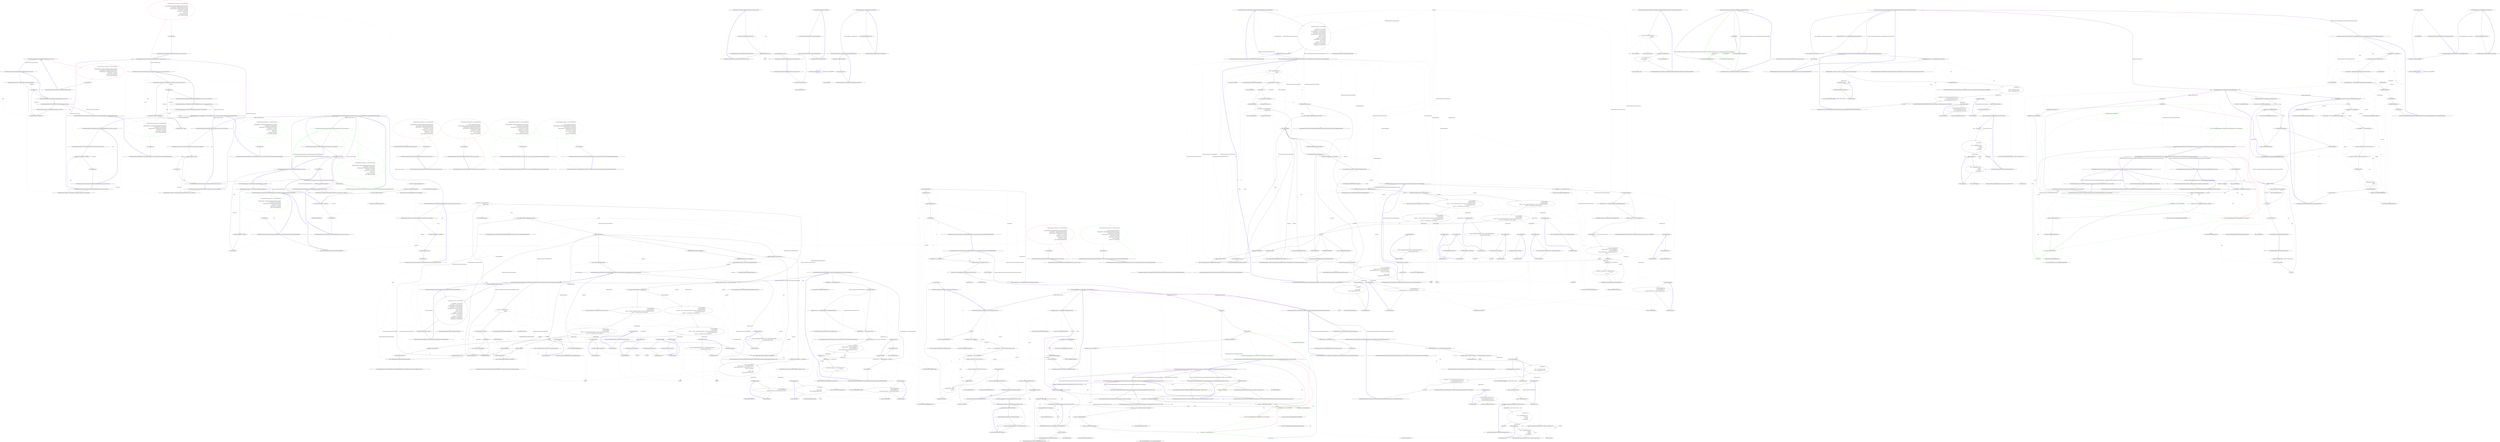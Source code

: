 digraph  {
n0 [cluster="RestSharp.Authenticators.OAuth1Authenticator.ForRequestToken(string, string)", label="Entry RestSharp.Authenticators.OAuth1Authenticator.ForRequestToken(string, string)", span="74-74"];
n1 [cluster="RestSharp.Authenticators.OAuth1Authenticator.ForRequestToken(string, string)", color=red, community=0, label="7: OAuth1Authenticator authenticator = new OAuth1Authenticator\r\n                                                {\r\n                                                    \\nParameterHandling = OAuthParameterHandling.HttpAuthorizationHeader,\r\n                                                    SignatureMethod = \\nOAuthSignatureMethod.HmacSha1,\r\n                                                    SignatureTreatment = OAuthSignatureTreatment.Escaped,\r\n                                                    \\nConsumerKey = consumerKey,\r\n                                                    ConsumerSecret = consumerSecret,\r\n                                                    \\nType = OAuthType.RequestToken\r\n                                                }", span="76-84"];
n5 [cluster="RestSharp.Authenticators.OAuth1Authenticator.ForRequestToken(string, string, string)", label="Entry RestSharp.Authenticators.OAuth1Authenticator.ForRequestToken(string, string, string)", span="89-89"];
n2 [cluster="RestSharp.Authenticators.OAuth1Authenticator.ForRequestToken(string, string)", label="return authenticator;", span="86-86"];
n4 [cluster="RestSharp.Authenticators.OAuth1Authenticator.OAuth1Authenticator()", label="Entry RestSharp.Authenticators.OAuth1Authenticator.OAuth1Authenticator()", span="42-42"];
n3 [cluster="RestSharp.Authenticators.OAuth1Authenticator.ForRequestToken(string, string)", label="Exit RestSharp.Authenticators.OAuth1Authenticator.ForRequestToken(string, string)", span="74-74"];
n6 [cluster="RestSharp.Authenticators.OAuth1Authenticator.ForRequestToken(string, string, string)", label="OAuth1Authenticator authenticator = ForRequestToken(consumerKey, consumerSecret)", span="91-91"];
n7 [cluster="RestSharp.Authenticators.OAuth1Authenticator.ForRequestToken(string, string, string)", label="authenticator.CallbackUrl = callbackUrl", span="93-93"];
n8 [cluster="RestSharp.Authenticators.OAuth1Authenticator.ForRequestToken(string, string, string)", label="return authenticator;", span="95-95"];
n9 [cluster="RestSharp.Authenticators.OAuth1Authenticator.ForRequestToken(string, string, string)", label="Exit RestSharp.Authenticators.OAuth1Authenticator.ForRequestToken(string, string, string)", span="89-89"];
d5 [cluster="RestSharp.Authenticators.OAuth1Authenticator.ForRequestToken(string, string, string)", label="Entry RestSharp.Authenticators.OAuth1Authenticator.ForRequestToken(string, string, string)", span="89-89"];
d6 [cluster="RestSharp.Authenticators.OAuth1Authenticator.ForRequestToken(string, string, string)", label="OAuth1Authenticator authenticator = ForRequestToken(consumerKey, consumerSecret)", span="91-91"];
d0 [cluster="RestSharp.Authenticators.OAuth1Authenticator.ForRequestToken(string, string, RestSharp.Authenticators.OAuth.OAuthSignatureMethod)", label="Entry RestSharp.Authenticators.OAuth1Authenticator.ForRequestToken(string, string, RestSharp.Authenticators.OAuth.OAuthSignatureMethod)", span="74-74"];
n10 [cluster="RestSharp.Authenticators.OAuth1Authenticator.ForAccessToken(string, string, string, string)", label="Entry RestSharp.Authenticators.OAuth1Authenticator.ForAccessToken(string, string, string, string)", span="98-98"];
n11 [cluster="RestSharp.Authenticators.OAuth1Authenticator.ForAccessToken(string, string, string, string)", color=red, community=0, label="39: OAuth1Authenticator authenticator = new OAuth1Authenticator\r\n                                                {\r\n                                                    \\nParameterHandling = OAuthParameterHandling.HttpAuthorizationHeader,\r\n                                                    SignatureMethod = \\nOAuthSignatureMethod.HmacSha1,\r\n                                                    SignatureTreatment = OAuthSignatureTreatment.Escaped,\r\n                                                    \\nConsumerKey = consumerKey,\r\n                                                    ConsumerSecret = consumerSecret,\r\n                                                    \\nToken = token,\r\n                                                    TokenSecret = tokenSecret,\r\n                                                    \\nType = OAuthType.AccessToken\r\n                                                }", span="101-111"];
n14 [cluster="RestSharp.Authenticators.OAuth1Authenticator.ForAccessToken(string, string, string, string, string)", label="Entry RestSharp.Authenticators.OAuth1Authenticator.ForAccessToken(string, string, string, string, string)", span="116-116"];
n19 [cluster="RestSharp.Authenticators.OAuth1Authenticator.ForAccessTokenRefresh(string, string, string, string, string)", label="Entry RestSharp.Authenticators.OAuth1Authenticator.ForAccessTokenRefresh(string, string, string, string, string)", span="126-126"];
n24 [cluster="RestSharp.Authenticators.OAuth1Authenticator.ForAccessTokenRefresh(string, string, string, string, string, string)", label="Entry RestSharp.Authenticators.OAuth1Authenticator.ForAccessTokenRefresh(string, string, string, string, string, string)", span="136-136"];
n12 [cluster="RestSharp.Authenticators.OAuth1Authenticator.ForAccessToken(string, string, string, string)", label="return authenticator;", span="113-113"];
n13 [cluster="RestSharp.Authenticators.OAuth1Authenticator.ForAccessToken(string, string, string, string)", label="Exit RestSharp.Authenticators.OAuth1Authenticator.ForAccessToken(string, string, string, string)", span="98-98"];
n15 [cluster="RestSharp.Authenticators.OAuth1Authenticator.ForAccessToken(string, string, string, string, string)", label="OAuth1Authenticator authenticator = ForAccessToken(consumerKey, consumerSecret, token, tokenSecret)", span="119-119"];
n16 [cluster="RestSharp.Authenticators.OAuth1Authenticator.ForAccessToken(string, string, string, string, string)", label="authenticator.Verifier = verifier", span="121-121"];
n17 [cluster="RestSharp.Authenticators.OAuth1Authenticator.ForAccessToken(string, string, string, string, string)", label="return authenticator;", span="123-123"];
n18 [cluster="RestSharp.Authenticators.OAuth1Authenticator.ForAccessToken(string, string, string, string, string)", label="Exit RestSharp.Authenticators.OAuth1Authenticator.ForAccessToken(string, string, string, string, string)", span="116-116"];
d14 [cluster="RestSharp.Authenticators.OAuth1Authenticator.ForAccessToken(string, string, string, string, string)", label="Entry RestSharp.Authenticators.OAuth1Authenticator.ForAccessToken(string, string, string, string, string)", span="116-116"];
d15 [cluster="RestSharp.Authenticators.OAuth1Authenticator.ForAccessToken(string, string, string, string, string)", label="OAuth1Authenticator authenticator = ForAccessToken(consumerKey, consumerSecret, token, tokenSecret)", span="119-119"];
d10 [cluster="RestSharp.Authenticators.OAuth1Authenticator.ForAccessToken(string, string, string, string, RestSharp.Authenticators.OAuth.OAuthSignatureMethod)", label="Entry RestSharp.Authenticators.OAuth1Authenticator.ForAccessToken(string, string, string, string, RestSharp.Authenticators.OAuth.OAuthSignatureMethod)", span="98-98"];
n20 [cluster="RestSharp.Authenticators.OAuth1Authenticator.ForAccessTokenRefresh(string, string, string, string, string)", label="OAuth1Authenticator authenticator = ForAccessToken(consumerKey, consumerSecret, token, tokenSecret)", span="129-129"];
n21 [cluster="RestSharp.Authenticators.OAuth1Authenticator.ForAccessTokenRefresh(string, string, string, string, string)", label="authenticator.SessionHandle = sessionHandle", span="131-131"];
n22 [cluster="RestSharp.Authenticators.OAuth1Authenticator.ForAccessTokenRefresh(string, string, string, string, string)", label="return authenticator;", span="133-133"];
n23 [cluster="RestSharp.Authenticators.OAuth1Authenticator.ForAccessTokenRefresh(string, string, string, string, string)", label="Exit RestSharp.Authenticators.OAuth1Authenticator.ForAccessTokenRefresh(string, string, string, string, string)", span="126-126"];
d19 [cluster="RestSharp.Authenticators.OAuth1Authenticator.ForAccessTokenRefresh(string, string, string, string, string)", label="Entry RestSharp.Authenticators.OAuth1Authenticator.ForAccessTokenRefresh(string, string, string, string, string)", span="126-126"];
d20 [cluster="RestSharp.Authenticators.OAuth1Authenticator.ForAccessTokenRefresh(string, string, string, string, string)", label="OAuth1Authenticator authenticator = ForAccessToken(consumerKey, consumerSecret, token, tokenSecret)", span="129-129"];
n25 [cluster="RestSharp.Authenticators.OAuth1Authenticator.ForAccessTokenRefresh(string, string, string, string, string, string)", label="OAuth1Authenticator authenticator = ForAccessToken(consumerKey, consumerSecret, token, tokenSecret)", span="139-139"];
n26 [cluster="RestSharp.Authenticators.OAuth1Authenticator.ForAccessTokenRefresh(string, string, string, string, string, string)", label="authenticator.SessionHandle = sessionHandle", span="141-141"];
n27 [cluster="RestSharp.Authenticators.OAuth1Authenticator.ForAccessTokenRefresh(string, string, string, string, string, string)", label="authenticator.Verifier = verifier", span="142-142"];
n28 [cluster="RestSharp.Authenticators.OAuth1Authenticator.ForAccessTokenRefresh(string, string, string, string, string, string)", label="return authenticator;", span="144-144"];
n29 [cluster="RestSharp.Authenticators.OAuth1Authenticator.ForAccessTokenRefresh(string, string, string, string, string, string)", label="Exit RestSharp.Authenticators.OAuth1Authenticator.ForAccessTokenRefresh(string, string, string, string, string, string)", span="136-136"];
d24 [cluster="RestSharp.Authenticators.OAuth1Authenticator.ForAccessTokenRefresh(string, string, string, string, string, string)", label="Entry RestSharp.Authenticators.OAuth1Authenticator.ForAccessTokenRefresh(string, string, string, string, string, string)", span="136-136"];
d25 [cluster="RestSharp.Authenticators.OAuth1Authenticator.ForAccessTokenRefresh(string, string, string, string, string, string)", label="OAuth1Authenticator authenticator = ForAccessToken(consumerKey, consumerSecret, token, tokenSecret)", span="139-139"];
n30 [cluster="RestSharp.Authenticators.OAuth1Authenticator.ForClientAuthentication(string, string, string, string)", label="Entry RestSharp.Authenticators.OAuth1Authenticator.ForClientAuthentication(string, string, string, string)", span="147-147"];
n31 [cluster="RestSharp.Authenticators.OAuth1Authenticator.ForClientAuthentication(string, string, string, string)", color=red, community=0, label="22: OAuth1Authenticator authenticator = new OAuth1Authenticator\r\n                                                {\r\n                                                    \\nParameterHandling = OAuthParameterHandling.HttpAuthorizationHeader,\r\n                                                    SignatureMethod = \\nOAuthSignatureMethod.HmacSha1,\r\n                                                    SignatureTreatment = OAuthSignatureTreatment.Escaped,\r\n                                                    \\nConsumerKey = consumerKey,\r\n                                                    ConsumerSecret = consumerSecret,\r\n                                                    \\nClientUsername = username,\r\n                                                    ClientPassword = password,\r\n                                                    \\nType = OAuthType.ClientAuthentication\r\n                                                }", span="150-160"];
n32 [cluster="RestSharp.Authenticators.OAuth1Authenticator.ForClientAuthentication(string, string, string, string)", label="return authenticator;", span="162-162"];
n33 [cluster="RestSharp.Authenticators.OAuth1Authenticator.ForClientAuthentication(string, string, string, string)", label="Exit RestSharp.Authenticators.OAuth1Authenticator.ForClientAuthentication(string, string, string, string)", span="147-147"];
n34 [cluster="RestSharp.Authenticators.OAuth1Authenticator.ForProtectedResource(string, string, string, string)", label="Entry RestSharp.Authenticators.OAuth1Authenticator.ForProtectedResource(string, string, string, string)", span="165-165"];
n35 [cluster="RestSharp.Authenticators.OAuth1Authenticator.ForProtectedResource(string, string, string, string)", color=red, community=0, label="41: OAuth1Authenticator authenticator = new OAuth1Authenticator\r\n                                                {\r\n                                                    \\nType = OAuthType.ProtectedResource,\r\n                                                    ParameterHandling = OAuthParameterHandling.HttpAuthorizationHeader,\r\n                                                    \\nSignatureMethod = OAuthSignatureMethod.HmacSha1,\r\n                                                    SignatureTreatment = OAuthSignatureTreatment.Escaped,\r\n                                                    \\nConsumerKey = consumerKey,\r\n                                                    ConsumerSecret = consumerSecret,\r\n                                                    \\nToken = accessToken,\r\n                                                    TokenSecret = accessTokenSecret\r\n                                                }", span="168-178"];
n36 [cluster="RestSharp.Authenticators.OAuth1Authenticator.ForProtectedResource(string, string, string, string)", label="return authenticator;", span="180-180"];
n37 [cluster="RestSharp.Authenticators.OAuth1Authenticator.ForProtectedResource(string, string, string, string)", label="Exit RestSharp.Authenticators.OAuth1Authenticator.ForProtectedResource(string, string, string, string)", span="165-165"];
n38 [cluster="RestSharp.Authenticators.OAuth1Authenticator.Authenticate(RestSharp.IRestClient, RestSharp.IRestRequest)", label="Entry RestSharp.Authenticators.OAuth1Authenticator.Authenticate(RestSharp.IRestClient, RestSharp.IRestRequest)", span="183-183"];
n39 [cluster="RestSharp.Authenticators.OAuth1Authenticator.Authenticate(RestSharp.IRestClient, RestSharp.IRestRequest)", label="OAuthWorkflow workflow = new OAuthWorkflow\r\n                                     {\r\n                                         \\nConsumerKey = this.ConsumerKey,\r\n                                         ConsumerSecret = this.ConsumerSecret,\r\n                                         \\nParameterHandling = this.ParameterHandling,\r\n                                         SignatureMethod = this.SignatureMethod,\r\n                                         \\nSignatureTreatment = this.SignatureTreatment,\r\n                                         Verifier = this.Verifier,\r\n                                         \\nVersion = this.Version,\r\n                                         CallbackUrl = this.CallbackUrl,\r\n                                         \\nSessionHandle = this.SessionHandle,\r\n                                         Token = this.Token,\r\n                                         \\nTokenSecret = this.TokenSecret,\r\n                                         ClientUsername = this.ClientUsername,\r\n                                         \\nClientPassword = this.ClientPassword\r\n                                     }", span="185-200"];
n40 [cluster="RestSharp.Authenticators.OAuth1Authenticator.Authenticate(RestSharp.IRestClient, RestSharp.IRestRequest)", label="this.AddOAuthData(client, request, workflow)", span="202-202"];
n42 [cluster="RestSharp.Authenticators.OAuth.OAuthWorkflow.OAuthWorkflow()", label="Entry RestSharp.Authenticators.OAuth.OAuthWorkflow.OAuthWorkflow()", span="15-15"];
n41 [cluster="RestSharp.Authenticators.OAuth1Authenticator.Authenticate(RestSharp.IRestClient, RestSharp.IRestRequest)", label="Exit RestSharp.Authenticators.OAuth1Authenticator.Authenticate(RestSharp.IRestClient, RestSharp.IRestRequest)", span="183-183"];
n43 [cluster="RestSharp.Authenticators.OAuth1Authenticator.AddOAuthData(RestSharp.IRestClient, RestSharp.IRestRequest, RestSharp.Authenticators.OAuth.OAuthWorkflow)", label="Entry RestSharp.Authenticators.OAuth1Authenticator.AddOAuthData(RestSharp.IRestClient, RestSharp.IRestRequest, RestSharp.Authenticators.OAuth.OAuthWorkflow)", span="205-205"];
n44 [cluster="RestSharp.Authenticators.OAuth1Authenticator.AddOAuthData(RestSharp.IRestClient, RestSharp.IRestRequest, RestSharp.Authenticators.OAuth.OAuthWorkflow)", label="string url = client.BuildUri(request)\r\n                               .ToString()", span="207-208"];
n49 [cluster="RestSharp.Authenticators.OAuth1Authenticator.AddOAuthData(RestSharp.IRestClient, RestSharp.IRestRequest, RestSharp.Authenticators.OAuth.OAuthWorkflow)", label="string method = request.Method.ToString()\r\n                                   .ToUpperInvariant()", span="217-218"];
n51 [cluster="RestSharp.Authenticators.OAuth1Authenticator.AddOAuthData(RestSharp.IRestClient, RestSharp.IRestRequest, RestSharp.Authenticators.OAuth.OAuthWorkflow)", label="!request.AlwaysMultipartFormData && !request.Files.Any()", span="226-226"];
n52 [cluster="RestSharp.Authenticators.OAuth1Authenticator.AddOAuthData(RestSharp.IRestClient, RestSharp.IRestRequest, RestSharp.Authenticators.OAuth.OAuthWorkflow)", label="parameters.AddRange(\r\n                    client.DefaultParameters\r\n                          .Where(p => p.Type == ParameterType.GetOrPost || \\np.Type == ParameterType.QueryString)\r\n                          .Select(p => new WebPair(p.Name, p.Value.ToString())))", span="228-231"];
n53 [cluster="RestSharp.Authenticators.OAuth1Authenticator.AddOAuthData(RestSharp.IRestClient, RestSharp.IRestRequest, RestSharp.Authenticators.OAuth.OAuthWorkflow)", label="parameters.AddRange(\r\n                    request.Parameters\r\n                           .Where(p => p.Type == ParameterType.GetOrPost || \\np.Type == ParameterType.QueryString)\r\n                           .Select(p => new WebPair(p.Name, p.Value.ToString())))", span="233-236"];
n54 [cluster="RestSharp.Authenticators.OAuth1Authenticator.AddOAuthData(RestSharp.IRestClient, RestSharp.IRestRequest, RestSharp.Authenticators.OAuth.OAuthWorkflow)", label="parameters.AddRange(\r\n                    client.DefaultParameters\r\n                          .Where(p => (p.Type == ParameterType.GetOrPost || \\np.Type == ParameterType.QueryString)\r\n                                      && p.Name.StartsWith(''oauth_''))\r\n                          \\n.Select(p => new WebPair(p.Name, p.Value.ToString())))", span="242-246"];
n55 [cluster="RestSharp.Authenticators.OAuth1Authenticator.AddOAuthData(RestSharp.IRestClient, RestSharp.IRestRequest, RestSharp.Authenticators.OAuth.OAuthWorkflow)", label="parameters.AddRange(\r\n                    request.Parameters\r\n                           .Where(p => (p.Type == ParameterType.GetOrPost || \\np.Type == ParameterType.QueryString)\r\n                                       && p.Name.StartsWith(''oauth_''))\r\n                           \\n.Select(p => new WebPair(p.Name, p.Value.ToString())))", span="248-252"];
n58 [cluster="RestSharp.Authenticators.OAuth1Authenticator.AddOAuthData(RestSharp.IRestClient, RestSharp.IRestRequest, RestSharp.Authenticators.OAuth.OAuthWorkflow)", label="workflow.RequestTokenUrl = url", span="258-258"];
n59 [cluster="RestSharp.Authenticators.OAuth1Authenticator.AddOAuthData(RestSharp.IRestClient, RestSharp.IRestRequest, RestSharp.Authenticators.OAuth.OAuthWorkflow)", label="oauth = workflow.BuildRequestTokenInfo(method, parameters)", span="259-259"];
n61 [cluster="RestSharp.Authenticators.OAuth1Authenticator.AddOAuthData(RestSharp.IRestClient, RestSharp.IRestRequest, RestSharp.Authenticators.OAuth.OAuthWorkflow)", label="workflow.AccessTokenUrl = url", span="263-263"];
n62 [cluster="RestSharp.Authenticators.OAuth1Authenticator.AddOAuthData(RestSharp.IRestClient, RestSharp.IRestRequest, RestSharp.Authenticators.OAuth.OAuthWorkflow)", label="oauth = workflow.BuildAccessTokenInfo(method, parameters)", span="264-264"];
n64 [cluster="RestSharp.Authenticators.OAuth1Authenticator.AddOAuthData(RestSharp.IRestClient, RestSharp.IRestRequest, RestSharp.Authenticators.OAuth.OAuthWorkflow)", label="workflow.AccessTokenUrl = url", span="268-268"];
n65 [cluster="RestSharp.Authenticators.OAuth1Authenticator.AddOAuthData(RestSharp.IRestClient, RestSharp.IRestRequest, RestSharp.Authenticators.OAuth.OAuthWorkflow)", label="oauth = workflow.BuildClientAuthAccessTokenInfo(method, parameters)", span="269-269"];
n67 [cluster="RestSharp.Authenticators.OAuth1Authenticator.AddOAuthData(RestSharp.IRestClient, RestSharp.IRestRequest, RestSharp.Authenticators.OAuth.OAuthWorkflow)", label="oauth = workflow.BuildProtectedResourceInfo(method, parameters, url)", span="273-273"];
n72 [cluster="RestSharp.Authenticators.OAuth1Authenticator.AddOAuthData(RestSharp.IRestClient, RestSharp.IRestRequest, RestSharp.Authenticators.OAuth.OAuthWorkflow)", label="request.AddHeader(''Authorization'', this.GetAuthorizationHeader(parameters))", span="284-284"];
n75 [cluster="RestSharp.Authenticators.OAuth1Authenticator.AddOAuthData(RestSharp.IRestClient, RestSharp.IRestRequest, RestSharp.Authenticators.OAuth.OAuthWorkflow)", label="request.Parameters.AddRange(\r\n                        parameters.Where(p => !p.Name.IsNullOrBlank() &&\r\n                                              (\\np.Name.StartsWith(''oauth_'') || p.Name.StartsWith(''x_auth_'')))\r\n                                  .Select(p => new Parameter\r\n                                               {\r\n                                                   \\nName = p.Name,\r\n                                                   Value = HttpUtility.UrlDecode(p.Value)\r\n                                               }))", span="289-296"];
n45 [cluster="RestSharp.Authenticators.OAuth1Authenticator.AddOAuthData(RestSharp.IRestClient, RestSharp.IRestRequest, RestSharp.Authenticators.OAuth.OAuthWorkflow)", label="int queryStringStart = url.IndexOf('?')", span="209-209"];
n47 [cluster="RestSharp.Authenticators.OAuth1Authenticator.AddOAuthData(RestSharp.IRestClient, RestSharp.IRestRequest, RestSharp.Authenticators.OAuth.OAuthWorkflow)", label="url = url.Substring(0, queryStringStart)", span="213-213"];
n78 [cluster="RestSharp.IRestClient.BuildUri(RestSharp.IRestRequest)", label="Entry RestSharp.IRestClient.BuildUri(RestSharp.IRestRequest)", span="86-86"];
n79 [cluster="System.Uri.ToString()", label="Entry System.Uri.ToString()", span="0-0"];
n46 [cluster="RestSharp.Authenticators.OAuth1Authenticator.AddOAuthData(RestSharp.IRestClient, RestSharp.IRestRequest, RestSharp.Authenticators.OAuth.OAuthWorkflow)", label="queryStringStart != -1", span="211-211"];
n80 [cluster="string.IndexOf(char)", label="Entry string.IndexOf(char)", span="0-0"];
n48 [cluster="RestSharp.Authenticators.OAuth1Authenticator.AddOAuthData(RestSharp.IRestClient, RestSharp.IRestRequest, RestSharp.Authenticators.OAuth.OAuthWorkflow)", label="OAuthWebQueryInfo oauth", span="216-216"];
n81 [cluster="string.Substring(int, int)", label="Entry string.Substring(int, int)", span="0-0"];
n50 [cluster="RestSharp.Authenticators.OAuth1Authenticator.AddOAuthData(RestSharp.IRestClient, RestSharp.IRestRequest, RestSharp.Authenticators.OAuth.OAuthWorkflow)", label="WebParameterCollection parameters = new WebParameterCollection()", span="219-219"];
n82 [cluster="System.Enum.ToString()", label="Entry System.Enum.ToString()", span="0-0"];
n83 [cluster="string.ToUpperInvariant()", label="Entry string.ToUpperInvariant()", span="0-0"];
n71 [cluster="RestSharp.Authenticators.OAuth1Authenticator.AddOAuthData(RestSharp.IRestClient, RestSharp.IRestRequest, RestSharp.Authenticators.OAuth.OAuthWorkflow)", label="parameters.Add(''oauth_signature'', oauth.Signature)", span="283-283"];
n74 [cluster="RestSharp.Authenticators.OAuth1Authenticator.AddOAuthData(RestSharp.IRestClient, RestSharp.IRestRequest, RestSharp.Authenticators.OAuth.OAuthWorkflow)", label="parameters.Add(''oauth_signature'', oauth.Signature)", span="288-288"];
n84 [cluster="RestSharp.Authenticators.OAuth.WebParameterCollection.WebParameterCollection()", label="Entry RestSharp.Authenticators.OAuth.WebParameterCollection.WebParameterCollection()", span="15-15"];
n85 [cluster="System.Collections.Generic.IEnumerable<TSource>.Any<TSource>()", label="Entry System.Collections.Generic.IEnumerable<TSource>.Any<TSource>()", span="0-0"];
n97 [cluster="lambda expression", label="Entry lambda expression", span="230-230"];
n100 [cluster="lambda expression", label="Entry lambda expression", span="231-231"];
n56 [cluster="RestSharp.Authenticators.OAuth1Authenticator.AddOAuthData(RestSharp.IRestClient, RestSharp.IRestRequest, RestSharp.Authenticators.OAuth.OAuthWorkflow)", label="this.Type", span="255-255"];
n105 [cluster="lambda expression", label="Entry lambda expression", span="235-235"];
n108 [cluster="lambda expression", label="Entry lambda expression", span="236-236"];
n111 [cluster="lambda expression", label="Entry lambda expression", span="244-245"];
n115 [cluster="lambda expression", label="Entry lambda expression", span="246-246"];
n118 [cluster="lambda expression", label="Entry lambda expression", span="250-251"];
n121 [cluster="lambda expression", label="Entry lambda expression", span="252-252"];
n57 [cluster="RestSharp.Authenticators.OAuth1Authenticator.AddOAuthData(RestSharp.IRestClient, RestSharp.IRestRequest, RestSharp.Authenticators.OAuth.OAuthWorkflow)", label="OAuthType.RequestToken", span="257-257"];
n60 [cluster="RestSharp.Authenticators.OAuth1Authenticator.AddOAuthData(RestSharp.IRestClient, RestSharp.IRestRequest, RestSharp.Authenticators.OAuth.OAuthWorkflow)", label="OAuthType.AccessToken", span="262-262"];
n63 [cluster="RestSharp.Authenticators.OAuth1Authenticator.AddOAuthData(RestSharp.IRestClient, RestSharp.IRestRequest, RestSharp.Authenticators.OAuth.OAuthWorkflow)", label="OAuthType.ClientAuthentication", span="267-267"];
n66 [cluster="RestSharp.Authenticators.OAuth1Authenticator.AddOAuthData(RestSharp.IRestClient, RestSharp.IRestRequest, RestSharp.Authenticators.OAuth.OAuthWorkflow)", label="OAuthType.ProtectedResource", span="272-272"];
n68 [cluster="RestSharp.Authenticators.OAuth1Authenticator.AddOAuthData(RestSharp.IRestClient, RestSharp.IRestRequest, RestSharp.Authenticators.OAuth.OAuthWorkflow)", label="throw new ArgumentOutOfRangeException();", span="277-277"];
n69 [cluster="RestSharp.Authenticators.OAuth1Authenticator.AddOAuthData(RestSharp.IRestClient, RestSharp.IRestRequest, RestSharp.Authenticators.OAuth.OAuthWorkflow)", label="this.ParameterHandling", span="280-280"];
n89 [cluster="RestSharp.Authenticators.OAuth.OAuthWorkflow.BuildRequestTokenInfo(string, RestSharp.Authenticators.OAuth.WebParameterCollection)", label="Entry RestSharp.Authenticators.OAuth.OAuthWorkflow.BuildRequestTokenInfo(string, RestSharp.Authenticators.OAuth.WebParameterCollection)", span="74-74"];
n90 [cluster="RestSharp.Authenticators.OAuth.OAuthWorkflow.BuildAccessTokenInfo(string, RestSharp.Authenticators.OAuth.WebParameterCollection)", label="Entry RestSharp.Authenticators.OAuth.OAuthWorkflow.BuildAccessTokenInfo(string, RestSharp.Authenticators.OAuth.WebParameterCollection)", span="130-130"];
n91 [cluster="RestSharp.Authenticators.OAuth.OAuthWorkflow.BuildClientAuthAccessTokenInfo(string, RestSharp.Authenticators.OAuth.WebParameterCollection)", label="Entry RestSharp.Authenticators.OAuth.OAuthWorkflow.BuildClientAuthAccessTokenInfo(string, RestSharp.Authenticators.OAuth.WebParameterCollection)", span="178-178"];
n92 [cluster="RestSharp.Authenticators.OAuth.OAuthWorkflow.BuildProtectedResourceInfo(string, RestSharp.Authenticators.OAuth.WebParameterCollection, \\nstring)", label="Entry RestSharp.Authenticators.OAuth.OAuthWorkflow.BuildProtectedResourceInfo(string, RestSharp.Authenticators.OAuth.WebParameterCollection, \\nstring)", span="218-218"];
n77 [cluster="RestSharp.Authenticators.OAuth1Authenticator.AddOAuthData(RestSharp.IRestClient, RestSharp.IRestRequest, RestSharp.Authenticators.OAuth.OAuthWorkflow)", label="Exit RestSharp.Authenticators.OAuth1Authenticator.AddOAuthData(RestSharp.IRestClient, RestSharp.IRestRequest, RestSharp.Authenticators.OAuth.OAuthWorkflow)", span="205-205"];
n93 [cluster="System.ArgumentOutOfRangeException.ArgumentOutOfRangeException()", label="Entry System.ArgumentOutOfRangeException.ArgumentOutOfRangeException()", span="0-0"];
n70 [cluster="RestSharp.Authenticators.OAuth1Authenticator.AddOAuthData(RestSharp.IRestClient, RestSharp.IRestRequest, RestSharp.Authenticators.OAuth.OAuthWorkflow)", label="OAuthParameterHandling.HttpAuthorizationHeader", span="282-282"];
n73 [cluster="RestSharp.Authenticators.OAuth1Authenticator.AddOAuthData(RestSharp.IRestClient, RestSharp.IRestRequest, RestSharp.Authenticators.OAuth.OAuthWorkflow)", label="OAuthParameterHandling.UrlOrPostParameters", span="287-287"];
n76 [cluster="RestSharp.Authenticators.OAuth1Authenticator.AddOAuthData(RestSharp.IRestClient, RestSharp.IRestRequest, RestSharp.Authenticators.OAuth.OAuthWorkflow)", label="throw new ArgumentOutOfRangeException();", span="300-300"];
n94 [cluster="RestSharp.Authenticators.OAuth.WebParameterCollection.Add(string, string)", label="Entry RestSharp.Authenticators.OAuth.WebParameterCollection.Add(string, string)", span="22-22"];
n95 [cluster="RestSharp.Authenticators.OAuth1Authenticator.GetAuthorizationHeader(RestSharp.Authenticators.OAuth.WebPairCollection)", label="Entry RestSharp.Authenticators.OAuth1Authenticator.GetAuthorizationHeader(RestSharp.Authenticators.OAuth.WebPairCollection)", span="304-304"];
n96 [cluster="RestSharp.IRestRequest.AddHeader(string, string)", label="Entry RestSharp.IRestRequest.AddHeader(string, string)", span="283-283"];
n124 [cluster="lambda expression", label="Entry lambda expression", span="290-291"];
n128 [cluster="lambda expression", label="Entry lambda expression", span="292-296"];
n133 [cluster="RestSharp.Authenticators.OAuth1Authenticator.GetAuthorizationHeader(RestSharp.Authenticators.OAuth.WebPairCollection)", label="StringBuilder sb = new StringBuilder(''OAuth '')", span="306-306"];
n136 [cluster="RestSharp.Authenticators.OAuth1Authenticator.GetAuthorizationHeader(RestSharp.Authenticators.OAuth.WebPairCollection)", label="parameters.Sort((l, r) => l.Name.CompareTo(r.Name))", span="313-313"];
n138 [cluster="RestSharp.Authenticators.OAuth1Authenticator.GetAuthorizationHeader(RestSharp.Authenticators.OAuth.WebPairCollection)", label="List<WebPair> oathParameters =\r\n                parameters.Where(p => !p.Name.IsNullOrBlank() &&\r\n                                      !\\np.Value.IsNullOrBlank() &&\r\n                                      (p.Name.StartsWith(''oauth_'') || p.Name.StartsWith(''x_auth_'')))\r\n                          \\n.ToList()", span="316-320"];
n143 [cluster="RestSharp.Authenticators.OAuth1Authenticator.GetAuthorizationHeader(RestSharp.Authenticators.OAuth.WebPairCollection)", label="string authorization = sb.ToString()", span="333-333"];
n134 [cluster="RestSharp.Authenticators.OAuth1Authenticator.GetAuthorizationHeader(RestSharp.Authenticators.OAuth.WebPairCollection)", label="!this.Realm.IsNullOrBlank()", span="308-308"];
n135 [cluster="RestSharp.Authenticators.OAuth1Authenticator.GetAuthorizationHeader(RestSharp.Authenticators.OAuth.WebPairCollection)", label="sb.Append(''realm=\''{0}\'',''.FormatWith(OAuthTools.UrlEncodeRelaxed(this.Realm)))", span="310-310"];
n142 [cluster="RestSharp.Authenticators.OAuth1Authenticator.GetAuthorizationHeader(RestSharp.Authenticators.OAuth.WebPairCollection)", label="sb.Append(format.FormatWith(parameter.Name, parameter.Value))", span="330-330"];
n146 [cluster="System.Text.StringBuilder.StringBuilder(string)", label="Entry System.Text.StringBuilder.StringBuilder(string)", span="0-0"];
n127 [cluster="string.IsNullOrBlank()", label="Entry string.IsNullOrBlank()", span="10-10"];
n147 [cluster="RestSharp.Authenticators.OAuth.OAuthTools.UrlEncodeRelaxed(string)", label="Entry RestSharp.Authenticators.OAuth.OAuthTools.UrlEncodeRelaxed(string)", span="118-118"];
n148 [cluster="string.FormatWith(params object[])", label="Entry string.FormatWith(params object[])", span="26-26"];
n149 [cluster="System.Text.StringBuilder.Append(string)", label="Entry System.Text.StringBuilder.Append(string)", span="0-0"];
n137 [cluster="RestSharp.Authenticators.OAuth1Authenticator.GetAuthorizationHeader(RestSharp.Authenticators.OAuth.WebPairCollection)", label="int parameterCount = 0", span="315-315"];
n150 [cluster="RestSharp.Authenticators.OAuth.WebPairCollection.Sort(System.Comparison<RestSharp.Authenticators.OAuth.WebPair>)", label="Entry RestSharp.Authenticators.OAuth.WebPairCollection.Sort(System.Comparison<RestSharp.Authenticators.OAuth.WebPair>)", span="86-86"];
n153 [cluster="lambda expression", label="Entry lambda expression", span="313-313"];
n140 [cluster="RestSharp.Authenticators.OAuth1Authenticator.GetAuthorizationHeader(RestSharp.Authenticators.OAuth.WebPairCollection)", label="parameterCount++", span="324-324"];
n139 [cluster="RestSharp.Authenticators.OAuth1Authenticator.GetAuthorizationHeader(RestSharp.Authenticators.OAuth.WebPairCollection)", label=oathParameters, span="322-322"];
n141 [cluster="RestSharp.Authenticators.OAuth1Authenticator.GetAuthorizationHeader(RestSharp.Authenticators.OAuth.WebPairCollection)", label="string format = parameterCount < oathParameters.Count\r\n                    ? ''{0}=\''{1}\'',''\r\n                    : ''{0}=\''{\\n1}\''''", span="326-328"];
n157 [cluster="lambda expression", label="Entry lambda expression", span="317-319"];
n144 [cluster="RestSharp.Authenticators.OAuth1Authenticator.GetAuthorizationHeader(RestSharp.Authenticators.OAuth.WebPairCollection)", label="return authorization;", span="335-335"];
n152 [cluster="System.Text.StringBuilder.ToString()", label="Entry System.Text.StringBuilder.ToString()", span="0-0"];
n145 [cluster="RestSharp.Authenticators.OAuth1Authenticator.GetAuthorizationHeader(RestSharp.Authenticators.OAuth.WebPairCollection)", label="Exit RestSharp.Authenticators.OAuth1Authenticator.GetAuthorizationHeader(RestSharp.Authenticators.OAuth.WebPairCollection)", span="304-304"];
n98 [cluster="lambda expression", label="p.Type == ParameterType.GetOrPost || p.Type == ParameterType.QueryString", span="230-230"];
n99 [cluster="lambda expression", label="Exit lambda expression", span="230-230"];
n101 [cluster="lambda expression", label="new WebPair(p.Name, p.Value.ToString())", span="231-231"];
n102 [cluster="lambda expression", label="Exit lambda expression", span="231-231"];
n106 [cluster="lambda expression", label="p.Type == ParameterType.GetOrPost || p.Type == ParameterType.QueryString", span="235-235"];
n107 [cluster="lambda expression", label="Exit lambda expression", span="235-235"];
n109 [cluster="lambda expression", label="new WebPair(p.Name, p.Value.ToString())", span="236-236"];
n110 [cluster="lambda expression", label="Exit lambda expression", span="236-236"];
n112 [cluster="lambda expression", label="(p.Type == ParameterType.GetOrPost || p.Type == ParameterType.QueryString)\r\n                                      && p.Name.StartsWith(''\\noauth_'')", span="244-245"];
n113 [cluster="lambda expression", label="Exit lambda expression", span="244-245"];
n114 [cluster="string.StartsWith(string)", label="Entry string.StartsWith(string)", span="0-0"];
n116 [cluster="lambda expression", label="new WebPair(p.Name, p.Value.ToString())", span="246-246"];
n117 [cluster="lambda expression", label="Exit lambda expression", span="246-246"];
n119 [cluster="lambda expression", label="(p.Type == ParameterType.GetOrPost || p.Type == ParameterType.QueryString)\r\n                                       && p.Name.StartsWith(''\\noauth_'')", span="250-251"];
n120 [cluster="lambda expression", label="Exit lambda expression", span="250-251"];
n122 [cluster="lambda expression", label="new WebPair(p.Name, p.Value.ToString())", span="252-252"];
n123 [cluster="lambda expression", label="Exit lambda expression", span="252-252"];
n125 [cluster="lambda expression", label="!p.Name.IsNullOrBlank() &&\r\n                                              (p.Name.StartsWith(''oauth_'') || p.Name.StartsWith(''\\nx_auth_''))", span="290-291"];
n126 [cluster="lambda expression", label="Exit lambda expression", span="290-291"];
n129 [cluster="lambda expression", label="new Parameter\r\n                                               {\r\n                                                   Name = p.Name,\r\n                                                   \\nValue = HttpUtility.UrlDecode(p.Value)\r\n                                               }", span="292-296"];
n130 [cluster="lambda expression", label="Exit lambda expression", span="292-296"];
n131 [cluster="RestSharp.Parameter.Parameter()", label="Entry RestSharp.Parameter.Parameter()", span="23-23"];
n154 [cluster="lambda expression", label="l.Name.CompareTo(r.Name)", span="313-313"];
n155 [cluster="lambda expression", label="Exit lambda expression", span="313-313"];
n156 [cluster="string.CompareTo(string)", label="Entry string.CompareTo(string)", span="0-0"];
n158 [cluster="lambda expression", label="!p.Name.IsNullOrBlank() &&\r\n                                      !p.Value.IsNullOrBlank() &&\r\n                                      (\\np.Name.StartsWith(''oauth_'') || p.Name.StartsWith(''x_auth_''))", span="317-319"];
n159 [cluster="lambda expression", label="Exit lambda expression", span="317-319"];
d1 [cluster="RestSharp.Authenticators.OAuth1Authenticator.ForRequestToken(string, string, RestSharp.Authenticators.OAuth.OAuthSignatureMethod)", color=green, community=0, label="7: OAuth1Authenticator authenticator = new OAuth1Authenticator\r\n                                                {\r\n                                                    \\nParameterHandling = OAuthParameterHandling.HttpAuthorizationHeader,\r\n                                                    SignatureMethod = \\nsignatureMethod,\r\n                                                    SignatureTreatment = OAuthSignatureTreatment.Escaped,\r\n                                                    \\nConsumerKey = consumerKey,\r\n                                                    ConsumerSecret = consumerSecret,\r\n                                                    \\nType = OAuthType.RequestToken\r\n                                                }", span="76-84"];
d2 [cluster="RestSharp.Authenticators.OAuth1Authenticator.ForRequestToken(string, string, RestSharp.Authenticators.OAuth.OAuthSignatureMethod)", label="return authenticator;", span="86-86"];
d3 [cluster="RestSharp.Authenticators.OAuth1Authenticator.ForRequestToken(string, string, RestSharp.Authenticators.OAuth.OAuthSignatureMethod)", label="Exit RestSharp.Authenticators.OAuth1Authenticator.ForRequestToken(string, string, RestSharp.Authenticators.OAuth.OAuthSignatureMethod)", span="74-74"];
d11 [cluster="RestSharp.Authenticators.OAuth1Authenticator.ForAccessToken(string, string, string, string, RestSharp.Authenticators.OAuth.OAuthSignatureMethod)", color=green, community=0, label="42: OAuth1Authenticator authenticator = new OAuth1Authenticator\r\n                                                {\r\n                                                    \\nParameterHandling = OAuthParameterHandling.HttpAuthorizationHeader,\r\n                                                    SignatureMethod = \\nsignatureMethod,\r\n                                                    SignatureTreatment = OAuthSignatureTreatment.Escaped,\r\n                                                    \\nConsumerKey = consumerKey,\r\n                                                    ConsumerSecret = consumerSecret,\r\n                                                    \\nToken = token,\r\n                                                    TokenSecret = tokenSecret,\r\n                                                    \\nType = OAuthType.AccessToken\r\n                                                }", span="101-111"];
d12 [cluster="RestSharp.Authenticators.OAuth1Authenticator.ForAccessToken(string, string, string, string, RestSharp.Authenticators.OAuth.OAuthSignatureMethod)", label="return authenticator;", span="113-113"];
d13 [cluster="RestSharp.Authenticators.OAuth1Authenticator.ForAccessToken(string, string, string, string, RestSharp.Authenticators.OAuth.OAuthSignatureMethod)", label="Exit RestSharp.Authenticators.OAuth1Authenticator.ForAccessToken(string, string, string, string, RestSharp.Authenticators.OAuth.OAuthSignatureMethod)", span="98-98"];
d31 [cluster="RestSharp.Authenticators.OAuth1Authenticator.ForClientAuthentication(string, string, string, string, RestSharp.Authenticators.OAuth.OAuthSignatureMethod)", color=green, community=0, label="18: OAuth1Authenticator authenticator = new OAuth1Authenticator\r\n                                                {\r\n                                                    \\nParameterHandling = OAuthParameterHandling.HttpAuthorizationHeader,\r\n                                                    SignatureMethod = \\nsignatureMethod,\r\n                                                    SignatureTreatment = OAuthSignatureTreatment.Escaped,\r\n                                                    \\nConsumerKey = consumerKey,\r\n                                                    ConsumerSecret = consumerSecret,\r\n                                                    \\nClientUsername = username,\r\n                                                    ClientPassword = password,\r\n                                                    \\nType = OAuthType.ClientAuthentication\r\n                                                }", span="150-160"];
d32 [cluster="RestSharp.Authenticators.OAuth1Authenticator.ForClientAuthentication(string, string, string, string, RestSharp.Authenticators.OAuth.OAuthSignatureMethod)", label="return authenticator;", span="162-162"];
d30 [cluster="RestSharp.Authenticators.OAuth1Authenticator.ForClientAuthentication(string, string, string, string, RestSharp.Authenticators.OAuth.OAuthSignatureMethod)", label="Entry RestSharp.Authenticators.OAuth1Authenticator.ForClientAuthentication(string, string, string, string, RestSharp.Authenticators.OAuth.OAuthSignatureMethod)", span="147-147"];
d33 [cluster="RestSharp.Authenticators.OAuth1Authenticator.ForClientAuthentication(string, string, string, string, RestSharp.Authenticators.OAuth.OAuthSignatureMethod)", label="Exit RestSharp.Authenticators.OAuth1Authenticator.ForClientAuthentication(string, string, string, string, RestSharp.Authenticators.OAuth.OAuthSignatureMethod)", span="147-147"];
d35 [cluster="RestSharp.Authenticators.OAuth1Authenticator.ForProtectedResource(string, string, string, string, RestSharp.Authenticators.OAuth.OAuthSignatureMethod)", color=green, community=0, label="11: OAuth1Authenticator authenticator = new OAuth1Authenticator\r\n                                                {\r\n                                                    \\nType = OAuthType.ProtectedResource,\r\n                                                    ParameterHandling = OAuthParameterHandling.HttpAuthorizationHeader,\r\n                                                    \\nSignatureMethod = signatureMethod,\r\n                                                    SignatureTreatment = OAuthSignatureTreatment.Escaped,\r\n                                                    \\nConsumerKey = consumerKey,\r\n                                                    ConsumerSecret = consumerSecret,\r\n                                                    \\nToken = accessToken,\r\n                                                    TokenSecret = accessTokenSecret\r\n                                                }", span="168-178"];
d36 [cluster="RestSharp.Authenticators.OAuth1Authenticator.ForProtectedResource(string, string, string, string, RestSharp.Authenticators.OAuth.OAuthSignatureMethod)", label="return authenticator;", span="180-180"];
d34 [cluster="RestSharp.Authenticators.OAuth1Authenticator.ForProtectedResource(string, string, string, string, RestSharp.Authenticators.OAuth.OAuthSignatureMethod)", label="Entry RestSharp.Authenticators.OAuth1Authenticator.ForProtectedResource(string, string, string, string, RestSharp.Authenticators.OAuth.OAuthSignatureMethod)", span="165-165"];
d37 [cluster="RestSharp.Authenticators.OAuth1Authenticator.ForProtectedResource(string, string, string, string, RestSharp.Authenticators.OAuth.OAuthSignatureMethod)", label="Exit RestSharp.Authenticators.OAuth1Authenticator.ForProtectedResource(string, string, string, string, RestSharp.Authenticators.OAuth.OAuthSignatureMethod)", span="165-165"];
m0_6 [cluster="RestSharp.Authenticators.OAuth1Authenticator.ForRequestToken(string, string, string)", file="OAuth1Authenticator.cs", label="OAuth1Authenticator authenticator = ForRequestToken(consumerKey, consumerSecret)", span="91-91"];
m0_7 [cluster="RestSharp.Authenticators.OAuth1Authenticator.ForRequestToken(string, string, string)", file="OAuth1Authenticator.cs", label="authenticator.CallbackUrl = callbackUrl", span="93-93"];
m0_9 [cluster="RestSharp.Authenticators.OAuth1Authenticator.ForRequestToken(string, string, string)", file="OAuth1Authenticator.cs", label="Exit RestSharp.Authenticators.OAuth1Authenticator.ForRequestToken(string, string, string)", span="89-89"];
m0_10 [cluster="RestSharp.Authenticators.OAuth1Authenticator.ForAccessToken(string, string, string, string, RestSharp.Authenticators.OAuth.OAuthSignatureMethod)", file="OAuth1Authenticator.cs", label="Entry RestSharp.Authenticators.OAuth1Authenticator.ForAccessToken(string, string, string, string, RestSharp.Authenticators.OAuth.OAuthSignatureMethod)", span="98-98"];
m0_12 [cluster="RestSharp.Authenticators.OAuth1Authenticator.ForAccessToken(string, string, string, string, RestSharp.Authenticators.OAuth.OAuthSignatureMethod)", file="OAuth1Authenticator.cs", label="return authenticator;", span="113-113"];
m0_14 [cluster="RestSharp.Authenticators.OAuth1Authenticator.ForAccessToken(string, string, string, string, string)", color=green, community=0, file="OAuth1Authenticator.cs", label="48: Entry RestSharp.Authenticators.OAuth1Authenticator.ForAccessToken(string, string, string, string, string)", span="116-116"];
m0_15 [cluster="RestSharp.Authenticators.OAuth1Authenticator.ForAccessToken(string, string, string, string, string)", file="OAuth1Authenticator.cs", label="OAuth1Authenticator authenticator = ForAccessToken(consumerKey, consumerSecret, token, tokenSecret)", span="119-119"];
m0_11 [cluster="RestSharp.Authenticators.OAuth1Authenticator.ForAccessToken(string, string, string, string, RestSharp.Authenticators.OAuth.OAuthSignatureMethod)", color=green, community=0, file="OAuth1Authenticator.cs", label="16: OAuth1Authenticator authenticator = new OAuth1Authenticator\r\n                                                {\r\n                                                    \\nParameterHandling = OAuthParameterHandling.HttpAuthorizationHeader,\r\n                                                    SignatureMethod = \\nsignatureMethod,\r\n                                                    SignatureTreatment = OAuthSignatureTreatment.Escaped,\r\n                                                    \\nConsumerKey = consumerKey,\r\n                                                    ConsumerSecret = consumerSecret,\r\n                                                    \\nToken = token,\r\n                                                    TokenSecret = tokenSecret,\r\n                                                    \\nType = OAuthType.AccessToken\r\n                                                }", span="101-111"];
m0_13 [cluster="RestSharp.Authenticators.OAuth1Authenticator.ForAccessToken(string, string, string, string, RestSharp.Authenticators.OAuth.OAuthSignatureMethod)", color=green, community=0, file="OAuth1Authenticator.cs", label="48: Exit RestSharp.Authenticators.OAuth1Authenticator.ForAccessToken(string, string, string, string, RestSharp.Authenticators.OAuth.OAuthSignatureMethod)", span="98-98"];
m0_16 [cluster="RestSharp.Authenticators.OAuth1Authenticator.ForAccessToken(string, string, string, string, string)", file="OAuth1Authenticator.cs", label="authenticator.Verifier = verifier", span="121-121"];
m0_17 [cluster="RestSharp.Authenticators.OAuth1Authenticator.ForAccessToken(string, string, string, string, string)", file="OAuth1Authenticator.cs", label="return authenticator;", span="123-123"];
m0_18 [cluster="RestSharp.Authenticators.OAuth.Extensions.OAuthExtensions.HashWith(string, System.Security.Cryptography.HashAlgorithm)", file="OAuthExtensions.cs", label="byte[] data = Encoding.UTF8.GetBytes(input)", span="36-36"];
m0_19 [cluster="RestSharp.Authenticators.OAuth1Authenticator.ForAccessTokenRefresh(string, string, string, string, string)", file="OAuth1Authenticator.cs", label="Entry RestSharp.Authenticators.OAuth1Authenticator.ForAccessTokenRefresh(string, string, string, string, string)", span="126-126"];
m0_20 [cluster="RestSharp.Authenticators.OAuth1Authenticator.ForAccessTokenRefresh(string, string, string, string, string)", file="OAuth1Authenticator.cs", label="OAuth1Authenticator authenticator = ForAccessToken(consumerKey, consumerSecret, token, tokenSecret)", span="129-129"];
m0_21 [cluster="RestSharp.Authenticators.OAuth1Authenticator.ForAccessTokenRefresh(string, string, string, string, string)", file="OAuth1Authenticator.cs", label="authenticator.SessionHandle = sessionHandle", span="131-131"];
m0_22 [cluster="RestSharp.Authenticators.OAuth1Authenticator.ForAccessTokenRefresh(string, string, string, string, string)", file="OAuth1Authenticator.cs", label="return authenticator;", span="133-133"];
m0_23 [cluster="RestSharp.Authenticators.OAuth1Authenticator.ForAccessTokenRefresh(string, string, string, string, string)", file="OAuth1Authenticator.cs", label="Exit RestSharp.Authenticators.OAuth1Authenticator.ForAccessTokenRefresh(string, string, string, string, string)", span="126-126"];
m0_24 [cluster="RestSharp.Authenticators.OAuth1Authenticator.ForAccessTokenRefresh(string, string, string, string, string, string)", file="OAuth1Authenticator.cs", label="Entry RestSharp.Authenticators.OAuth1Authenticator.ForAccessTokenRefresh(string, string, string, string, string, string)", span="136-136"];
m0_8 [cluster="RestSharp.Authenticators.OAuth1Authenticator.ForRequestToken(string, string, string)", file="OAuth1Authenticator.cs", label="return authenticator;", span="95-95"];
m0_0 [cluster="RestSharp.Authenticators.OAuth1Authenticator.ForRequestToken(string, string, RestSharp.Authenticators.OAuth.OAuthSignatureMethod)", file="OAuth1Authenticator.cs", label="Entry RestSharp.Authenticators.OAuth1Authenticator.ForRequestToken(string, string, RestSharp.Authenticators.OAuth.OAuthSignatureMethod)", span="74-74"];
m0_1 [cluster="RestSharp.Authenticators.OAuth1Authenticator.ForRequestToken(string, string, RestSharp.Authenticators.OAuth.OAuthSignatureMethod)", color=green, community=0, file="OAuth1Authenticator.cs", label="16: OAuth1Authenticator authenticator = new OAuth1Authenticator\r\n                                                {\r\n                                                    \\nParameterHandling = OAuthParameterHandling.HttpAuthorizationHeader,\r\n                                                    SignatureMethod = \\nsignatureMethod,\r\n                                                    SignatureTreatment = OAuthSignatureTreatment.Escaped,\r\n                                                    \\nConsumerKey = consumerKey,\r\n                                                    ConsumerSecret = consumerSecret,\r\n                                                    \\nType = OAuthType.RequestToken\r\n                                                }", span="76-84"];
m0_2 [cluster="RestSharp.Authenticators.OAuth1Authenticator.ForRequestToken(string, string, RestSharp.Authenticators.OAuth.OAuthSignatureMethod)", file="OAuth1Authenticator.cs", label="return authenticator;", span="86-86"];
m0_3 [cluster="RestSharp.Authenticators.OAuth1Authenticator.ForRequestToken(string, string, RestSharp.Authenticators.OAuth.OAuthSignatureMethod)", file="OAuth1Authenticator.cs", label="Exit RestSharp.Authenticators.OAuth1Authenticator.ForRequestToken(string, string, RestSharp.Authenticators.OAuth.OAuthSignatureMethod)", span="74-74"];
m0_4 [cluster="RestSharp.Authenticators.OAuth1Authenticator.OAuth1Authenticator()", file="OAuth1Authenticator.cs", label="Entry RestSharp.Authenticators.OAuth1Authenticator.OAuth1Authenticator()", span="42-42"];
m2_4 [cluster="RestSharp.Tests.OAuthTests.UrlStrictEncode_Encodes_Correctly(string, string)", file="OAuthTests.cs", label="Entry RestSharp.Tests.OAuthTests.UrlStrictEncode_Encodes_Correctly(string, string)", span="27-27"];
m2_5 [cluster="RestSharp.Tests.OAuthTests.UrlStrictEncode_Encodes_Correctly(string, string)", file="OAuthTests.cs", label="string actual = OAuthTools.UrlEncodeStrict(value)", span="29-29"];
m2_6 [cluster="RestSharp.Tests.OAuthTests.UrlStrictEncode_Encodes_Correctly(string, string)", file="OAuthTests.cs", label="Assert.AreEqual(expected, actual)", span="31-31"];
m2_7 [cluster="RestSharp.Tests.OAuthTests.UrlStrictEncode_Encodes_Correctly(string, string)", file="OAuthTests.cs", label="Exit RestSharp.Tests.OAuthTests.UrlStrictEncode_Encodes_Correctly(string, string)", span="27-27"];
m2_0 [cluster="RestSharp.Tests.OAuthTests.OAuthTests()", file="OAuthTests.cs", label="Entry RestSharp.Tests.OAuthTests.OAuthTests()", span="11-11"];
m2_1 [cluster="RestSharp.Tests.OAuthTests.OAuthTests()", file="OAuthTests.cs", label="Thread.CurrentThread.CurrentCulture = CultureInfo.InvariantCulture", span="13-13"];
m2_2 [cluster="RestSharp.Tests.OAuthTests.OAuthTests()", file="OAuthTests.cs", label="Thread.CurrentThread.CurrentUICulture = CultureInfo.InstalledUICulture", span="14-14"];
m2_3 [cluster="RestSharp.Tests.OAuthTests.OAuthTests()", file="OAuthTests.cs", label="Exit RestSharp.Tests.OAuthTests.OAuthTests()", span="11-11"];
m2_14 [cluster="string.PercentEncode()", file="OAuthTests.cs", label="Entry string.PercentEncode()", span="67-67"];
m2_10 [cluster="RestSharp.Tests.OAuthTests.PercentEncode_Encodes_Correctly(string, string)", file="OAuthTests.cs", label="Entry RestSharp.Tests.OAuthTests.PercentEncode_Encodes_Correctly(string, string)", span="38-38"];
m2_11 [cluster="RestSharp.Tests.OAuthTests.PercentEncode_Encodes_Correctly(string, string)", file="OAuthTests.cs", label="string actual = value.PercentEncode()", span="40-40"];
m2_12 [cluster="RestSharp.Tests.OAuthTests.PercentEncode_Encodes_Correctly(string, string)", file="OAuthTests.cs", label="Assert.AreEqual(expected, actual)", span="42-42"];
m2_13 [cluster="RestSharp.Tests.OAuthTests.PercentEncode_Encodes_Correctly(string, string)", file="OAuthTests.cs", label="Exit RestSharp.Tests.OAuthTests.PercentEncode_Encodes_Correctly(string, string)", span="38-38"];
m2_8 [cluster="RestSharp.Authenticators.OAuth.OAuthTools.UrlEncodeStrict(string)", file="OAuthTests.cs", label="Entry RestSharp.Authenticators.OAuth.OAuthTools.UrlEncodeStrict(string)", span="145-145"];
m3_47 [cluster="System.Collections.Generic.IEnumerable<T>.ForEach<T>(System.Action<T>)", file="OAuthTools.cs", label="Entry System.Collections.Generic.IEnumerable<T>.ForEach<T>(System.Action<T>)", span="42-42"];
m3_118 [cluster="RestSharp.Authenticators.OAuth.OAuthTools.GetSignature(RestSharp.Authenticators.OAuth.OAuthSignatureMethod, RestSharp.Authenticators.OAuth.OAuthSignatureTreatment, \\nstring, string)", file="OAuthTools.cs", label="Entry RestSharp.Authenticators.OAuth.OAuthTools.GetSignature(RestSharp.Authenticators.OAuth.OAuthSignatureMethod, RestSharp.Authenticators.OAuth.OAuthSignatureTreatment, \\nstring, string)", span="285-285"];
m3_119 [cluster="RestSharp.Authenticators.OAuth.OAuthTools.GetSignature(RestSharp.Authenticators.OAuth.OAuthSignatureMethod, RestSharp.Authenticators.OAuth.OAuthSignatureTreatment, \\nstring, string)", file="OAuthTools.cs", label="return GetSignature(signatureMethod, signatureTreatment, signatureBase, consumerSecret, null);", span="288-288"];
m3_120 [cluster="RestSharp.Authenticators.OAuth.OAuthTools.GetSignature(RestSharp.Authenticators.OAuth.OAuthSignatureMethod, RestSharp.Authenticators.OAuth.OAuthSignatureTreatment, \\nstring, string)", file="OAuthTools.cs", label="Exit RestSharp.Authenticators.OAuth.OAuthTools.GetSignature(RestSharp.Authenticators.OAuth.OAuthSignatureMethod, RestSharp.Authenticators.OAuth.OAuthSignatureTreatment, \\nstring, string)", span="285-285"];
m3_40 [cluster="System.Text.StringBuilder.Replace(string, string)", file="OAuthTools.cs", label="Entry System.Text.StringBuilder.Replace(string, string)", span="0-0"];
m3_53 [cluster="string.PercentEncode()", file="OAuthTools.cs", label="Entry string.PercentEncode()", span="67-67"];
m3_83 [cluster="string.CompareOrdinal(string, string)", file="OAuthTools.cs", label="Entry string.CompareOrdinal(string, string)", span="0-0"];
m3_80 [cluster="lambda expression", file="OAuthTools.cs", label="Entry lambda expression", span="198-200"];
m3_48 [cluster="lambda expression", file="OAuthTools.cs", label="Entry lambda expression", span="155-161"];
m3_49 [cluster="lambda expression", file="OAuthTools.cs", label="result += UNRESERVED.Contains(c)\r\n                                  ? c.ToString()\r\n                                  : c.ToString()\r\n                                     \\n.PercentEncode()", span="157-160"];
m3_50 [cluster="lambda expression", file="OAuthTools.cs", label="Exit lambda expression", span="155-161"];
m3_72 [cluster="lambda expression", file="OAuthTools.cs", label="Entry lambda expression", span="190-190"];
m3_76 [cluster="lambda expression", file="OAuthTools.cs", label="Entry lambda expression", span="193-197"];
m3_73 [cluster="lambda expression", file="OAuthTools.cs", label="n.Name.EqualsIgnoreCase(''oauth_signature'')", span="190-190"];
m3_74 [cluster="lambda expression", file="OAuthTools.cs", label="Exit lambda expression", span="190-190"];
m3_77 [cluster="lambda expression", file="OAuthTools.cs", label="p.Name = UrlEncodeStrict(p.Name)", span="195-195"];
m3_78 [cluster="lambda expression", file="OAuthTools.cs", label="p.Value = UrlEncodeStrict(p.Value)", span="196-196"];
m3_79 [cluster="lambda expression", file="OAuthTools.cs", label="Exit lambda expression", span="193-197"];
m3_81 [cluster="lambda expression", file="OAuthTools.cs", label="string.CompareOrdinal(x.Name, y.Name) != 0\r\n                ? string.CompareOrdinal(x.Name, y.Name)\r\n                : string.CompareOrdinal(\\nx.Value, y.Value)", span="198-200"];
m3_82 [cluster="lambda expression", file="OAuthTools.cs", label="Exit lambda expression", span="198-200"];
m3_70 [cluster="RestSharp.Authenticators.OAuth.WebPairCollection.RemoveAll(System.Collections.Generic.IEnumerable<RestSharp.Authenticators.OAuth.WebPair>)", file="OAuthTools.cs", label="Entry RestSharp.Authenticators.OAuth.WebPairCollection.RemoveAll(System.Collections.Generic.IEnumerable<RestSharp.Authenticators.OAuth.WebPair>)", span="95-95"];
m3_121 [cluster="RestSharp.Authenticators.OAuth.OAuthTools.GetSignature(RestSharp.Authenticators.OAuth.OAuthSignatureMethod, string, string, string)", file="OAuthTools.cs", label="Entry RestSharp.Authenticators.OAuth.OAuthTools.GetSignature(RestSharp.Authenticators.OAuth.OAuthSignatureMethod, string, string, \\nstring)", span="300-300"];
m3_122 [cluster="RestSharp.Authenticators.OAuth.OAuthTools.GetSignature(RestSharp.Authenticators.OAuth.OAuthSignatureMethod, string, string, string)", file="OAuthTools.cs", label="return GetSignature(signatureMethod, OAuthSignatureTreatment.Escaped, consumerSecret, tokenSecret);", span="303-303"];
m3_123 [cluster="RestSharp.Authenticators.OAuth.OAuthTools.GetSignature(RestSharp.Authenticators.OAuth.OAuthSignatureMethod, string, string, string)", file="OAuthTools.cs", label="Exit RestSharp.Authenticators.OAuth.OAuthTools.GetSignature(RestSharp.Authenticators.OAuth.OAuthSignatureMethod, string, string, \\nstring)", span="300-300"];
m3_19 [cluster="string.String(char[])", file="OAuthTools.cs", label="Entry string.String(char[])", span="0-0"];
m3_23 [cluster="RestSharp.Authenticators.OAuth.OAuthTools.GetTimestamp(System.DateTime)", file="OAuthTools.cs", label="Entry RestSharp.Authenticators.OAuth.OAuthTools.GetTimestamp(System.DateTime)", span="88-88"];
m3_24 [cluster="RestSharp.Authenticators.OAuth.OAuthTools.GetTimestamp(System.DateTime)", file="OAuthTools.cs", label="long timestamp = dateTime.ToUnixTime()", span="90-90"];
m3_25 [cluster="RestSharp.Authenticators.OAuth.OAuthTools.GetTimestamp(System.DateTime)", file="OAuthTools.cs", label="return timestamp.ToString();", span="92-92"];
m3_26 [cluster="RestSharp.Authenticators.OAuth.OAuthTools.GetTimestamp(System.DateTime)", file="OAuthTools.cs", label="Exit RestSharp.Authenticators.OAuth.OAuthTools.GetTimestamp(System.DateTime)", span="88-88"];
m3_39 [cluster="System.Uri.EscapeDataString(string)", file="OAuthTools.cs", label="Entry System.Uri.EscapeDataString(string)", span="0-0"];
m3_28 [cluster="long.ToString()", file="OAuthTools.cs", label="Entry long.ToString()", span="0-0"];
m3_68 [cluster="RestSharp.Authenticators.OAuth.WebParameterCollection.WebParameterCollection(System.Collections.Generic.IEnumerable<RestSharp.Authenticators.OAuth.WebPair>)", file="OAuthTools.cs", label="Entry RestSharp.Authenticators.OAuth.WebParameterCollection.WebParameterCollection(System.Collections.Generic.IEnumerable<RestSharp.Authenticators.OAuth.WebPair>)", span="7-7"];
m3_97 [cluster="System.ArgumentNullException.ArgumentNullException(string)", file="OAuthTools.cs", label="Entry System.ArgumentNullException.ArgumentNullException(string)", span="0-0"];
m3_7 [cluster="RestSharp.Tests.OAuthTests.UrlStrictEncode_Encodes_Correctly(string, string)", file="OAuthTests.cs", label="Exit RestSharp.Tests.OAuthTests.UrlStrictEncode_Encodes_Correctly(string, string)", span="27-27"];
m3_6 [cluster="RestSharp.Tests.OAuthTests.UrlStrictEncode_Encodes_Correctly(string, string)", file="OAuthTests.cs", label="Assert.AreEqual(expected, actual)", span="31-31"];
m3_142 [cluster="RestSharp.Authenticators.OAuth.OAuthTools.GetSignature(RestSharp.Authenticators.OAuth.OAuthSignatureMethod, RestSharp.Authenticators.OAuth.OAuthSignatureTreatment, \\nstring, string, string)", color=green, community=0, file="OAuthTools.cs", label="28: throw new NotImplementedException(''Only HMAC-SHA1 and HMAC-SHA256 are currently supported.'');", span="361-361"];
m3_84 [cluster="RestSharp.Authenticators.OAuth.OAuthTools.ConstructRequestUrl(System.Uri)", file="OAuthTools.cs", label="Entry RestSharp.Authenticators.OAuth.OAuthTools.ConstructRequestUrl(System.Uri)", span="213-213"];
m3_85 [cluster="RestSharp.Authenticators.OAuth.OAuthTools.ConstructRequestUrl(System.Uri)", file="OAuthTools.cs", label="url == null", span="215-215"];
m3_88 [cluster="RestSharp.Authenticators.OAuth.OAuthTools.ConstructRequestUrl(System.Uri)", file="OAuthTools.cs", label="string requestUrl = ''{0}://{1}''.FormatWith(url.Scheme, url.Host)", span="221-221"];
m3_89 [cluster="RestSharp.Authenticators.OAuth.OAuthTools.ConstructRequestUrl(System.Uri)", file="OAuthTools.cs", label="string qualified = '':{0}''.FormatWith(url.Port)", span="222-222"];
m3_90 [cluster="RestSharp.Authenticators.OAuth.OAuthTools.ConstructRequestUrl(System.Uri)", file="OAuthTools.cs", label="bool basic = url.Scheme == ''http'' && url.Port == 80", span="223-223"];
m3_91 [cluster="RestSharp.Authenticators.OAuth.OAuthTools.ConstructRequestUrl(System.Uri)", file="OAuthTools.cs", label="bool secure = url.Scheme == ''https'' && url.Port == 443", span="224-224"];
m3_94 [cluster="RestSharp.Authenticators.OAuth.OAuthTools.ConstructRequestUrl(System.Uri)", file="OAuthTools.cs", label="sb.Append(url.AbsolutePath)", span="230-230"];
m3_86 [cluster="RestSharp.Authenticators.OAuth.OAuthTools.ConstructRequestUrl(System.Uri)", file="OAuthTools.cs", label="throw new ArgumentNullException(''url'');", span="217-217"];
m3_87 [cluster="RestSharp.Authenticators.OAuth.OAuthTools.ConstructRequestUrl(System.Uri)", file="OAuthTools.cs", label="StringBuilder sb = new StringBuilder()", span="220-220"];
m3_92 [cluster="RestSharp.Authenticators.OAuth.OAuthTools.ConstructRequestUrl(System.Uri)", file="OAuthTools.cs", label="sb.Append(requestUrl)", span="226-226"];
m3_93 [cluster="RestSharp.Authenticators.OAuth.OAuthTools.ConstructRequestUrl(System.Uri)", file="OAuthTools.cs", label="sb.Append(!basic && !secure\r\n                ? qualified\r\n                : '''')", span="227-229"];
m3_95 [cluster="RestSharp.Authenticators.OAuth.OAuthTools.ConstructRequestUrl(System.Uri)", file="OAuthTools.cs", label="return sb.ToString();", span="232-232"];
m3_96 [cluster="RestSharp.Authenticators.OAuth.OAuthTools.ConstructRequestUrl(System.Uri)", file="OAuthTools.cs", label="Exit RestSharp.Authenticators.OAuth.OAuthTools.ConstructRequestUrl(System.Uri)", span="213-213"];
m3_71 [cluster="RestSharp.Authenticators.OAuth.WebPairCollection.Sort(System.Comparison<RestSharp.Authenticators.OAuth.WebPair>)", file="OAuthTools.cs", label="Entry RestSharp.Authenticators.OAuth.WebPairCollection.Sort(System.Comparison<RestSharp.Authenticators.OAuth.WebPair>)", span="86-86"];
m3_145 [cluster="System.NotImplementedException.NotImplementedException(string)", file="OAuthTools.cs", label="Entry System.NotImplementedException.NotImplementedException(string)", span="0-0"];
m3_20 [cluster="RestSharp.Authenticators.OAuth.OAuthTools.GetTimestamp()", file="OAuthTools.cs", label="Entry RestSharp.Authenticators.OAuth.OAuthTools.GetTimestamp()", span="77-77"];
m3_21 [cluster="RestSharp.Authenticators.OAuth.OAuthTools.GetTimestamp()", file="OAuthTools.cs", label="return GetTimestamp(DateTime.UtcNow);", span="79-79"];
m3_22 [cluster="RestSharp.Authenticators.OAuth.OAuthTools.GetTimestamp()", file="OAuthTools.cs", label="Exit RestSharp.Authenticators.OAuth.OAuthTools.GetTimestamp()", span="77-77"];
m3_101 [cluster="RestSharp.Authenticators.OAuth.OAuthTools.ConcatenateRequestElements(string, string, RestSharp.Authenticators.OAuth.WebParameterCollection)", file="OAuthTools.cs", label="Entry RestSharp.Authenticators.OAuth.OAuthTools.ConcatenateRequestElements(string, string, RestSharp.Authenticators.OAuth.WebParameterCollection)", span="245-245"];
m3_102 [cluster="RestSharp.Authenticators.OAuth.OAuthTools.ConcatenateRequestElements(string, string, RestSharp.Authenticators.OAuth.WebParameterCollection)", file="OAuthTools.cs", label="StringBuilder sb = new StringBuilder()", span="247-247"];
m3_103 [cluster="RestSharp.Authenticators.OAuth.OAuthTools.ConcatenateRequestElements(string, string, RestSharp.Authenticators.OAuth.WebParameterCollection)", file="OAuthTools.cs", label="string requestMethod = method.ToUpper().Then(''&'')", span="250-250"];
m3_104 [cluster="RestSharp.Authenticators.OAuth.OAuthTools.ConcatenateRequestElements(string, string, RestSharp.Authenticators.OAuth.WebParameterCollection)", file="OAuthTools.cs", label="string requestUrl = UrlEncodeRelaxed(ConstructRequestUrl(url.AsUri())).Then(''&'')", span="251-251"];
m3_105 [cluster="RestSharp.Authenticators.OAuth.OAuthTools.ConcatenateRequestElements(string, string, RestSharp.Authenticators.OAuth.WebParameterCollection)", file="OAuthTools.cs", label="string requestParameters = UrlEncodeRelaxed(NormalizeRequestParameters(parameters))", span="252-252"];
m3_106 [cluster="RestSharp.Authenticators.OAuth.OAuthTools.ConcatenateRequestElements(string, string, RestSharp.Authenticators.OAuth.WebParameterCollection)", file="OAuthTools.cs", label="sb.Append(requestMethod)", span="254-254"];
m3_107 [cluster="RestSharp.Authenticators.OAuth.OAuthTools.ConcatenateRequestElements(string, string, RestSharp.Authenticators.OAuth.WebParameterCollection)", file="OAuthTools.cs", label="sb.Append(requestUrl)", span="255-255"];
m3_108 [cluster="RestSharp.Authenticators.OAuth.OAuthTools.ConcatenateRequestElements(string, string, RestSharp.Authenticators.OAuth.WebParameterCollection)", file="OAuthTools.cs", label="sb.Append(requestParameters)", span="256-256"];
m3_109 [cluster="RestSharp.Authenticators.OAuth.OAuthTools.ConcatenateRequestElements(string, string, RestSharp.Authenticators.OAuth.WebParameterCollection)", file="OAuthTools.cs", label="return sb.ToString();", span="258-258"];
m3_110 [cluster="RestSharp.Authenticators.OAuth.OAuthTools.ConcatenateRequestElements(string, string, RestSharp.Authenticators.OAuth.WebParameterCollection)", file="OAuthTools.cs", label="Exit RestSharp.Authenticators.OAuth.OAuthTools.ConcatenateRequestElements(string, string, RestSharp.Authenticators.OAuth.WebParameterCollection)", span="245-245"];
m3_75 [cluster="string.EqualsIgnoreCase(string)", file="OAuthTools.cs", label="Entry string.EqualsIgnoreCase(string)", span="16-16"];
m3_150 [cluster="System.Security.Cryptography.HMACSHA256.HMACSHA256()", file="OAuthTools.cs", label="Entry System.Security.Cryptography.HMACSHA256.HMACSHA256()", span="0-0"];
m3_5 [cluster="RestSharp.Tests.OAuthTests.UrlStrictEncode_Encodes_Correctly(string, string)", file="OAuthTests.cs", label="string actual = OAuthTools.UrlEncodeStrict(value)", span="29-29"];
m3_59 [cluster="RestSharp.Authenticators.OAuth.OAuthTools.SortParametersExcludingSignature(RestSharp.Authenticators.OAuth.WebParameterCollection)", file="OAuthTools.cs", label="Entry RestSharp.Authenticators.OAuth.OAuthTools.SortParametersExcludingSignature(RestSharp.Authenticators.OAuth.WebParameterCollection)", span="187-187"];
m3_61 [cluster="RestSharp.Authenticators.OAuth.OAuthTools.SortParametersExcludingSignature(RestSharp.Authenticators.OAuth.WebParameterCollection)", file="OAuthTools.cs", label="WebParameterCollection copy = new WebParameterCollection(parameters)", span="189-189"];
m3_62 [cluster="RestSharp.Authenticators.OAuth.OAuthTools.SortParametersExcludingSignature(RestSharp.Authenticators.OAuth.WebParameterCollection)", file="OAuthTools.cs", label="IEnumerable<WebPair> exclusions = copy.Where(n => n.Name.EqualsIgnoreCase(''oauth_signature''))", span="190-190"];
m3_63 [cluster="RestSharp.Authenticators.OAuth.OAuthTools.SortParametersExcludingSignature(RestSharp.Authenticators.OAuth.WebParameterCollection)", file="OAuthTools.cs", label="copy.RemoveAll(exclusions)", span="192-192"];
m3_64 [cluster="RestSharp.Authenticators.OAuth.OAuthTools.SortParametersExcludingSignature(RestSharp.Authenticators.OAuth.WebParameterCollection)", file="OAuthTools.cs", label="copy.ForEach(p =>\r\n                         {\r\n                             p.Name = UrlEncodeStrict(p.Name);\r\n                             \\np.Value = UrlEncodeStrict(p.Value);\r\n                         })", span="193-197"];
m3_65 [cluster="RestSharp.Authenticators.OAuth.OAuthTools.SortParametersExcludingSignature(RestSharp.Authenticators.OAuth.WebParameterCollection)", file="OAuthTools.cs", label="copy.Sort((x, y) => string.CompareOrdinal(x.Name, y.Name) != 0\r\n                ? string.CompareOrdinal(x.Name, y.Name)\r\n                : \\nstring.CompareOrdinal(x.Value, y.Value))", span="198-200"];
m3_66 [cluster="RestSharp.Authenticators.OAuth.OAuthTools.SortParametersExcludingSignature(RestSharp.Authenticators.OAuth.WebParameterCollection)", file="OAuthTools.cs", label="return copy;", span="202-202"];
m3_67 [cluster="RestSharp.Authenticators.OAuth.OAuthTools.SortParametersExcludingSignature(RestSharp.Authenticators.OAuth.WebParameterCollection)", file="OAuthTools.cs", label="Exit RestSharp.Authenticators.OAuth.OAuthTools.SortParametersExcludingSignature(RestSharp.Authenticators.OAuth.WebParameterCollection)", span="187-187"];
m3_111 [cluster="string.ToUpper()", file="OAuthTools.cs", label="Entry string.ToUpper()", span="0-0"];
m3_112 [cluster="string.Then(string)", file="OAuthTools.cs", label="Entry string.Then(string)", span="36-36"];
m3_8 [cluster="RestSharp.Authenticators.OAuth.OAuthTools.UrlEncodeStrict(string)", file="OAuthTests.cs", label="Entry RestSharp.Authenticators.OAuth.OAuthTools.UrlEncodeStrict(string)", span="145-145"];
m3_9 [cluster="RestSharp.Authenticators.OAuth.OAuthTools.GetNonce()", file="OAuthTests.cs", label="string chars = (LOWER + DIGIT)", span="57-57"];
m3_10 [cluster="RestSharp.Tests.OAuthTests.PercentEncode_Encodes_Correctly(string, string)", file="OAuthTests.cs", label="Entry RestSharp.Tests.OAuthTests.PercentEncode_Encodes_Correctly(string, string)", span="38-38"];
m3_14 [cluster="RestSharp.Authenticators.OAuth.OAuthTools.GetNonce()", file="OAuthTools.cs", label="nonce[i] = chars[random.Next(0, chars.Length)]", span="65-65"];
m3_11 [cluster="RestSharp.Tests.OAuthTests.PercentEncode_Encodes_Correctly(string, string)", file="OAuthTests.cs", label="string actual = value.PercentEncode()", span="40-40"];
m3_13 [cluster="RestSharp.Tests.OAuthTests.PercentEncode_Encodes_Correctly(string, string)", file="OAuthTests.cs", label="Exit RestSharp.Tests.OAuthTests.PercentEncode_Encodes_Correctly(string, string)", span="38-38"];
m3_16 [cluster="RestSharp.Authenticators.OAuth.OAuthTools.GetNonce()", file="OAuthTools.cs", label="return new string(nonce);", span="69-69"];
m3_12 [cluster="RestSharp.Tests.OAuthTests.PercentEncode_Encodes_Correctly(string, string)", file="OAuthTests.cs", label="Assert.AreEqual(expected, actual)", span="42-42"];
m3_15 [cluster="RestSharp.Authenticators.OAuth.OAuthTools.GetNonce()", file="OAuthTools.cs", label="i++", span="63-63"];
m3_17 [cluster="RestSharp.Authenticators.OAuth.OAuthTools.GetNonce()", file="OAuthTools.cs", label="Exit RestSharp.Authenticators.OAuth.OAuthTools.GetNonce()", span="55-55"];
m3_143 [cluster="System.Text.Encoding.GetBytes(string)", file="OAuthTools.cs", label="Entry System.Text.Encoding.GetBytes(string)", span="0-0"];
m3_0 [cluster="RestSharp.Tests.OAuthTests.OAuthTests()", file="OAuthTests.cs", label="Entry RestSharp.Tests.OAuthTests.OAuthTests()", span="11-11"];
m3_1 [cluster="RestSharp.Tests.OAuthTests.OAuthTests()", file="OAuthTests.cs", label="Thread.CurrentThread.CurrentCulture = CultureInfo.InvariantCulture", span="13-13"];
m3_2 [cluster="RestSharp.Tests.OAuthTests.OAuthTests()", file="OAuthTests.cs", label="Thread.CurrentThread.CurrentUICulture = CultureInfo.InstalledUICulture", span="14-14"];
m3_3 [cluster="RestSharp.Tests.OAuthTests.OAuthTests()", file="OAuthTests.cs", label="Exit RestSharp.Tests.OAuthTests.OAuthTests()", span="11-11"];
m3_4 [cluster="RestSharp.Tests.OAuthTests.UrlStrictEncode_Encodes_Correctly(string, string)", file="OAuthTests.cs", label="Entry RestSharp.Tests.OAuthTests.UrlStrictEncode_Encodes_Correctly(string, string)", span="27-27"];
m3_51 [cluster="System.Collections.Generic.IEnumerable<TSource>.Contains<TSource>(TSource)", file="OAuthTools.cs", label="Entry System.Collections.Generic.IEnumerable<TSource>.Contains<TSource>(TSource)", span="0-0"];
m3_29 [cluster="RestSharp.Authenticators.OAuth.OAuthTools.UrlEncodeRelaxed(string)", file="OAuthTools.cs", label="Entry RestSharp.Authenticators.OAuth.OAuthTools.UrlEncodeRelaxed(string)", span="118-118"];
m3_30 [cluster="RestSharp.Authenticators.OAuth.OAuthTools.UrlEncodeRelaxed(string)", file="OAuthTools.cs", label="StringBuilder escaped = new StringBuilder(Uri.EscapeDataString(value))", span="124-124"];
m3_31 [cluster="RestSharp.Authenticators.OAuth.OAuthTools.UrlEncodeRelaxed(string)", file="OAuthTools.cs", label="int i = 0", span="127-127"];
m3_34 [cluster="RestSharp.Authenticators.OAuth.OAuthTools.UrlEncodeRelaxed(string)", file="OAuthTools.cs", label="escaped.Replace(t, uriRfc3968EscapedHex[i])", span="131-131"];
m3_36 [cluster="RestSharp.Authenticators.OAuth.OAuthTools.UrlEncodeRelaxed(string)", file="OAuthTools.cs", label="return escaped.ToString();", span="135-135"];
m3_32 [cluster="RestSharp.Authenticators.OAuth.OAuthTools.UrlEncodeRelaxed(string)", file="OAuthTools.cs", label="i < uriRfc3986CharsToEscape.Length", span="127-127"];
m3_33 [cluster="RestSharp.Authenticators.OAuth.OAuthTools.UrlEncodeRelaxed(string)", file="OAuthTools.cs", label="string t = uriRfc3986CharsToEscape[i]", span="129-129"];
m3_35 [cluster="RestSharp.Authenticators.OAuth.OAuthTools.UrlEncodeRelaxed(string)", file="OAuthTools.cs", label="i++", span="127-127"];
m3_37 [cluster="RestSharp.Authenticators.OAuth.OAuthTools.UrlEncodeRelaxed(string)", file="OAuthTools.cs", label="Exit RestSharp.Authenticators.OAuth.OAuthTools.UrlEncodeRelaxed(string)", span="118-118"];
m3_117 [cluster="RestSharp.Authenticators.OAuth.OAuthTools.GetSignature(RestSharp.Authenticators.OAuth.OAuthSignatureMethod, RestSharp.Authenticators.OAuth.OAuthSignatureTreatment, \\nstring, string, string)", file="OAuthTools.cs", label="Entry RestSharp.Authenticators.OAuth.OAuthTools.GetSignature(RestSharp.Authenticators.OAuth.OAuthSignatureMethod, RestSharp.Authenticators.OAuth.OAuthSignatureTreatment, \\nstring, string, string)", span="316-316"];
m3_128 [cluster="RestSharp.Authenticators.OAuth.OAuthTools.GetSignature(RestSharp.Authenticators.OAuth.OAuthSignatureMethod, RestSharp.Authenticators.OAuth.OAuthSignatureTreatment, \\nstring, string, string)", file="OAuthTools.cs", label="string signature", span="327-327"];
m3_124 [cluster="RestSharp.Authenticators.OAuth.OAuthTools.GetSignature(RestSharp.Authenticators.OAuth.OAuthSignatureMethod, RestSharp.Authenticators.OAuth.OAuthSignatureTreatment, \\nstring, string, string)", file="OAuthTools.cs", label="tokenSecret.IsNullOrBlank()", span="319-319"];
m3_126 [cluster="RestSharp.Authenticators.OAuth.OAuthTools.GetSignature(RestSharp.Authenticators.OAuth.OAuthSignatureMethod, RestSharp.Authenticators.OAuth.OAuthSignatureTreatment, \\nstring, string, string)", file="OAuthTools.cs", label="consumerSecret = UrlEncodeRelaxed(consumerSecret)", span="324-324"];
m3_127 [cluster="RestSharp.Authenticators.OAuth.OAuthTools.GetSignature(RestSharp.Authenticators.OAuth.OAuthSignatureMethod, RestSharp.Authenticators.OAuth.OAuthSignatureTreatment, \\nstring, string, string)", file="OAuthTools.cs", label="tokenSecret = UrlEncodeRelaxed(tokenSecret)", span="325-325"];
m3_129 [cluster="RestSharp.Authenticators.OAuth.OAuthTools.GetSignature(RestSharp.Authenticators.OAuth.OAuthSignatureMethod, RestSharp.Authenticators.OAuth.OAuthSignatureTreatment, \\nstring, string, string)", file="OAuthTools.cs", label=signatureMethod, span="329-329"];
m3_134 [cluster="RestSharp.Authenticators.OAuth.OAuthTools.GetSignature(RestSharp.Authenticators.OAuth.OAuthSignatureMethod, RestSharp.Authenticators.OAuth.OAuthSignatureTreatment, \\nstring, string, string)", file="OAuthTools.cs", label="signature = signatureBase.HashWith(crypto)", span="337-337"];
m3_138 [cluster="RestSharp.Authenticators.OAuth.OAuthTools.GetSignature(RestSharp.Authenticators.OAuth.OAuthSignatureMethod, RestSharp.Authenticators.OAuth.OAuthSignatureTreatment, \\nstring, string, string)", color=green, community=0, file="OAuthTools.cs", label="28: crypto.Key = encoding.GetBytes(key)", span="347-347"];
m3_139 [cluster="RestSharp.Authenticators.OAuth.OAuthTools.GetSignature(RestSharp.Authenticators.OAuth.OAuthSignatureMethod, RestSharp.Authenticators.OAuth.OAuthSignatureTreatment, \\nstring, string, string)", color=green, community=0, file="OAuthTools.cs", label="28: return result;", span="357-357"];
m3_125 [cluster="RestSharp.Authenticators.OAuth.OAuthTools.GetSignature(RestSharp.Authenticators.OAuth.OAuthSignatureMethod, RestSharp.Authenticators.OAuth.OAuthSignatureTreatment, \\nstring, string, string)", file="OAuthTools.cs", label="tokenSecret = string.Empty", span="321-321"];
m3_132 [cluster="RestSharp.Authenticators.OAuth.OAuthTools.GetSignature(RestSharp.Authenticators.OAuth.OAuthSignatureMethod, RestSharp.Authenticators.OAuth.OAuthSignatureTreatment, \\nstring, string, string)", file="OAuthTools.cs", label="string key = ''{0}&{1}''.FormatWith(consumerSecret, tokenSecret)", span="334-334"];
m3_136 [cluster="RestSharp.Authenticators.OAuth.OAuthTools.GetSignature(RestSharp.Authenticators.OAuth.OAuthSignatureMethod, RestSharp.Authenticators.OAuth.OAuthSignatureTreatment, \\nstring, string, string)", color=green, community=0, file="OAuthTools.cs", label="28: HMACSHA256 crypto = new HMACSHA256()", span="344-344"];
m3_137 [cluster="RestSharp.Authenticators.OAuth.OAuthTools.GetSignature(RestSharp.Authenticators.OAuth.OAuthSignatureMethod, RestSharp.Authenticators.OAuth.OAuthSignatureTreatment, \\nstring, string, string)", color=red, community=0, file="OAuthTools.cs", label="28: throw new NotImplementedException(''Only HMAC-SHA1 is currently supported.'');", span="350-350"];
m3_130 [cluster="RestSharp.Authenticators.OAuth.OAuthTools.GetSignature(RestSharp.Authenticators.OAuth.OAuthSignatureMethod, RestSharp.Authenticators.OAuth.OAuthSignatureTreatment, \\nstring, string, string)", file="OAuthTools.cs", label="OAuthSignatureMethod.HmacSha1", span="331-331"];
m3_135 [cluster="RestSharp.Authenticators.OAuth.OAuthTools.GetSignature(RestSharp.Authenticators.OAuth.OAuthSignatureMethod, RestSharp.Authenticators.OAuth.OAuthSignatureTreatment, \\nstring, string, string)", color=green, community=0, file="OAuthTools.cs", label="28: OAuthSignatureMethod.HmacSha256", span="342-342"];
m3_131 [cluster="RestSharp.Authenticators.OAuth.OAuthTools.GetSignature(RestSharp.Authenticators.OAuth.OAuthSignatureMethod, RestSharp.Authenticators.OAuth.OAuthSignatureTreatment, \\nstring, string, string)", file="OAuthTools.cs", label="HMACSHA1 crypto = new HMACSHA1()", span="333-333"];
m3_133 [cluster="RestSharp.Authenticators.OAuth.OAuthTools.GetSignature(RestSharp.Authenticators.OAuth.OAuthSignatureMethod, RestSharp.Authenticators.OAuth.OAuthSignatureTreatment, \\nstring, string, string)", file="OAuthTools.cs", label="crypto.Key = encoding.GetBytes(key)", span="336-336"];
m3_140 [cluster="RestSharp.Authenticators.OAuth.OAuthTools.GetSignature(RestSharp.Authenticators.OAuth.OAuthSignatureMethod, RestSharp.Authenticators.OAuth.OAuthSignatureTreatment, \\nstring, string, string)", file="OAuthTools.cs", label="Exit RestSharp.Authenticators.OAuth.OAuthTools.GetSignature(RestSharp.Authenticators.OAuth.OAuthSignatureMethod, RestSharp.Authenticators.OAuth.OAuthSignatureTreatment, \\nstring, string, string)", span="316-316"];
m3_141 [cluster="string.IsNullOrBlank()", file="OAuthTools.cs", label="Entry string.IsNullOrBlank()", span="10-10"];
m3_27 [cluster="System.DateTime.ToUnixTime()", file="OAuthTools.cs", label="Entry System.DateTime.ToUnixTime()", span="20-20"];
m3_42 [cluster="RestSharp.Authenticators.OAuth.OAuthTools.UrlEncodeStrict(string)", file="OAuthTools.cs", label="Entry RestSharp.Authenticators.OAuth.OAuthTools.UrlEncodeStrict(string)", span="145-145"];
m3_43 [cluster="RestSharp.Authenticators.OAuth.OAuthTools.UrlEncodeStrict(string)", file="OAuthTools.cs", label="string result = ''''", span="153-153"];
m3_44 [cluster="RestSharp.Authenticators.OAuth.OAuthTools.UrlEncodeStrict(string)", file="OAuthTools.cs", label="value.ForEach(c =>\r\n                          {\r\n                              result += UNRESERVED.Contains(c)\r\n                                  ? \\nc.ToString()\r\n                                  : c.ToString()\r\n                                     .PercentEncode();\r\n                          })", span="155-161"];
m3_45 [cluster="RestSharp.Authenticators.OAuth.OAuthTools.UrlEncodeStrict(string)", file="OAuthTools.cs", label="return result;", span="163-163"];
m3_46 [cluster="RestSharp.Authenticators.OAuth.OAuthTools.UrlEncodeStrict(string)", file="OAuthTools.cs", label="Exit RestSharp.Authenticators.OAuth.OAuthTools.UrlEncodeStrict(string)", span="145-145"];
m3_52 [cluster="char.ToString()", file="OAuthTools.cs", label="Entry char.ToString()", span="0-0"];
m3_99 [cluster="string.FormatWith(params object[])", file="OAuthTools.cs", label="Entry string.FormatWith(params object[])", span="26-26"];
m3_60 [cluster="RestSharp.Authenticators.OAuth.WebParameterCollection.Concatenate(string, string)", file="OAuthTools.cs", label="Entry RestSharp.Authenticators.OAuth.WebParameterCollection.Concatenate(string, string)", span="87-87"];
m3_38 [cluster="System.Text.StringBuilder.StringBuilder(string)", file="OAuthTools.cs", label="Entry System.Text.StringBuilder.StringBuilder(string)", span="0-0"];
m3_98 [cluster="System.Text.StringBuilder.StringBuilder()", file="OAuthTools.cs", label="Entry System.Text.StringBuilder.StringBuilder()", span="0-0"];
m3_114 [cluster="RestSharp.Authenticators.OAuth.OAuthTools.GetSignature(RestSharp.Authenticators.OAuth.OAuthSignatureMethod, string, string)", file="OAuthTools.cs", label="Entry RestSharp.Authenticators.OAuth.OAuthTools.GetSignature(RestSharp.Authenticators.OAuth.OAuthSignatureMethod, string, string)", span="270-270"];
m3_115 [cluster="RestSharp.Authenticators.OAuth.OAuthTools.GetSignature(RestSharp.Authenticators.OAuth.OAuthSignatureMethod, string, string)", file="OAuthTools.cs", label="return GetSignature(signatureMethod, OAuthSignatureTreatment.Escaped, signatureBase, consumerSecret, null);", span="272-272"];
m3_116 [cluster="RestSharp.Authenticators.OAuth.OAuthTools.GetSignature(RestSharp.Authenticators.OAuth.OAuthSignatureMethod, string, string)", file="OAuthTools.cs", label="Exit RestSharp.Authenticators.OAuth.OAuthTools.GetSignature(RestSharp.Authenticators.OAuth.OAuthSignatureMethod, string, string)", span="270-270"];
m3_144 [cluster="string.HashWith(System.Security.Cryptography.HashAlgorithm)", file="OAuthTools.cs", label="Entry string.HashWith(System.Security.Cryptography.HashAlgorithm)", span="34-34"];
m3_113 [cluster="string.AsUri()", file="OAuthTools.cs", label="Entry string.AsUri()", span="52-52"];
m3_100 [cluster="System.Text.StringBuilder.Append(string)", file="OAuthTools.cs", label="Entry System.Text.StringBuilder.Append(string)", span="0-0"];
m3_18 [cluster="System.Random.Next(int, int)", file="OAuthTools.cs", label="Entry System.Random.Next(int, int)", span="0-0"];
m3_54 [cluster="RestSharp.Authenticators.OAuth.OAuthTools.NormalizeRequestParameters(RestSharp.Authenticators.OAuth.WebParameterCollection)", file="OAuthTools.cs", label="Entry RestSharp.Authenticators.OAuth.OAuthTools.NormalizeRequestParameters(RestSharp.Authenticators.OAuth.WebParameterCollection)", span="174-174"];
m3_55 [cluster="RestSharp.Authenticators.OAuth.OAuthTools.NormalizeRequestParameters(RestSharp.Authenticators.OAuth.WebParameterCollection)", file="OAuthTools.cs", label="WebParameterCollection copy = SortParametersExcludingSignature(parameters)", span="176-176"];
m3_56 [cluster="RestSharp.Authenticators.OAuth.OAuthTools.NormalizeRequestParameters(RestSharp.Authenticators.OAuth.WebParameterCollection)", file="OAuthTools.cs", label="string concatenated = copy.Concatenate(''='', ''&'')", span="177-177"];
m3_57 [cluster="RestSharp.Authenticators.OAuth.OAuthTools.NormalizeRequestParameters(RestSharp.Authenticators.OAuth.WebParameterCollection)", file="OAuthTools.cs", label="return concatenated;", span="179-179"];
m3_58 [cluster="RestSharp.Authenticators.OAuth.OAuthTools.NormalizeRequestParameters(RestSharp.Authenticators.OAuth.WebParameterCollection)", file="OAuthTools.cs", label="Exit RestSharp.Authenticators.OAuth.OAuthTools.NormalizeRequestParameters(RestSharp.Authenticators.OAuth.WebParameterCollection)", span="174-174"];
m0_38 [cluster="RestSharp.Authenticators.OAuth1Authenticator.Authenticate(RestSharp.IRestClient, RestSharp.IRestRequest)", file="OAuth1Authenticator.cs", label="Entry RestSharp.Authenticators.OAuth1Authenticator.Authenticate(RestSharp.IRestClient, RestSharp.IRestRequest)", span="183-183"];
m0_39 [cluster="RestSharp.Authenticators.OAuth1Authenticator.Authenticate(RestSharp.IRestClient, RestSharp.IRestRequest)", file="OAuth1Authenticator.cs", label="OAuthWorkflow workflow = new OAuthWorkflow\r\n                                     {\r\n                                         \\nConsumerKey = this.ConsumerKey,\r\n                                         ConsumerSecret = this.ConsumerSecret,\r\n                                         \\nParameterHandling = this.ParameterHandling,\r\n                                         SignatureMethod = this.SignatureMethod,\r\n                                         \\nSignatureTreatment = this.SignatureTreatment,\r\n                                         Verifier = this.Verifier,\r\n                                         \\nVersion = this.Version,\r\n                                         CallbackUrl = this.CallbackUrl,\r\n                                         \\nSessionHandle = this.SessionHandle,\r\n                                         Token = this.Token,\r\n                                         \\nTokenSecret = this.TokenSecret,\r\n                                         ClientUsername = this.ClientUsername,\r\n                                         \\nClientPassword = this.ClientPassword\r\n                                     }", span="185-200"];
m0_40 [cluster="RestSharp.Authenticators.OAuth1Authenticator.Authenticate(RestSharp.IRestClient, RestSharp.IRestRequest)", file="OAuth1Authenticator.cs", label="this.AddOAuthData(client, request, workflow)", span="202-202"];
m0_41 [cluster="RestSharp.Authenticators.OAuth1Authenticator.Authenticate(RestSharp.IRestClient, RestSharp.IRestRequest)", file="OAuth1Authenticator.cs", label="Exit RestSharp.Authenticators.OAuth1Authenticator.Authenticate(RestSharp.IRestClient, RestSharp.IRestRequest)", span="183-183"];
m0_114 [cluster="string.StartsWith(string)", file="OAuth1Authenticator.cs", label="Entry string.StartsWith(string)", span="0-0"];
m0_127 [cluster="string.IsNullOrBlank()", file="OAuth1Authenticator.cs", label="Entry string.IsNullOrBlank()", span="10-10"];
m0_157 [cluster="lambda expression", file="OAuth1Authenticator.cs", label="Entry lambda expression", span="317-319"];
m0_97 [cluster="lambda expression", file="OAuth1Authenticator.cs", label="Entry lambda expression", span="230-230"];
m0_100 [cluster="lambda expression", file="OAuth1Authenticator.cs", label="Entry lambda expression", span="231-231"];
m0_105 [cluster="lambda expression", file="OAuth1Authenticator.cs", label="Entry lambda expression", span="235-235"];
m0_108 [cluster="lambda expression", file="OAuth1Authenticator.cs", label="Entry lambda expression", span="236-236"];
m0_111 [cluster="lambda expression", file="OAuth1Authenticator.cs", label="Entry lambda expression", span="244-245"];
m0_115 [cluster="lambda expression", file="OAuth1Authenticator.cs", label="Entry lambda expression", span="246-246"];
m0_118 [cluster="lambda expression", file="OAuth1Authenticator.cs", label="Entry lambda expression", span="250-251"];
m0_121 [cluster="lambda expression", file="OAuth1Authenticator.cs", label="Entry lambda expression", span="252-252"];
m0_124 [cluster="lambda expression", file="OAuth1Authenticator.cs", label="Entry lambda expression", span="290-291"];
m0_128 [cluster="lambda expression", file="OAuth1Authenticator.cs", label="Entry lambda expression", span="292-296"];
m0_153 [cluster="lambda expression", file="OAuth1Authenticator.cs", label="Entry lambda expression", span="313-313"];
m0_98 [cluster="lambda expression", file="OAuth1Authenticator.cs", label="p.Type == ParameterType.GetOrPost || p.Type == ParameterType.QueryString", span="230-230"];
m0_99 [cluster="lambda expression", file="OAuth1Authenticator.cs", label="Exit lambda expression", span="230-230"];
m0_101 [cluster="lambda expression", file="OAuth1Authenticator.cs", label="new WebPair(p.Name, p.Value.ToString())", span="231-231"];
m0_102 [cluster="lambda expression", file="OAuth1Authenticator.cs", label="Exit lambda expression", span="231-231"];
m0_106 [cluster="lambda expression", file="OAuth1Authenticator.cs", label="p.Type == ParameterType.GetOrPost || p.Type == ParameterType.QueryString", span="235-235"];
m0_107 [cluster="lambda expression", file="OAuth1Authenticator.cs", label="Exit lambda expression", span="235-235"];
m0_109 [cluster="lambda expression", file="OAuth1Authenticator.cs", label="new WebPair(p.Name, p.Value.ToString())", span="236-236"];
m0_110 [cluster="lambda expression", file="OAuth1Authenticator.cs", label="Exit lambda expression", span="236-236"];
m0_112 [cluster="lambda expression", file="OAuth1Authenticator.cs", label="(p.Type == ParameterType.GetOrPost || p.Type == ParameterType.QueryString)\r\n                                      && p.Name.StartsWith(''\\noauth_'')", span="244-245"];
m0_113 [cluster="lambda expression", file="OAuth1Authenticator.cs", label="Exit lambda expression", span="244-245"];
m0_116 [cluster="lambda expression", file="OAuth1Authenticator.cs", label="new WebPair(p.Name, p.Value.ToString())", span="246-246"];
m0_117 [cluster="lambda expression", file="OAuth1Authenticator.cs", label="Exit lambda expression", span="246-246"];
m0_119 [cluster="lambda expression", file="OAuth1Authenticator.cs", label="(p.Type == ParameterType.GetOrPost || p.Type == ParameterType.QueryString)\r\n                                       && p.Name.StartsWith(''\\noauth_'')", span="250-251"];
m0_120 [cluster="lambda expression", file="OAuth1Authenticator.cs", label="Exit lambda expression", span="250-251"];
m0_122 [cluster="lambda expression", file="OAuth1Authenticator.cs", label="new WebPair(p.Name, p.Value.ToString())", span="252-252"];
m0_123 [cluster="lambda expression", file="OAuth1Authenticator.cs", label="Exit lambda expression", span="252-252"];
m0_125 [cluster="lambda expression", file="OAuth1Authenticator.cs", label="!p.Name.IsNullOrBlank() &&\r\n                                              (p.Name.StartsWith(''oauth_'') || p.Name.StartsWith(''\\nx_auth_''))", span="290-291"];
m0_126 [cluster="lambda expression", file="OAuth1Authenticator.cs", label="Exit lambda expression", span="290-291"];
m0_129 [cluster="lambda expression", file="OAuth1Authenticator.cs", label="new Parameter\r\n                                               {\r\n                                                   Name = p.Name,\r\n                                                   \\nValue = HttpUtility.UrlDecode(p.Value)\r\n                                               }", span="292-296"];
m0_130 [cluster="lambda expression", file="OAuth1Authenticator.cs", label="Exit lambda expression", span="292-296"];
m0_154 [cluster="lambda expression", file="OAuth1Authenticator.cs", label="l.Name.CompareTo(r.Name)", span="313-313"];
m0_155 [cluster="lambda expression", file="OAuth1Authenticator.cs", label="Exit lambda expression", span="313-313"];
m0_158 [cluster="lambda expression", file="OAuth1Authenticator.cs", label="!p.Name.IsNullOrBlank() &&\r\n                                      !p.Value.IsNullOrBlank() &&\r\n                                      (\\np.Name.StartsWith(''oauth_'') || p.Name.StartsWith(''x_auth_''))", span="317-319"];
m0_159 [cluster="lambda expression", file="OAuth1Authenticator.cs", label="Exit lambda expression", span="317-319"];
m0_94 [cluster="RestSharp.Authenticators.OAuth.WebParameterCollection.Add(string, string)", file="OAuth1Authenticator.cs", label="Entry RestSharp.Authenticators.OAuth.WebParameterCollection.Add(string, string)", span="22-22"];
m0_91 [cluster="RestSharp.Authenticators.OAuth.OAuthWorkflow.BuildClientAuthAccessTokenInfo(string, RestSharp.Authenticators.OAuth.WebParameterCollection)", file="OAuth1Authenticator.cs", label="Entry RestSharp.Authenticators.OAuth.OAuthWorkflow.BuildClientAuthAccessTokenInfo(string, RestSharp.Authenticators.OAuth.WebParameterCollection)", span="178-178"];
m0_30 [cluster="RestSharp.Authenticators.OAuth1Authenticator.ForClientAuthentication(string, string, string, string)", file="OAuth1Authenticator.cs", label="Entry RestSharp.Authenticators.OAuth1Authenticator.ForClientAuthentication(string, string, string, string)", span="147-147"];
m0_31 [cluster="RestSharp.Authenticators.OAuth1Authenticator.ForClientAuthentication(string, string, string, string)", color=red, community=0, file="OAuth1Authenticator.cs", label="5: OAuth1Authenticator authenticator = new OAuth1Authenticator\r\n                                                {\r\n                                                    \\nParameterHandling = OAuthParameterHandling.HttpAuthorizationHeader,\r\n                                                    SignatureMethod = \\nOAuthSignatureMethod.HmacSha1,\r\n                                                    SignatureTreatment = OAuthSignatureTreatment.Escaped,\r\n                                                    \\nConsumerKey = consumerKey,\r\n                                                    ConsumerSecret = consumerSecret,\r\n                                                    \\nClientUsername = username,\r\n                                                    ClientPassword = password,\r\n                                                    \\nType = OAuthType.ClientAuthentication\r\n                                                }", span="150-160"];
m0_32 [cluster="RestSharp.Authenticators.OAuth1Authenticator.ForClientAuthentication(string, string, string, string)", file="OAuth1Authenticator.cs", label="return authenticator;", span="162-162"];
m0_33 [cluster="RestSharp.Authenticators.OAuth1Authenticator.ForClientAuthentication(string, string, string, string)", file="OAuth1Authenticator.cs", label="Exit RestSharp.Authenticators.OAuth1Authenticator.ForClientAuthentication(string, string, string, string)", span="147-147"];
m0_149 [cluster="System.Text.StringBuilder.Append(string)", file="OAuth1Authenticator.cs", label="Entry System.Text.StringBuilder.Append(string)", span="0-0"];
m0_79 [cluster="System.Uri.ToString()", file="OAuth1Authenticator.cs", label="Entry System.Uri.ToString()", span="0-0"];
m0_78 [cluster="RestSharp.IRestClient.BuildUri(RestSharp.IRestRequest)", file="OAuth1Authenticator.cs", label="Entry RestSharp.IRestClient.BuildUri(RestSharp.IRestRequest)", span="86-86"];
m0_92 [cluster="RestSharp.Authenticators.OAuth.OAuthWorkflow.BuildProtectedResourceInfo(string, RestSharp.Authenticators.OAuth.WebParameterCollection, \\nstring)", file="OAuth1Authenticator.cs", label="Entry RestSharp.Authenticators.OAuth.OAuthWorkflow.BuildProtectedResourceInfo(string, RestSharp.Authenticators.OAuth.WebParameterCollection, \\nstring)", span="218-218"];
m0_34 [cluster="RestSharp.Authenticators.OAuth1Authenticator.ForProtectedResource(string, string, string, string, RestSharp.Authenticators.OAuth.OAuthSignatureMethod)", file="OAuth1Authenticator.cs", label="Entry RestSharp.Authenticators.OAuth1Authenticator.ForProtectedResource(string, string, string, string, RestSharp.Authenticators.OAuth.OAuthSignatureMethod)", span="165-165"];
m0_35 [cluster="RestSharp.Authenticators.OAuth1Authenticator.ForProtectedResource(string, string, string, string, RestSharp.Authenticators.OAuth.OAuthSignatureMethod)", color=green, community=0, file="OAuth1Authenticator.cs", label="20: OAuth1Authenticator authenticator = new OAuth1Authenticator\r\n                                                {\r\n                                                    \\nType = OAuthType.ProtectedResource,\r\n                                                    ParameterHandling = OAuthParameterHandling.HttpAuthorizationHeader,\r\n                                                    \\nSignatureMethod = signatureMethod,\r\n                                                    SignatureTreatment = OAuthSignatureTreatment.Escaped,\r\n                                                    \\nConsumerKey = consumerKey,\r\n                                                    ConsumerSecret = consumerSecret,\r\n                                                    \\nToken = accessToken,\r\n                                                    TokenSecret = accessTokenSecret\r\n                                                }", span="168-178"];
m0_36 [cluster="RestSharp.Authenticators.OAuth1Authenticator.ForProtectedResource(string, string, string, string, RestSharp.Authenticators.OAuth.OAuthSignatureMethod)", file="OAuth1Authenticator.cs", label="return authenticator;", span="180-180"];
m0_37 [cluster="RestSharp.Authenticators.OAuth1Authenticator.ForProtectedResource(string, string, string, string, RestSharp.Authenticators.OAuth.OAuthSignatureMethod)", file="OAuth1Authenticator.cs", label="Exit RestSharp.Authenticators.OAuth1Authenticator.ForProtectedResource(string, string, string, string, RestSharp.Authenticators.OAuth.OAuthSignatureMethod)", span="165-165"];
m0_96 [cluster="RestSharp.IRestRequest.AddHeader(string, string)", file="OAuth1Authenticator.cs", label="Entry RestSharp.IRestRequest.AddHeader(string, string)", span="283-283"];
m0_152 [cluster="System.Text.StringBuilder.ToString()", file="OAuth1Authenticator.cs", label="Entry System.Text.StringBuilder.ToString()", span="0-0"];
m0_85 [cluster="System.Collections.Generic.IEnumerable<TSource>.Any<TSource>()", file="OAuth1Authenticator.cs", label="Entry System.Collections.Generic.IEnumerable<TSource>.Any<TSource>()", span="0-0"];
m0_147 [cluster="RestSharp.Authenticators.OAuth.OAuthTools.UrlEncodeRelaxed(string)", file="OAuth1Authenticator.cs", label="Entry RestSharp.Authenticators.OAuth.OAuthTools.UrlEncodeRelaxed(string)", span="118-118"];
m0_146 [cluster="System.Text.StringBuilder.StringBuilder(string)", file="OAuth1Authenticator.cs", label="Entry System.Text.StringBuilder.StringBuilder(string)", span="0-0"];
m0_89 [cluster="RestSharp.Authenticators.OAuth.OAuthWorkflow.BuildRequestTokenInfo(string, RestSharp.Authenticators.OAuth.WebParameterCollection)", file="OAuth1Authenticator.cs", label="Entry RestSharp.Authenticators.OAuth.OAuthWorkflow.BuildRequestTokenInfo(string, RestSharp.Authenticators.OAuth.WebParameterCollection)", span="74-74"];
m0_81 [cluster="string.Substring(int, int)", file="OAuth1Authenticator.cs", label="Entry string.Substring(int, int)", span="0-0"];
m0_42 [cluster="RestSharp.Authenticators.OAuth.OAuthWorkflow.OAuthWorkflow()", file="OAuth1Authenticator.cs", label="Entry RestSharp.Authenticators.OAuth.OAuthWorkflow.OAuthWorkflow()", span="15-15"];
m0_43 [cluster="RestSharp.Authenticators.OAuth1Authenticator.AddOAuthData(RestSharp.IRestClient, RestSharp.IRestRequest, RestSharp.Authenticators.OAuth.OAuthWorkflow)", file="OAuth1Authenticator.cs", label="Entry RestSharp.Authenticators.OAuth1Authenticator.AddOAuthData(RestSharp.IRestClient, RestSharp.IRestRequest, RestSharp.Authenticators.OAuth.OAuthWorkflow)", span="205-205"];
m0_44 [cluster="RestSharp.Authenticators.OAuth1Authenticator.AddOAuthData(RestSharp.IRestClient, RestSharp.IRestRequest, RestSharp.Authenticators.OAuth.OAuthWorkflow)", file="OAuth1Authenticator.cs", label="string url = client.BuildUri(request)\r\n                               .ToString()", span="207-208"];
m0_49 [cluster="RestSharp.Authenticators.OAuth1Authenticator.AddOAuthData(RestSharp.IRestClient, RestSharp.IRestRequest, RestSharp.Authenticators.OAuth.OAuthWorkflow)", file="OAuth1Authenticator.cs", label="string method = request.Method.ToString()\r\n                                   .ToUpperInvariant()", span="217-218"];
m0_51 [cluster="RestSharp.Authenticators.OAuth1Authenticator.AddOAuthData(RestSharp.IRestClient, RestSharp.IRestRequest, RestSharp.Authenticators.OAuth.OAuthWorkflow)", file="OAuth1Authenticator.cs", label="!request.AlwaysMultipartFormData && !request.Files.Any()", span="226-226"];
m0_52 [cluster="RestSharp.Authenticators.OAuth1Authenticator.AddOAuthData(RestSharp.IRestClient, RestSharp.IRestRequest, RestSharp.Authenticators.OAuth.OAuthWorkflow)", file="OAuth1Authenticator.cs", label="parameters.AddRange(\r\n                    client.DefaultParameters\r\n                          .Where(p => p.Type == ParameterType.GetOrPost || \\np.Type == ParameterType.QueryString)\r\n                          .Select(p => new WebPair(p.Name, p.Value.ToString())))", span="228-231"];
m0_53 [cluster="RestSharp.Authenticators.OAuth1Authenticator.AddOAuthData(RestSharp.IRestClient, RestSharp.IRestRequest, RestSharp.Authenticators.OAuth.OAuthWorkflow)", file="OAuth1Authenticator.cs", label="parameters.AddRange(\r\n                    request.Parameters\r\n                           .Where(p => p.Type == ParameterType.GetOrPost || \\np.Type == ParameterType.QueryString)\r\n                           .Select(p => new WebPair(p.Name, p.Value.ToString())))", span="233-236"];
m0_54 [cluster="RestSharp.Authenticators.OAuth1Authenticator.AddOAuthData(RestSharp.IRestClient, RestSharp.IRestRequest, RestSharp.Authenticators.OAuth.OAuthWorkflow)", file="OAuth1Authenticator.cs", label="parameters.AddRange(\r\n                    client.DefaultParameters\r\n                          .Where(p => (p.Type == ParameterType.GetOrPost || \\np.Type == ParameterType.QueryString)\r\n                                      && p.Name.StartsWith(''oauth_''))\r\n                          \\n.Select(p => new WebPair(p.Name, p.Value.ToString())))", span="242-246"];
m0_55 [cluster="RestSharp.Authenticators.OAuth1Authenticator.AddOAuthData(RestSharp.IRestClient, RestSharp.IRestRequest, RestSharp.Authenticators.OAuth.OAuthWorkflow)", file="OAuth1Authenticator.cs", label="parameters.AddRange(\r\n                    request.Parameters\r\n                           .Where(p => (p.Type == ParameterType.GetOrPost || \\np.Type == ParameterType.QueryString)\r\n                                       && p.Name.StartsWith(''oauth_''))\r\n                           \\n.Select(p => new WebPair(p.Name, p.Value.ToString())))", span="248-252"];
m0_58 [cluster="RestSharp.Authenticators.OAuth1Authenticator.AddOAuthData(RestSharp.IRestClient, RestSharp.IRestRequest, RestSharp.Authenticators.OAuth.OAuthWorkflow)", file="OAuth1Authenticator.cs", label="workflow.RequestTokenUrl = url", span="258-258"];
m0_59 [cluster="RestSharp.Authenticators.OAuth1Authenticator.AddOAuthData(RestSharp.IRestClient, RestSharp.IRestRequest, RestSharp.Authenticators.OAuth.OAuthWorkflow)", file="OAuth1Authenticator.cs", label="oauth = workflow.BuildRequestTokenInfo(method, parameters)", span="259-259"];
m0_61 [cluster="RestSharp.Authenticators.OAuth1Authenticator.AddOAuthData(RestSharp.IRestClient, RestSharp.IRestRequest, RestSharp.Authenticators.OAuth.OAuthWorkflow)", file="OAuth1Authenticator.cs", label="workflow.AccessTokenUrl = url", span="263-263"];
m0_62 [cluster="RestSharp.Authenticators.OAuth1Authenticator.AddOAuthData(RestSharp.IRestClient, RestSharp.IRestRequest, RestSharp.Authenticators.OAuth.OAuthWorkflow)", file="OAuth1Authenticator.cs", label="oauth = workflow.BuildAccessTokenInfo(method, parameters)", span="264-264"];
m0_64 [cluster="RestSharp.Authenticators.OAuth1Authenticator.AddOAuthData(RestSharp.IRestClient, RestSharp.IRestRequest, RestSharp.Authenticators.OAuth.OAuthWorkflow)", file="OAuth1Authenticator.cs", label="workflow.AccessTokenUrl = url", span="268-268"];
m0_65 [cluster="RestSharp.Authenticators.OAuth1Authenticator.AddOAuthData(RestSharp.IRestClient, RestSharp.IRestRequest, RestSharp.Authenticators.OAuth.OAuthWorkflow)", file="OAuth1Authenticator.cs", label="oauth = workflow.BuildClientAuthAccessTokenInfo(method, parameters)", span="269-269"];
m0_67 [cluster="RestSharp.Authenticators.OAuth1Authenticator.AddOAuthData(RestSharp.IRestClient, RestSharp.IRestRequest, RestSharp.Authenticators.OAuth.OAuthWorkflow)", file="OAuth1Authenticator.cs", label="oauth = workflow.BuildProtectedResourceInfo(method, parameters, url)", span="273-273"];
m0_72 [cluster="RestSharp.Authenticators.OAuth1Authenticator.AddOAuthData(RestSharp.IRestClient, RestSharp.IRestRequest, RestSharp.Authenticators.OAuth.OAuthWorkflow)", file="OAuth1Authenticator.cs", label="request.AddHeader(''Authorization'', this.GetAuthorizationHeader(parameters))", span="284-284"];
m0_75 [cluster="RestSharp.Authenticators.OAuth1Authenticator.AddOAuthData(RestSharp.IRestClient, RestSharp.IRestRequest, RestSharp.Authenticators.OAuth.OAuthWorkflow)", file="OAuth1Authenticator.cs", label="request.Parameters.AddRange(\r\n                        parameters.Where(p => !p.Name.IsNullOrBlank() &&\r\n                                              (\\np.Name.StartsWith(''oauth_'') || p.Name.StartsWith(''x_auth_'')))\r\n                                  .Select(p => new Parameter\r\n                                               {\r\n                                                   \\nName = p.Name,\r\n                                                   Value = HttpUtility.UrlDecode(p.Value)\r\n                                               }))", span="289-296"];
m0_45 [cluster="RestSharp.Authenticators.OAuth1Authenticator.AddOAuthData(RestSharp.IRestClient, RestSharp.IRestRequest, RestSharp.Authenticators.OAuth.OAuthWorkflow)", file="OAuth1Authenticator.cs", label="int queryStringStart = url.IndexOf('?')", span="209-209"];
m0_47 [cluster="RestSharp.Authenticators.OAuth1Authenticator.AddOAuthData(RestSharp.IRestClient, RestSharp.IRestRequest, RestSharp.Authenticators.OAuth.OAuthWorkflow)", file="OAuth1Authenticator.cs", label="url = url.Substring(0, queryStringStart)", span="213-213"];
m0_46 [cluster="RestSharp.Authenticators.OAuth1Authenticator.AddOAuthData(RestSharp.IRestClient, RestSharp.IRestRequest, RestSharp.Authenticators.OAuth.OAuthWorkflow)", file="OAuth1Authenticator.cs", label="queryStringStart != -1", span="211-211"];
m0_48 [cluster="RestSharp.Authenticators.OAuth1Authenticator.AddOAuthData(RestSharp.IRestClient, RestSharp.IRestRequest, RestSharp.Authenticators.OAuth.OAuthWorkflow)", file="OAuth1Authenticator.cs", label="OAuthWebQueryInfo oauth", span="216-216"];
m0_50 [cluster="RestSharp.Authenticators.OAuth1Authenticator.AddOAuthData(RestSharp.IRestClient, RestSharp.IRestRequest, RestSharp.Authenticators.OAuth.OAuthWorkflow)", file="OAuth1Authenticator.cs", label="WebParameterCollection parameters = new WebParameterCollection()", span="219-219"];
m0_71 [cluster="RestSharp.Authenticators.OAuth1Authenticator.AddOAuthData(RestSharp.IRestClient, RestSharp.IRestRequest, RestSharp.Authenticators.OAuth.OAuthWorkflow)", file="OAuth1Authenticator.cs", label="parameters.Add(''oauth_signature'', oauth.Signature)", span="283-283"];
m0_74 [cluster="RestSharp.Authenticators.OAuth1Authenticator.AddOAuthData(RestSharp.IRestClient, RestSharp.IRestRequest, RestSharp.Authenticators.OAuth.OAuthWorkflow)", file="OAuth1Authenticator.cs", label="parameters.Add(''oauth_signature'', oauth.Signature)", span="288-288"];
m0_56 [cluster="RestSharp.Authenticators.OAuth1Authenticator.AddOAuthData(RestSharp.IRestClient, RestSharp.IRestRequest, RestSharp.Authenticators.OAuth.OAuthWorkflow)", file="OAuth1Authenticator.cs", label="this.Type", span="255-255"];
m0_57 [cluster="RestSharp.Authenticators.OAuth1Authenticator.AddOAuthData(RestSharp.IRestClient, RestSharp.IRestRequest, RestSharp.Authenticators.OAuth.OAuthWorkflow)", file="OAuth1Authenticator.cs", label="OAuthType.RequestToken", span="257-257"];
m0_60 [cluster="RestSharp.Authenticators.OAuth1Authenticator.AddOAuthData(RestSharp.IRestClient, RestSharp.IRestRequest, RestSharp.Authenticators.OAuth.OAuthWorkflow)", file="OAuth1Authenticator.cs", label="OAuthType.AccessToken", span="262-262"];
m0_63 [cluster="RestSharp.Authenticators.OAuth1Authenticator.AddOAuthData(RestSharp.IRestClient, RestSharp.IRestRequest, RestSharp.Authenticators.OAuth.OAuthWorkflow)", file="OAuth1Authenticator.cs", label="OAuthType.ClientAuthentication", span="267-267"];
m0_66 [cluster="RestSharp.Authenticators.OAuth1Authenticator.AddOAuthData(RestSharp.IRestClient, RestSharp.IRestRequest, RestSharp.Authenticators.OAuth.OAuthWorkflow)", file="OAuth1Authenticator.cs", label="OAuthType.ProtectedResource", span="272-272"];
m0_68 [cluster="RestSharp.Authenticators.OAuth1Authenticator.AddOAuthData(RestSharp.IRestClient, RestSharp.IRestRequest, RestSharp.Authenticators.OAuth.OAuthWorkflow)", file="OAuth1Authenticator.cs", label="throw new ArgumentOutOfRangeException();", span="277-277"];
m0_69 [cluster="RestSharp.Authenticators.OAuth1Authenticator.AddOAuthData(RestSharp.IRestClient, RestSharp.IRestRequest, RestSharp.Authenticators.OAuth.OAuthWorkflow)", file="OAuth1Authenticator.cs", label="this.ParameterHandling", span="280-280"];
m0_70 [cluster="RestSharp.Authenticators.OAuth1Authenticator.AddOAuthData(RestSharp.IRestClient, RestSharp.IRestRequest, RestSharp.Authenticators.OAuth.OAuthWorkflow)", file="OAuth1Authenticator.cs", label="OAuthParameterHandling.HttpAuthorizationHeader", span="282-282"];
m0_73 [cluster="RestSharp.Authenticators.OAuth1Authenticator.AddOAuthData(RestSharp.IRestClient, RestSharp.IRestRequest, RestSharp.Authenticators.OAuth.OAuthWorkflow)", file="OAuth1Authenticator.cs", label="OAuthParameterHandling.UrlOrPostParameters", span="287-287"];
m0_76 [cluster="RestSharp.Authenticators.OAuth1Authenticator.AddOAuthData(RestSharp.IRestClient, RestSharp.IRestRequest, RestSharp.Authenticators.OAuth.OAuthWorkflow)", file="OAuth1Authenticator.cs", label="throw new ArgumentOutOfRangeException();", span="300-300"];
m0_77 [cluster="RestSharp.Authenticators.OAuth1Authenticator.AddOAuthData(RestSharp.IRestClient, RestSharp.IRestRequest, RestSharp.Authenticators.OAuth.OAuthWorkflow)", file="OAuth1Authenticator.cs", label="Exit RestSharp.Authenticators.OAuth1Authenticator.AddOAuthData(RestSharp.IRestClient, RestSharp.IRestRequest, RestSharp.Authenticators.OAuth.OAuthWorkflow)", span="205-205"];
m0_93 [cluster="System.ArgumentOutOfRangeException.ArgumentOutOfRangeException()", file="OAuth1Authenticator.cs", label="Entry System.ArgumentOutOfRangeException.ArgumentOutOfRangeException()", span="0-0"];
m0_5 [cluster="RestSharp.Authenticators.OAuth1Authenticator.ForRequestToken(string, string, string)", file="OAuth1Authenticator.cs", label="Entry RestSharp.Authenticators.OAuth1Authenticator.ForRequestToken(string, string, string)", span="89-89"];
m0_83 [cluster="string.ToUpperInvariant()", file="OAuth1Authenticator.cs", label="Entry string.ToUpperInvariant()", span="0-0"];
m0_25 [cluster="RestSharp.Authenticators.OAuth1Authenticator.ForAccessTokenRefresh(string, string, string, string, string, string)", file="OAuth1Authenticator.cs", label="OAuth1Authenticator authenticator = ForAccessToken(consumerKey, consumerSecret, token, tokenSecret)", span="139-139"];
m0_26 [cluster="RestSharp.Authenticators.OAuth1Authenticator.ForAccessTokenRefresh(string, string, string, string, string, string)", file="OAuth1Authenticator.cs", label="authenticator.SessionHandle = sessionHandle", span="141-141"];
m0_27 [cluster="RestSharp.Authenticators.OAuth1Authenticator.ForAccessTokenRefresh(string, string, string, string, string, string)", file="OAuth1Authenticator.cs", label="authenticator.Verifier = verifier", span="142-142"];
m0_28 [cluster="RestSharp.Authenticators.OAuth1Authenticator.ForAccessTokenRefresh(string, string, string, string, string, string)", file="OAuth1Authenticator.cs", label="return authenticator;", span="144-144"];
m0_29 [cluster="RestSharp.Authenticators.OAuth1Authenticator.ForAccessTokenRefresh(string, string, string, string, string, string)", file="OAuth1Authenticator.cs", label="Exit RestSharp.Authenticators.OAuth1Authenticator.ForAccessTokenRefresh(string, string, string, string, string, string)", span="136-136"];
m0_80 [cluster="string.IndexOf(char)", file="OAuth1Authenticator.cs", label="Entry string.IndexOf(char)", span="0-0"];
m0_148 [cluster="string.FormatWith(params object[])", file="OAuth1Authenticator.cs", label="Entry string.FormatWith(params object[])", span="26-26"];
m0_150 [cluster="RestSharp.Authenticators.OAuth.WebPairCollection.Sort(System.Comparison<RestSharp.Authenticators.OAuth.WebPair>)", file="OAuth1Authenticator.cs", label="Entry RestSharp.Authenticators.OAuth.WebPairCollection.Sort(System.Comparison<RestSharp.Authenticators.OAuth.WebPair>)", span="86-86"];
m0_131 [cluster="RestSharp.Parameter.Parameter()", file="OAuth1Authenticator.cs", label="Entry RestSharp.Parameter.Parameter()", span="23-23"];
m0_90 [cluster="RestSharp.Authenticators.OAuth.OAuthWorkflow.BuildAccessTokenInfo(string, RestSharp.Authenticators.OAuth.WebParameterCollection)", file="OAuth1Authenticator.cs", label="Entry RestSharp.Authenticators.OAuth.OAuthWorkflow.BuildAccessTokenInfo(string, RestSharp.Authenticators.OAuth.WebParameterCollection)", span="130-130"];
m0_84 [cluster="RestSharp.Authenticators.OAuth.WebParameterCollection.WebParameterCollection()", file="OAuth1Authenticator.cs", label="Entry RestSharp.Authenticators.OAuth.WebParameterCollection.WebParameterCollection()", span="15-15"];
m0_82 [cluster="System.Enum.ToString()", file="OAuth1Authenticator.cs", label="Entry System.Enum.ToString()", span="0-0"];
m0_95 [cluster="RestSharp.Authenticators.OAuth1Authenticator.GetAuthorizationHeader(RestSharp.Authenticators.OAuth.WebPairCollection)", file="OAuth1Authenticator.cs", label="Entry RestSharp.Authenticators.OAuth1Authenticator.GetAuthorizationHeader(RestSharp.Authenticators.OAuth.WebPairCollection)", span="304-304"];
m0_133 [cluster="RestSharp.Authenticators.OAuth1Authenticator.GetAuthorizationHeader(RestSharp.Authenticators.OAuth.WebPairCollection)", file="OAuth1Authenticator.cs", label="StringBuilder sb = new StringBuilder(''OAuth '')", span="306-306"];
m0_136 [cluster="RestSharp.Authenticators.OAuth1Authenticator.GetAuthorizationHeader(RestSharp.Authenticators.OAuth.WebPairCollection)", file="OAuth1Authenticator.cs", label="parameters.Sort((l, r) => l.Name.CompareTo(r.Name))", span="313-313"];
m0_138 [cluster="RestSharp.Authenticators.OAuth1Authenticator.GetAuthorizationHeader(RestSharp.Authenticators.OAuth.WebPairCollection)", file="OAuth1Authenticator.cs", label="List<WebPair> oathParameters =\r\n                parameters.Where(p => !p.Name.IsNullOrBlank() &&\r\n                                      !\\np.Value.IsNullOrBlank() &&\r\n                                      (p.Name.StartsWith(''oauth_'') || p.Name.StartsWith(''x_auth_'')))\r\n                          \\n.ToList()", span="316-320"];
m0_143 [cluster="RestSharp.Authenticators.OAuth1Authenticator.GetAuthorizationHeader(RestSharp.Authenticators.OAuth.WebPairCollection)", file="OAuth1Authenticator.cs", label="string authorization = sb.ToString()", span="333-333"];
m0_134 [cluster="RestSharp.Authenticators.OAuth1Authenticator.GetAuthorizationHeader(RestSharp.Authenticators.OAuth.WebPairCollection)", file="OAuth1Authenticator.cs", label="!this.Realm.IsNullOrBlank()", span="308-308"];
m0_135 [cluster="RestSharp.Authenticators.OAuth1Authenticator.GetAuthorizationHeader(RestSharp.Authenticators.OAuth.WebPairCollection)", file="OAuth1Authenticator.cs", label="sb.Append(''realm=\''{0}\'',''.FormatWith(OAuthTools.UrlEncodeRelaxed(this.Realm)))", span="310-310"];
m0_142 [cluster="RestSharp.Authenticators.OAuth1Authenticator.GetAuthorizationHeader(RestSharp.Authenticators.OAuth.WebPairCollection)", file="OAuth1Authenticator.cs", label="sb.Append(format.FormatWith(parameter.Name, parameter.Value))", span="330-330"];
m0_137 [cluster="RestSharp.Authenticators.OAuth1Authenticator.GetAuthorizationHeader(RestSharp.Authenticators.OAuth.WebPairCollection)", file="OAuth1Authenticator.cs", label="int parameterCount = 0", span="315-315"];
m0_140 [cluster="RestSharp.Authenticators.OAuth1Authenticator.GetAuthorizationHeader(RestSharp.Authenticators.OAuth.WebPairCollection)", file="OAuth1Authenticator.cs", label="parameterCount++", span="324-324"];
m0_139 [cluster="RestSharp.Authenticators.OAuth1Authenticator.GetAuthorizationHeader(RestSharp.Authenticators.OAuth.WebPairCollection)", file="OAuth1Authenticator.cs", label=oathParameters, span="322-322"];
m0_141 [cluster="RestSharp.Authenticators.OAuth1Authenticator.GetAuthorizationHeader(RestSharp.Authenticators.OAuth.WebPairCollection)", file="OAuth1Authenticator.cs", label="string format = parameterCount < oathParameters.Count\r\n                    ? ''{0}=\''{1}\'',''\r\n                    : ''{0}=\''{\\n1}\''''", span="326-328"];
m0_144 [cluster="RestSharp.Authenticators.OAuth1Authenticator.GetAuthorizationHeader(RestSharp.Authenticators.OAuth.WebPairCollection)", file="OAuth1Authenticator.cs", label="return authorization;", span="335-335"];
m0_145 [cluster="RestSharp.Authenticators.OAuth1Authenticator.GetAuthorizationHeader(RestSharp.Authenticators.OAuth.WebPairCollection)", file="OAuth1Authenticator.cs", label="Exit RestSharp.Authenticators.OAuth1Authenticator.GetAuthorizationHeader(RestSharp.Authenticators.OAuth.WebPairCollection)", span="304-304"];
m0_156 [cluster="string.CompareTo(string)", file="OAuth1Authenticator.cs", label="Entry string.CompareTo(string)", span="0-0"];
m1_18 [cluster="RestSharp.Authenticators.OAuth.Extensions.OAuthExtensions.HashWith(string, System.Security.Cryptography.HashAlgorithm)", file="OAuthExtensions.cs", label="byte[] data = Encoding.UTF8.GetBytes(input)", span="36-36"];
m1_19 [cluster="RestSharp.Authenticators.OAuth.Extensions.OAuthExtensions.HashWith(string, System.Security.Cryptography.HashAlgorithm)", file="OAuthExtensions.cs", label="byte[] hash = algorithm.ComputeHash(data)", span="37-37"];
m1_20 [cluster="RestSharp.Authenticators.OAuth.Extensions.OAuthExtensions.HashWith(string, System.Security.Cryptography.HashAlgorithm)", file="OAuthExtensions.cs", label="return Convert.ToBase64String(hash);", span="39-39"];
m1_0 [cluster="RestSharp.Authenticators.OAuth.Extensions.OAuthExtensions.ToRequestValue(RestSharp.Authenticators.OAuth.OAuthSignatureMethod)", file="OAuthExtensions.cs", label="Entry RestSharp.Authenticators.OAuth.Extensions.OAuthExtensions.ToRequestValue(RestSharp.Authenticators.OAuth.OAuthSignatureMethod)", span="8-8"];
m1_1 [cluster="RestSharp.Authenticators.OAuth.Extensions.OAuthExtensions.ToRequestValue(RestSharp.Authenticators.OAuth.OAuthSignatureMethod)", file="OAuthExtensions.cs", label="string value = signatureMethod.ToString()\r\n                                          .ToUpper()", span="10-11"];
m1_2 [cluster="RestSharp.Authenticators.OAuth.Extensions.OAuthExtensions.ToRequestValue(RestSharp.Authenticators.OAuth.OAuthSignatureMethod)", file="OAuthExtensions.cs", label="int shaIndex = value.IndexOf(''SHA1'')", span="12-12"];
m1_3 [cluster="RestSharp.Authenticators.OAuth.Extensions.OAuthExtensions.ToRequestValue(RestSharp.Authenticators.OAuth.OAuthSignatureMethod)", file="OAuthExtensions.cs", label="return shaIndex > -1\r\n                ? value.Insert(shaIndex, ''-'')\r\n                : value;", span="14-16"];
m1_4 [cluster="RestSharp.Authenticators.OAuth.Extensions.OAuthExtensions.ToRequestValue(RestSharp.Authenticators.OAuth.OAuthSignatureMethod)", file="OAuthExtensions.cs", label="Exit RestSharp.Authenticators.OAuth.Extensions.OAuthExtensions.ToRequestValue(RestSharp.Authenticators.OAuth.OAuthSignatureMethod)", span="8-8"];
m1_24 [cluster="System.Convert.ToBase64String(byte[])", file="OAuthExtensions.cs", label="Entry System.Convert.ToBase64String(byte[])", span="0-0"];
m1_22 [cluster="System.Text.Encoding.GetBytes(string)", file="OAuthExtensions.cs", label="Entry System.Text.Encoding.GetBytes(string)", span="0-0"];
m1_9 [cluster="RestSharp.Authenticators.OAuth.Extensions.OAuthExtensions.FromRequestValue(string)", file="OAuthExtensions.cs", label="Entry RestSharp.Authenticators.OAuth.Extensions.OAuthExtensions.FromRequestValue(string)", span="19-19"];
m1_10 [cluster="RestSharp.Authenticators.OAuth.Extensions.OAuthExtensions.FromRequestValue(string)", file="OAuthExtensions.cs", label=signatureMethod, span="21-21"];
m1_12 [cluster="RestSharp.Authenticators.OAuth.Extensions.OAuthExtensions.FromRequestValue(string)", file="OAuthExtensions.cs", label="return OAuthSignatureMethod.HmacSha1;", span="24-24"];
m1_14 [cluster="RestSharp.Authenticators.OAuth.Extensions.OAuthExtensions.FromRequestValue(string)", color=green, community=0, file="OAuthExtensions.cs", label="33: return OAuthSignatureMethod.HmacSha256;", span="27-27"];
m1_15 [cluster="RestSharp.Authenticators.OAuth.Extensions.OAuthExtensions.FromRequestValue(string)", file="OAuthExtensions.cs", label="return OAuthSignatureMethod.PlainText;", span="30-30"];
m1_11 [cluster="RestSharp.Authenticators.OAuth.Extensions.OAuthExtensions.FromRequestValue(string)", file="OAuthExtensions.cs", label="''HMAC-SHA1''", span="23-23"];
m1_13 [cluster="RestSharp.Authenticators.OAuth.Extensions.OAuthExtensions.FromRequestValue(string)", color=green, community=0, file="OAuthExtensions.cs", label="33: ''HMAC-SHA256''", span="26-26"];
m1_16 [cluster="RestSharp.Authenticators.OAuth.Extensions.OAuthExtensions.FromRequestValue(string)", file="OAuthExtensions.cs", label="Exit RestSharp.Authenticators.OAuth.Extensions.OAuthExtensions.FromRequestValue(string)", span="19-19"];
m1_23 [cluster="System.Security.Cryptography.HashAlgorithm.ComputeHash(byte[])", file="OAuthExtensions.cs", label="Entry System.Security.Cryptography.HashAlgorithm.ComputeHash(byte[])", span="0-0"];
m1_7 [cluster="string.IndexOf(string)", file="OAuthExtensions.cs", label="Entry string.IndexOf(string)", span="0-0"];
m1_6 [cluster="string.ToUpper()", file="OAuthExtensions.cs", label="Entry string.ToUpper()", span="0-0"];
m1_5 [cluster="System.Enum.ToString()", file="OAuthExtensions.cs", label="Entry System.Enum.ToString()", span="0-0"];
m1_8 [cluster="string.Insert(int, string)", file="OAuthExtensions.cs", label="Entry string.Insert(int, string)", span="0-0"];
m4_54 [cluster="RestSharp.Authenticators.OAuth.OAuthTools.NormalizeRequestParameters(RestSharp.Authenticators.OAuth.WebParameterCollection)", file="OAuthTools.cs", label="Entry RestSharp.Authenticators.OAuth.OAuthTools.NormalizeRequestParameters(RestSharp.Authenticators.OAuth.WebParameterCollection)", span="174-174"];
m4_55 [cluster="RestSharp.Authenticators.OAuth.OAuthTools.NormalizeRequestParameters(RestSharp.Authenticators.OAuth.WebParameterCollection)", file="OAuthTools.cs", label="WebParameterCollection copy = SortParametersExcludingSignature(parameters)", span="176-176"];
m4_56 [cluster="RestSharp.Authenticators.OAuth.OAuthTools.NormalizeRequestParameters(RestSharp.Authenticators.OAuth.WebParameterCollection)", file="OAuthTools.cs", label="string concatenated = copy.Concatenate(''='', ''&'')", span="177-177"];
m4_57 [cluster="RestSharp.Authenticators.OAuth.OAuthTools.NormalizeRequestParameters(RestSharp.Authenticators.OAuth.WebParameterCollection)", file="OAuthTools.cs", label="return concatenated;", span="179-179"];
m4_58 [cluster="RestSharp.Authenticators.OAuth.OAuthTools.NormalizeRequestParameters(RestSharp.Authenticators.OAuth.WebParameterCollection)", file="OAuthTools.cs", label="Exit RestSharp.Authenticators.OAuth.OAuthTools.NormalizeRequestParameters(RestSharp.Authenticators.OAuth.WebParameterCollection)", span="174-174"];
m4_51 [cluster="System.Collections.Generic.IEnumerable<TSource>.Contains<TSource>(TSource)", file="OAuthTools.cs", label="Entry System.Collections.Generic.IEnumerable<TSource>.Contains<TSource>(TSource)", span="0-0"];
m4_143 [cluster="System.Text.Encoding.GetBytes(string)", file="OAuthTools.cs", label="Entry System.Text.Encoding.GetBytes(string)", span="0-0"];
m4_28 [cluster="long.ToString()", file="OAuthTools.cs", label="Entry long.ToString()", span="0-0"];
m4_19 [cluster="string.String(char[])", file="OAuthTools.cs", label="Entry string.String(char[])", span="0-0"];
m4_98 [cluster="System.Text.StringBuilder.StringBuilder()", file="OAuthTools.cs", label="Entry System.Text.StringBuilder.StringBuilder()", span="0-0"];
m4_101 [cluster="RestSharp.Authenticators.OAuth.OAuthTools.ConcatenateRequestElements(string, string, RestSharp.Authenticators.OAuth.WebParameterCollection)", file="OAuthTools.cs", label="Entry RestSharp.Authenticators.OAuth.OAuthTools.ConcatenateRequestElements(string, string, RestSharp.Authenticators.OAuth.WebParameterCollection)", span="245-245"];
m4_102 [cluster="RestSharp.Authenticators.OAuth.OAuthTools.ConcatenateRequestElements(string, string, RestSharp.Authenticators.OAuth.WebParameterCollection)", file="OAuthTools.cs", label="StringBuilder sb = new StringBuilder()", span="247-247"];
m4_103 [cluster="RestSharp.Authenticators.OAuth.OAuthTools.ConcatenateRequestElements(string, string, RestSharp.Authenticators.OAuth.WebParameterCollection)", file="OAuthTools.cs", label="string requestMethod = method.ToUpper().Then(''&'')", span="250-250"];
m4_104 [cluster="RestSharp.Authenticators.OAuth.OAuthTools.ConcatenateRequestElements(string, string, RestSharp.Authenticators.OAuth.WebParameterCollection)", file="OAuthTools.cs", label="string requestUrl = UrlEncodeRelaxed(ConstructRequestUrl(url.AsUri())).Then(''&'')", span="251-251"];
m4_105 [cluster="RestSharp.Authenticators.OAuth.OAuthTools.ConcatenateRequestElements(string, string, RestSharp.Authenticators.OAuth.WebParameterCollection)", file="OAuthTools.cs", label="string requestParameters = UrlEncodeRelaxed(NormalizeRequestParameters(parameters))", span="252-252"];
m4_106 [cluster="RestSharp.Authenticators.OAuth.OAuthTools.ConcatenateRequestElements(string, string, RestSharp.Authenticators.OAuth.WebParameterCollection)", file="OAuthTools.cs", label="sb.Append(requestMethod)", span="254-254"];
m4_107 [cluster="RestSharp.Authenticators.OAuth.OAuthTools.ConcatenateRequestElements(string, string, RestSharp.Authenticators.OAuth.WebParameterCollection)", file="OAuthTools.cs", label="sb.Append(requestUrl)", span="255-255"];
m4_108 [cluster="RestSharp.Authenticators.OAuth.OAuthTools.ConcatenateRequestElements(string, string, RestSharp.Authenticators.OAuth.WebParameterCollection)", file="OAuthTools.cs", label="sb.Append(requestParameters)", span="256-256"];
m4_109 [cluster="RestSharp.Authenticators.OAuth.OAuthTools.ConcatenateRequestElements(string, string, RestSharp.Authenticators.OAuth.WebParameterCollection)", file="OAuthTools.cs", label="return sb.ToString();", span="258-258"];
m4_110 [cluster="RestSharp.Authenticators.OAuth.OAuthTools.ConcatenateRequestElements(string, string, RestSharp.Authenticators.OAuth.WebParameterCollection)", file="OAuthTools.cs", label="Exit RestSharp.Authenticators.OAuth.OAuthTools.ConcatenateRequestElements(string, string, RestSharp.Authenticators.OAuth.WebParameterCollection)", span="245-245"];
m4_145 [cluster="System.NotImplementedException.NotImplementedException(string)", file="OAuthTools.cs", label="Entry System.NotImplementedException.NotImplementedException(string)", span="0-0"];
m4_141 [cluster="string.IsNullOrBlank()", file="OAuthTools.cs", label="Entry string.IsNullOrBlank()", span="10-10"];
m4_8 [cluster="RestSharp.Authenticators.OAuth.OAuthTools.GetNonce()", file="OAuthTools.cs", label="Entry RestSharp.Authenticators.OAuth.OAuthTools.GetNonce()", span="55-55"];
m4_9 [cluster="RestSharp.Authenticators.OAuth.OAuthTools.GetNonce()", file="OAuthTools.cs", label="string chars = (LOWER + DIGIT)", span="57-57"];
m4_10 [cluster="RestSharp.Authenticators.OAuth.OAuthTools.GetNonce()", file="OAuthTools.cs", label="char[] nonce = new char[16]", span="59-59"];
m4_14 [cluster="RestSharp.Authenticators.OAuth.OAuthTools.GetNonce()", file="OAuthTools.cs", label="nonce[i] = chars[random.Next(0, chars.Length)]", span="65-65"];
m4_11 [cluster="RestSharp.Authenticators.OAuth.OAuthTools.GetNonce()", file="OAuthTools.cs", label=randomLock, span="61-61"];
m4_13 [cluster="RestSharp.Authenticators.OAuth.OAuthTools.GetNonce()", file="OAuthTools.cs", label="i < nonce.Length", span="63-63"];
m4_16 [cluster="RestSharp.Authenticators.OAuth.OAuthTools.GetNonce()", file="OAuthTools.cs", label="return new string(nonce);", span="69-69"];
m4_12 [cluster="RestSharp.Authenticators.OAuth.OAuthTools.GetNonce()", file="OAuthTools.cs", label="int i = 0", span="63-63"];
m4_15 [cluster="RestSharp.Authenticators.OAuth.OAuthTools.GetNonce()", file="OAuthTools.cs", label="i++", span="63-63"];
m4_17 [cluster="RestSharp.Authenticators.OAuth.OAuthTools.GetNonce()", file="OAuthTools.cs", label="Exit RestSharp.Authenticators.OAuth.OAuthTools.GetNonce()", span="55-55"];
m4_80 [cluster="lambda expression", file="OAuthTools.cs", label="Entry lambda expression", span="198-200"];
m4_48 [cluster="lambda expression", file="OAuthTools.cs", label="Entry lambda expression", span="155-161"];
m4_49 [cluster="lambda expression", file="OAuthTools.cs", label="result += UNRESERVED.Contains(c)\r\n                                  ? c.ToString()\r\n                                  : c.ToString()\r\n                                     \\n.PercentEncode()", span="157-160"];
m4_50 [cluster="lambda expression", file="OAuthTools.cs", label="Exit lambda expression", span="155-161"];
m4_72 [cluster="lambda expression", file="OAuthTools.cs", label="Entry lambda expression", span="190-190"];
m4_76 [cluster="lambda expression", file="OAuthTools.cs", label="Entry lambda expression", span="193-197"];
m4_73 [cluster="lambda expression", file="OAuthTools.cs", label="n.Name.EqualsIgnoreCase(''oauth_signature'')", span="190-190"];
m4_74 [cluster="lambda expression", file="OAuthTools.cs", label="Exit lambda expression", span="190-190"];
m4_77 [cluster="lambda expression", file="OAuthTools.cs", label="p.Name = UrlEncodeStrict(p.Name)", span="195-195"];
m4_78 [cluster="lambda expression", file="OAuthTools.cs", label="p.Value = UrlEncodeStrict(p.Value)", span="196-196"];
m4_79 [cluster="lambda expression", file="OAuthTools.cs", label="Exit lambda expression", span="193-197"];
m4_81 [cluster="lambda expression", file="OAuthTools.cs", label="string.CompareOrdinal(x.Name, y.Name) != 0\r\n                ? string.CompareOrdinal(x.Name, y.Name)\r\n                : string.CompareOrdinal(\\nx.Value, y.Value)", span="198-200"];
m4_82 [cluster="lambda expression", file="OAuthTools.cs", label="Exit lambda expression", span="198-200"];
m4_97 [cluster="System.ArgumentNullException.ArgumentNullException(string)", file="OAuthTools.cs", label="Entry System.ArgumentNullException.ArgumentNullException(string)", span="0-0"];
m4_47 [cluster="System.Collections.Generic.IEnumerable<T>.ForEach<T>(System.Action<T>)", file="OAuthTools.cs", label="Entry System.Collections.Generic.IEnumerable<T>.ForEach<T>(System.Action<T>)", span="42-42"];
m4_75 [cluster="string.EqualsIgnoreCase(string)", file="OAuthTools.cs", label="Entry string.EqualsIgnoreCase(string)", span="16-16"];
m4_142 [cluster="RestSharp.Authenticators.OAuth.OAuthTools.GetSignature(RestSharp.Authenticators.OAuth.OAuthSignatureMethod, RestSharp.Authenticators.OAuth.OAuthSignatureTreatment, \\nstring, string, string)", color=green, community=0, file="OAuthTools.cs", label="15: throw new NotImplementedException(''Only HMAC-SHA1 and HMAC-SHA256 are currently supported.'');", span="361-361"];
m4_100 [cluster="System.Text.StringBuilder.Append(string)", file="OAuthTools.cs", label="Entry System.Text.StringBuilder.Append(string)", span="0-0"];
m4_0 [cluster="RestSharp.Authenticators.OAuth.OAuthTools.OAuthTools()", file="OAuthTools.cs", label="Entry RestSharp.Authenticators.OAuth.OAuthTools.OAuthTools()", span="32-32"];
m4_1 [cluster="RestSharp.Authenticators.OAuth.OAuthTools.OAuthTools()", file="OAuthTools.cs", label="byte[] bytes = new byte[4]", span="35-35"];
m4_2 [cluster="RestSharp.Authenticators.OAuth.OAuthTools.OAuthTools()", file="OAuthTools.cs", label="rng.GetNonZeroBytes(bytes)", span="37-37"];
m4_3 [cluster="RestSharp.Authenticators.OAuth.OAuthTools.OAuthTools()", file="OAuthTools.cs", label="random = new Random(BitConverter.ToInt32(bytes, 0))", span="38-38"];
m4_4 [cluster="RestSharp.Authenticators.OAuth.OAuthTools.OAuthTools()", file="OAuthTools.cs", label="Exit RestSharp.Authenticators.OAuth.OAuthTools.OAuthTools()", span="32-32"];
m4_84 [cluster="RestSharp.Authenticators.OAuth.OAuthTools.ConstructRequestUrl(System.Uri)", file="OAuthTools.cs", label="Entry RestSharp.Authenticators.OAuth.OAuthTools.ConstructRequestUrl(System.Uri)", span="213-213"];
m4_85 [cluster="RestSharp.Authenticators.OAuth.OAuthTools.ConstructRequestUrl(System.Uri)", file="OAuthTools.cs", label="url == null", span="215-215"];
m4_88 [cluster="RestSharp.Authenticators.OAuth.OAuthTools.ConstructRequestUrl(System.Uri)", file="OAuthTools.cs", label="string requestUrl = ''{0}://{1}''.FormatWith(url.Scheme, url.Host)", span="221-221"];
m4_89 [cluster="RestSharp.Authenticators.OAuth.OAuthTools.ConstructRequestUrl(System.Uri)", file="OAuthTools.cs", label="string qualified = '':{0}''.FormatWith(url.Port)", span="222-222"];
m4_90 [cluster="RestSharp.Authenticators.OAuth.OAuthTools.ConstructRequestUrl(System.Uri)", file="OAuthTools.cs", label="bool basic = url.Scheme == ''http'' && url.Port == 80", span="223-223"];
m4_91 [cluster="RestSharp.Authenticators.OAuth.OAuthTools.ConstructRequestUrl(System.Uri)", file="OAuthTools.cs", label="bool secure = url.Scheme == ''https'' && url.Port == 443", span="224-224"];
m4_94 [cluster="RestSharp.Authenticators.OAuth.OAuthTools.ConstructRequestUrl(System.Uri)", file="OAuthTools.cs", label="sb.Append(url.AbsolutePath)", span="230-230"];
m4_86 [cluster="RestSharp.Authenticators.OAuth.OAuthTools.ConstructRequestUrl(System.Uri)", file="OAuthTools.cs", label="throw new ArgumentNullException(''url'');", span="217-217"];
m4_87 [cluster="RestSharp.Authenticators.OAuth.OAuthTools.ConstructRequestUrl(System.Uri)", file="OAuthTools.cs", label="StringBuilder sb = new StringBuilder()", span="220-220"];
m4_92 [cluster="RestSharp.Authenticators.OAuth.OAuthTools.ConstructRequestUrl(System.Uri)", file="OAuthTools.cs", label="sb.Append(requestUrl)", span="226-226"];
m4_93 [cluster="RestSharp.Authenticators.OAuth.OAuthTools.ConstructRequestUrl(System.Uri)", file="OAuthTools.cs", label="sb.Append(!basic && !secure\r\n                ? qualified\r\n                : '''')", span="227-229"];
m4_95 [cluster="RestSharp.Authenticators.OAuth.OAuthTools.ConstructRequestUrl(System.Uri)", file="OAuthTools.cs", label="return sb.ToString();", span="232-232"];
m4_96 [cluster="RestSharp.Authenticators.OAuth.OAuthTools.ConstructRequestUrl(System.Uri)", file="OAuthTools.cs", label="Exit RestSharp.Authenticators.OAuth.OAuthTools.ConstructRequestUrl(System.Uri)", span="213-213"];
m4_27 [cluster="System.DateTime.ToUnixTime()", file="OAuthTools.cs", label="Entry System.DateTime.ToUnixTime()", span="20-20"];
m4_112 [cluster="string.Then(string)", file="OAuthTools.cs", label="Entry string.Then(string)", span="36-36"];
m4_83 [cluster="string.CompareOrdinal(string, string)", file="OAuthTools.cs", label="Entry string.CompareOrdinal(string, string)", span="0-0"];
m4_68 [cluster="RestSharp.Authenticators.OAuth.WebParameterCollection.WebParameterCollection(System.Collections.Generic.IEnumerable<RestSharp.Authenticators.OAuth.WebPair>)", file="OAuthTools.cs", label="Entry RestSharp.Authenticators.OAuth.WebParameterCollection.WebParameterCollection(System.Collections.Generic.IEnumerable<RestSharp.Authenticators.OAuth.WebPair>)", span="7-7"];
m4_41 [cluster="System.Text.StringBuilder.ToString()", file="OAuthTools.cs", label="Entry System.Text.StringBuilder.ToString()", span="0-0"];
m4_29 [cluster="RestSharp.Authenticators.OAuth.OAuthTools.UrlEncodeRelaxed(string)", file="OAuthTools.cs", label="Entry RestSharp.Authenticators.OAuth.OAuthTools.UrlEncodeRelaxed(string)", span="118-118"];
m4_30 [cluster="RestSharp.Authenticators.OAuth.OAuthTools.UrlEncodeRelaxed(string)", file="OAuthTools.cs", label="StringBuilder escaped = new StringBuilder(Uri.EscapeDataString(value))", span="124-124"];
m4_31 [cluster="RestSharp.Authenticators.OAuth.OAuthTools.UrlEncodeRelaxed(string)", file="OAuthTools.cs", label="int i = 0", span="127-127"];
m4_34 [cluster="RestSharp.Authenticators.OAuth.OAuthTools.UrlEncodeRelaxed(string)", file="OAuthTools.cs", label="escaped.Replace(t, uriRfc3968EscapedHex[i])", span="131-131"];
m4_36 [cluster="RestSharp.Authenticators.OAuth.OAuthTools.UrlEncodeRelaxed(string)", file="OAuthTools.cs", label="return escaped.ToString();", span="135-135"];
m4_32 [cluster="RestSharp.Authenticators.OAuth.OAuthTools.UrlEncodeRelaxed(string)", file="OAuthTools.cs", label="i < uriRfc3986CharsToEscape.Length", span="127-127"];
m4_33 [cluster="RestSharp.Authenticators.OAuth.OAuthTools.UrlEncodeRelaxed(string)", file="OAuthTools.cs", label="string t = uriRfc3986CharsToEscape[i]", span="129-129"];
m4_35 [cluster="RestSharp.Authenticators.OAuth.OAuthTools.UrlEncodeRelaxed(string)", file="OAuthTools.cs", label="i++", span="127-127"];
m4_37 [cluster="RestSharp.Authenticators.OAuth.OAuthTools.UrlEncodeRelaxed(string)", file="OAuthTools.cs", label="Exit RestSharp.Authenticators.OAuth.OAuthTools.UrlEncodeRelaxed(string)", span="118-118"];
m4_39 [cluster="System.Uri.EscapeDataString(string)", file="OAuthTools.cs", label="Entry System.Uri.EscapeDataString(string)", span="0-0"];
m4_7 [cluster="System.BitConverter.ToInt32(byte[], int)", file="OAuthTools.cs", label="Entry System.BitConverter.ToInt32(byte[], int)", span="0-0"];
m4_38 [cluster="System.Text.StringBuilder.StringBuilder(string)", file="OAuthTools.cs", label="Entry System.Text.StringBuilder.StringBuilder(string)", span="0-0"];
m4_113 [cluster="string.AsUri()", file="OAuthTools.cs", label="Entry string.AsUri()", span="52-52"];
m4_42 [cluster="RestSharp.Authenticators.OAuth.OAuthTools.UrlEncodeStrict(string)", file="OAuthTools.cs", label="Entry RestSharp.Authenticators.OAuth.OAuthTools.UrlEncodeStrict(string)", span="145-145"];
m4_43 [cluster="RestSharp.Authenticators.OAuth.OAuthTools.UrlEncodeStrict(string)", file="OAuthTools.cs", label="string result = ''''", span="153-153"];
m4_44 [cluster="RestSharp.Authenticators.OAuth.OAuthTools.UrlEncodeStrict(string)", file="OAuthTools.cs", label="value.ForEach(c =>\r\n                          {\r\n                              result += UNRESERVED.Contains(c)\r\n                                  ? \\nc.ToString()\r\n                                  : c.ToString()\r\n                                     .PercentEncode();\r\n                          })", span="155-161"];
m4_45 [cluster="RestSharp.Authenticators.OAuth.OAuthTools.UrlEncodeStrict(string)", file="OAuthTools.cs", label="return result;", span="163-163"];
m4_46 [cluster="RestSharp.Authenticators.OAuth.OAuthTools.UrlEncodeStrict(string)", file="OAuthTools.cs", label="Exit RestSharp.Authenticators.OAuth.OAuthTools.UrlEncodeStrict(string)", span="145-145"];
m4_18 [cluster="System.Random.Next(int, int)", file="OAuthTools.cs", label="Entry System.Random.Next(int, int)", span="0-0"];
m4_52 [cluster="char.ToString()", file="OAuthTools.cs", label="Entry char.ToString()", span="0-0"];
m4_40 [cluster="System.Text.StringBuilder.Replace(string, string)", file="OAuthTools.cs", label="Entry System.Text.StringBuilder.Replace(string, string)", span="0-0"];
m4_6 [cluster="System.Random.Random(int)", file="OAuthTools.cs", label="Entry System.Random.Random(int)", span="0-0"];
m4_60 [cluster="RestSharp.Authenticators.OAuth.WebParameterCollection.Concatenate(string, string)", file="OAuthTools.cs", label="Entry RestSharp.Authenticators.OAuth.WebParameterCollection.Concatenate(string, string)", span="87-87"];
m4_118 [cluster="RestSharp.Authenticators.OAuth.OAuthTools.GetSignature(RestSharp.Authenticators.OAuth.OAuthSignatureMethod, RestSharp.Authenticators.OAuth.OAuthSignatureTreatment, \\nstring, string)", file="OAuthTools.cs", label="Entry RestSharp.Authenticators.OAuth.OAuthTools.GetSignature(RestSharp.Authenticators.OAuth.OAuthSignatureMethod, RestSharp.Authenticators.OAuth.OAuthSignatureTreatment, \\nstring, string)", span="285-285"];
m4_119 [cluster="RestSharp.Authenticators.OAuth.OAuthTools.GetSignature(RestSharp.Authenticators.OAuth.OAuthSignatureMethod, RestSharp.Authenticators.OAuth.OAuthSignatureTreatment, \\nstring, string)", file="OAuthTools.cs", label="return GetSignature(signatureMethod, signatureTreatment, signatureBase, consumerSecret, null);", span="288-288"];
m4_120 [cluster="RestSharp.Authenticators.OAuth.OAuthTools.GetSignature(RestSharp.Authenticators.OAuth.OAuthSignatureMethod, RestSharp.Authenticators.OAuth.OAuthSignatureTreatment, \\nstring, string)", file="OAuthTools.cs", label="Exit RestSharp.Authenticators.OAuth.OAuthTools.GetSignature(RestSharp.Authenticators.OAuth.OAuthSignatureMethod, RestSharp.Authenticators.OAuth.OAuthSignatureTreatment, \\nstring, string)", span="285-285"];
m4_144 [cluster="string.HashWith(System.Security.Cryptography.HashAlgorithm)", file="OAuthTools.cs", label="Entry string.HashWith(System.Security.Cryptography.HashAlgorithm)", span="34-34"];
m4_121 [cluster="RestSharp.Authenticators.OAuth.OAuthTools.GetSignature(RestSharp.Authenticators.OAuth.OAuthSignatureMethod, string, string, string)", file="OAuthTools.cs", label="Entry RestSharp.Authenticators.OAuth.OAuthTools.GetSignature(RestSharp.Authenticators.OAuth.OAuthSignatureMethod, string, string, \\nstring)", span="300-300"];
m4_122 [cluster="RestSharp.Authenticators.OAuth.OAuthTools.GetSignature(RestSharp.Authenticators.OAuth.OAuthSignatureMethod, string, string, string)", file="OAuthTools.cs", label="return GetSignature(signatureMethod, OAuthSignatureTreatment.Escaped, consumerSecret, tokenSecret);", span="303-303"];
m4_123 [cluster="RestSharp.Authenticators.OAuth.OAuthTools.GetSignature(RestSharp.Authenticators.OAuth.OAuthSignatureMethod, string, string, string)", file="OAuthTools.cs", label="Exit RestSharp.Authenticators.OAuth.OAuthTools.GetSignature(RestSharp.Authenticators.OAuth.OAuthSignatureMethod, string, string, \\nstring)", span="300-300"];
m4_53 [cluster="string.PercentEncode()", file="OAuthTools.cs", label="Entry string.PercentEncode()", span="67-67"];
m4_114 [cluster="RestSharp.Authenticators.OAuth.OAuthTools.GetSignature(RestSharp.Authenticators.OAuth.OAuthSignatureMethod, string, string)", file="OAuthTools.cs", label="Entry RestSharp.Authenticators.OAuth.OAuthTools.GetSignature(RestSharp.Authenticators.OAuth.OAuthSignatureMethod, string, string)", span="270-270"];
m4_115 [cluster="RestSharp.Authenticators.OAuth.OAuthTools.GetSignature(RestSharp.Authenticators.OAuth.OAuthSignatureMethod, string, string)", file="OAuthTools.cs", label="return GetSignature(signatureMethod, OAuthSignatureTreatment.Escaped, signatureBase, consumerSecret, null);", span="272-272"];
m4_116 [cluster="RestSharp.Authenticators.OAuth.OAuthTools.GetSignature(RestSharp.Authenticators.OAuth.OAuthSignatureMethod, string, string)", file="OAuthTools.cs", label="Exit RestSharp.Authenticators.OAuth.OAuthTools.GetSignature(RestSharp.Authenticators.OAuth.OAuthSignatureMethod, string, string)", span="270-270"];
m4_99 [cluster="string.FormatWith(params object[])", file="OAuthTools.cs", label="Entry string.FormatWith(params object[])", span="26-26"];
m4_71 [cluster="RestSharp.Authenticators.OAuth.WebPairCollection.Sort(System.Comparison<RestSharp.Authenticators.OAuth.WebPair>)", file="OAuthTools.cs", label="Entry RestSharp.Authenticators.OAuth.WebPairCollection.Sort(System.Comparison<RestSharp.Authenticators.OAuth.WebPair>)", span="86-86"];
m4_23 [cluster="RestSharp.Authenticators.OAuth.OAuthTools.GetTimestamp(System.DateTime)", file="OAuthTools.cs", label="Entry RestSharp.Authenticators.OAuth.OAuthTools.GetTimestamp(System.DateTime)", span="88-88"];
m4_24 [cluster="RestSharp.Authenticators.OAuth.OAuthTools.GetTimestamp(System.DateTime)", file="OAuthTools.cs", label="long timestamp = dateTime.ToUnixTime()", span="90-90"];
m4_25 [cluster="RestSharp.Authenticators.OAuth.OAuthTools.GetTimestamp(System.DateTime)", file="OAuthTools.cs", label="return timestamp.ToString();", span="92-92"];
m4_26 [cluster="RestSharp.Authenticators.OAuth.OAuthTools.GetTimestamp(System.DateTime)", file="OAuthTools.cs", label="Exit RestSharp.Authenticators.OAuth.OAuthTools.GetTimestamp(System.DateTime)", span="88-88"];
m4_59 [cluster="RestSharp.Authenticators.OAuth.OAuthTools.SortParametersExcludingSignature(RestSharp.Authenticators.OAuth.WebParameterCollection)", file="OAuthTools.cs", label="Entry RestSharp.Authenticators.OAuth.OAuthTools.SortParametersExcludingSignature(RestSharp.Authenticators.OAuth.WebParameterCollection)", span="187-187"];
m4_61 [cluster="RestSharp.Authenticators.OAuth.OAuthTools.SortParametersExcludingSignature(RestSharp.Authenticators.OAuth.WebParameterCollection)", file="OAuthTools.cs", label="WebParameterCollection copy = new WebParameterCollection(parameters)", span="189-189"];
m4_62 [cluster="RestSharp.Authenticators.OAuth.OAuthTools.SortParametersExcludingSignature(RestSharp.Authenticators.OAuth.WebParameterCollection)", file="OAuthTools.cs", label="IEnumerable<WebPair> exclusions = copy.Where(n => n.Name.EqualsIgnoreCase(''oauth_signature''))", span="190-190"];
m4_63 [cluster="RestSharp.Authenticators.OAuth.OAuthTools.SortParametersExcludingSignature(RestSharp.Authenticators.OAuth.WebParameterCollection)", file="OAuthTools.cs", label="copy.RemoveAll(exclusions)", span="192-192"];
m4_64 [cluster="RestSharp.Authenticators.OAuth.OAuthTools.SortParametersExcludingSignature(RestSharp.Authenticators.OAuth.WebParameterCollection)", file="OAuthTools.cs", label="copy.ForEach(p =>\r\n                         {\r\n                             p.Name = UrlEncodeStrict(p.Name);\r\n                             \\np.Value = UrlEncodeStrict(p.Value);\r\n                         })", span="193-197"];
m4_65 [cluster="RestSharp.Authenticators.OAuth.OAuthTools.SortParametersExcludingSignature(RestSharp.Authenticators.OAuth.WebParameterCollection)", file="OAuthTools.cs", label="copy.Sort((x, y) => string.CompareOrdinal(x.Name, y.Name) != 0\r\n                ? string.CompareOrdinal(x.Name, y.Name)\r\n                : \\nstring.CompareOrdinal(x.Value, y.Value))", span="198-200"];
m4_66 [cluster="RestSharp.Authenticators.OAuth.OAuthTools.SortParametersExcludingSignature(RestSharp.Authenticators.OAuth.WebParameterCollection)", file="OAuthTools.cs", label="return copy;", span="202-202"];
m4_67 [cluster="RestSharp.Authenticators.OAuth.OAuthTools.SortParametersExcludingSignature(RestSharp.Authenticators.OAuth.WebParameterCollection)", file="OAuthTools.cs", label="Exit RestSharp.Authenticators.OAuth.OAuthTools.SortParametersExcludingSignature(RestSharp.Authenticators.OAuth.WebParameterCollection)", span="187-187"];
m4_20 [cluster="RestSharp.Authenticators.OAuth.OAuthTools.GetTimestamp()", file="OAuthTools.cs", label="Entry RestSharp.Authenticators.OAuth.OAuthTools.GetTimestamp()", span="77-77"];
m4_21 [cluster="RestSharp.Authenticators.OAuth.OAuthTools.GetTimestamp()", file="OAuthTools.cs", label="return GetTimestamp(DateTime.UtcNow);", span="79-79"];
m4_22 [cluster="RestSharp.Authenticators.OAuth.OAuthTools.GetTimestamp()", file="OAuthTools.cs", label="Exit RestSharp.Authenticators.OAuth.OAuthTools.GetTimestamp()", span="77-77"];
m4_111 [cluster="string.ToUpper()", file="OAuthTools.cs", label="Entry string.ToUpper()", span="0-0"];
m4_117 [cluster="RestSharp.Authenticators.OAuth.OAuthTools.GetSignature(RestSharp.Authenticators.OAuth.OAuthSignatureMethod, RestSharp.Authenticators.OAuth.OAuthSignatureTreatment, \\nstring, string, string)", file="OAuthTools.cs", label="Entry RestSharp.Authenticators.OAuth.OAuthTools.GetSignature(RestSharp.Authenticators.OAuth.OAuthSignatureMethod, RestSharp.Authenticators.OAuth.OAuthSignatureTreatment, \\nstring, string, string)", span="316-316"];
m4_128 [cluster="RestSharp.Authenticators.OAuth.OAuthTools.GetSignature(RestSharp.Authenticators.OAuth.OAuthSignatureMethod, RestSharp.Authenticators.OAuth.OAuthSignatureTreatment, \\nstring, string, string)", file="OAuthTools.cs", label="string signature", span="327-327"];
m4_124 [cluster="RestSharp.Authenticators.OAuth.OAuthTools.GetSignature(RestSharp.Authenticators.OAuth.OAuthSignatureMethod, RestSharp.Authenticators.OAuth.OAuthSignatureTreatment, \\nstring, string, string)", file="OAuthTools.cs", label="tokenSecret.IsNullOrBlank()", span="319-319"];
m4_126 [cluster="RestSharp.Authenticators.OAuth.OAuthTools.GetSignature(RestSharp.Authenticators.OAuth.OAuthSignatureMethod, RestSharp.Authenticators.OAuth.OAuthSignatureTreatment, \\nstring, string, string)", file="OAuthTools.cs", label="consumerSecret = UrlEncodeRelaxed(consumerSecret)", span="324-324"];
m4_127 [cluster="RestSharp.Authenticators.OAuth.OAuthTools.GetSignature(RestSharp.Authenticators.OAuth.OAuthSignatureMethod, RestSharp.Authenticators.OAuth.OAuthSignatureTreatment, \\nstring, string, string)", file="OAuthTools.cs", label="tokenSecret = UrlEncodeRelaxed(tokenSecret)", span="325-325"];
m4_129 [cluster="RestSharp.Authenticators.OAuth.OAuthTools.GetSignature(RestSharp.Authenticators.OAuth.OAuthSignatureMethod, RestSharp.Authenticators.OAuth.OAuthSignatureTreatment, \\nstring, string, string)", file="OAuthTools.cs", label=signatureMethod, span="329-329"];
m4_134 [cluster="RestSharp.Authenticators.OAuth.OAuthTools.GetSignature(RestSharp.Authenticators.OAuth.OAuthSignatureMethod, RestSharp.Authenticators.OAuth.OAuthSignatureTreatment, \\nstring, string, string)", file="OAuthTools.cs", label="signature = signatureBase.HashWith(crypto)", span="337-337"];
m4_138 [cluster="RestSharp.Authenticators.OAuth.OAuthTools.GetSignature(RestSharp.Authenticators.OAuth.OAuthSignatureMethod, RestSharp.Authenticators.OAuth.OAuthSignatureTreatment, \\nstring, string, string)", color=green, community=0, file="OAuthTools.cs", label="15: crypto.Key = encoding.GetBytes(key)", span="347-347"];
m4_139 [cluster="RestSharp.Authenticators.OAuth.OAuthTools.GetSignature(RestSharp.Authenticators.OAuth.OAuthSignatureMethod, RestSharp.Authenticators.OAuth.OAuthSignatureTreatment, \\nstring, string, string)", color=green, community=0, file="OAuthTools.cs", label="15: return result;", span="357-357"];
m4_125 [cluster="RestSharp.Authenticators.OAuth.OAuthTools.GetSignature(RestSharp.Authenticators.OAuth.OAuthSignatureMethod, RestSharp.Authenticators.OAuth.OAuthSignatureTreatment, \\nstring, string, string)", file="OAuthTools.cs", label="tokenSecret = string.Empty", span="321-321"];
m4_132 [cluster="RestSharp.Authenticators.OAuth.OAuthTools.GetSignature(RestSharp.Authenticators.OAuth.OAuthSignatureMethod, RestSharp.Authenticators.OAuth.OAuthSignatureTreatment, \\nstring, string, string)", file="OAuthTools.cs", label="string key = ''{0}&{1}''.FormatWith(consumerSecret, tokenSecret)", span="334-334"];
m4_136 [cluster="RestSharp.Authenticators.OAuth.OAuthTools.GetSignature(RestSharp.Authenticators.OAuth.OAuthSignatureMethod, RestSharp.Authenticators.OAuth.OAuthSignatureTreatment, \\nstring, string, string)", color=green, community=0, file="OAuthTools.cs", label="15: HMACSHA256 crypto = new HMACSHA256()", span="344-344"];
m4_137 [cluster="RestSharp.Authenticators.OAuth.OAuthTools.GetSignature(RestSharp.Authenticators.OAuth.OAuthSignatureMethod, RestSharp.Authenticators.OAuth.OAuthSignatureTreatment, \\nstring, string, string)", color=red, community=0, file="OAuthTools.cs", label="15: throw new NotImplementedException(''Only HMAC-SHA1 is currently supported.'');", span="350-350"];
m4_130 [cluster="RestSharp.Authenticators.OAuth.OAuthTools.GetSignature(RestSharp.Authenticators.OAuth.OAuthSignatureMethod, RestSharp.Authenticators.OAuth.OAuthSignatureTreatment, \\nstring, string, string)", file="OAuthTools.cs", label="OAuthSignatureMethod.HmacSha1", span="331-331"];
m4_135 [cluster="RestSharp.Authenticators.OAuth.OAuthTools.GetSignature(RestSharp.Authenticators.OAuth.OAuthSignatureMethod, RestSharp.Authenticators.OAuth.OAuthSignatureTreatment, \\nstring, string, string)", color=green, community=0, file="OAuthTools.cs", label="15: OAuthSignatureMethod.HmacSha256", span="342-342"];
m4_131 [cluster="RestSharp.Authenticators.OAuth.OAuthTools.GetSignature(RestSharp.Authenticators.OAuth.OAuthSignatureMethod, RestSharp.Authenticators.OAuth.OAuthSignatureTreatment, \\nstring, string, string)", file="OAuthTools.cs", label="HMACSHA1 crypto = new HMACSHA1()", span="333-333"];
m4_133 [cluster="RestSharp.Authenticators.OAuth.OAuthTools.GetSignature(RestSharp.Authenticators.OAuth.OAuthSignatureMethod, RestSharp.Authenticators.OAuth.OAuthSignatureTreatment, \\nstring, string, string)", file="OAuthTools.cs", label="crypto.Key = encoding.GetBytes(key)", span="336-336"];
m4_140 [cluster="RestSharp.Authenticators.OAuth.OAuthTools.GetSignature(RestSharp.Authenticators.OAuth.OAuthSignatureMethod, RestSharp.Authenticators.OAuth.OAuthSignatureTreatment, \\nstring, string, string)", file="OAuthTools.cs", label="Exit RestSharp.Authenticators.OAuth.OAuthTools.GetSignature(RestSharp.Authenticators.OAuth.OAuthSignatureMethod, RestSharp.Authenticators.OAuth.OAuthSignatureTreatment, \\nstring, string, string)", span="316-316"];
m4_150 [cluster="System.Security.Cryptography.HMACSHA256.HMACSHA256()", file="OAuthTools.cs", label="Entry System.Security.Cryptography.HMACSHA256.HMACSHA256()", span="0-0"];
m4_70 [cluster="RestSharp.Authenticators.OAuth.WebPairCollection.RemoveAll(System.Collections.Generic.IEnumerable<RestSharp.Authenticators.OAuth.WebPair>)", file="OAuthTools.cs", label="Entry RestSharp.Authenticators.OAuth.WebPairCollection.RemoveAll(System.Collections.Generic.IEnumerable<RestSharp.Authenticators.OAuth.WebPair>)", span="95-95"];
n86;
n87;
n88;
n151;
n103;
n104;
n132;
m2_9;
m3_69;
m0_103;
m0_104;
m0_132;
m0_86;
m0_87;
m0_88;
m0_151;
m4_69;
n160;
m3_146;
m0_160;
m4_146;
n0 -> n1  [color=red, key=0, style=solid];
n0 -> n5  [color=darkorchid, key=3, label="Parameter variable string consumerSecret", style=bold];
n1 -> n2  [color=red, key=0, style=solid];
n1 -> n4  [color=red, key=2, style=dotted];
n5 -> n6  [key=0, style=solid];
n5 -> n7  [color=darkseagreen4, key=1, label=string, style=dashed];
n2 -> n3  [key=0, style=solid];
n3 -> n0  [color=blue, key=0, style=bold];
n6 -> n0  [key=2, style=dotted];
n6 -> n7  [key=0, style=solid];
n6 -> n8  [color=darkseagreen4, key=1, label=authenticator, style=dashed];
n7 -> n8  [key=0, style=solid];
n8 -> n9  [key=0, style=solid];
n9 -> n5  [color=blue, key=0, style=bold];
n9 -> d5  [color=blue, key=0, style=bold];
d5 -> n7  [color=darkseagreen4, key=1, label=string, style=dashed];
d5 -> d6  [key=0, style=solid];
d6 -> n7  [key=0, style=solid];
d6 -> n8  [color=darkseagreen4, key=1, label=authenticator, style=dashed];
d6 -> d0  [key=2, style=dotted];
d0 -> d5  [color=darkorchid, key=3, label="Parameter variable string consumerSecret", style=bold];
d0 -> d1  [color=green, key=0, style=solid];
n10 -> n11  [color=red, key=0, style=solid];
n10 -> n14  [color=darkorchid, key=3, label="Parameter variable string token", style=bold];
n10 -> n19  [color=darkorchid, key=3, label="Parameter variable string token", style=bold];
n10 -> n24  [color=darkorchid, key=3, label="Parameter variable string token", style=bold];
n11 -> n4  [color=red, key=2, style=dotted];
n11 -> n12  [color=red, key=0, style=solid];
n14 -> n15  [key=0, style=solid];
n14 -> n16  [color=darkseagreen4, key=1, label=string, style=dashed];
n19 -> n20  [key=0, style=solid];
n19 -> n21  [color=darkseagreen4, key=1, label=string, style=dashed];
n24 -> n25  [key=0, style=solid];
n24 -> n26  [color=darkseagreen4, key=1, label=string, style=dashed];
n24 -> n27  [color=darkseagreen4, key=1, label=string, style=dashed];
n12 -> n13  [key=0, style=solid];
n13 -> n10  [color=blue, key=0, style=bold];
n15 -> n10  [key=2, style=dotted];
n15 -> n16  [key=0, style=solid];
n15 -> n17  [color=darkseagreen4, key=1, label=authenticator, style=dashed];
n16 -> n17  [key=0, style=solid];
n17 -> n18  [key=0, style=solid];
n18 -> n14  [color=blue, key=0, style=bold];
n18 -> d14  [color=blue, key=0, style=bold];
d14 -> n16  [color=darkseagreen4, key=1, label=string, style=dashed];
d14 -> d15  [key=0, style=solid];
d15 -> n16  [key=0, style=solid];
d15 -> n17  [color=darkseagreen4, key=1, label=authenticator, style=dashed];
d15 -> d10  [key=2, style=dotted];
d10 -> d14  [color=darkorchid, key=3, label="Parameter variable string token", style=bold];
d10 -> d19  [color=darkorchid, key=3, label="Parameter variable string token", style=bold];
d10 -> d24  [color=darkorchid, key=3, label="Parameter variable string token", style=bold];
d10 -> d11  [color=green, key=0, style=solid];
n20 -> n10  [key=2, style=dotted];
n20 -> n21  [key=0, style=solid];
n20 -> n22  [color=darkseagreen4, key=1, label=authenticator, style=dashed];
n21 -> n22  [key=0, style=solid];
n22 -> n23  [key=0, style=solid];
n23 -> n19  [color=blue, key=0, style=bold];
n23 -> d19  [color=blue, key=0, style=bold];
d19 -> n21  [color=darkseagreen4, key=1, label=string, style=dashed];
d19 -> d20  [key=0, style=solid];
d20 -> n21  [key=0, style=solid];
d20 -> n22  [color=darkseagreen4, key=1, label=authenticator, style=dashed];
d20 -> d10  [key=2, style=dotted];
n25 -> n10  [key=2, style=dotted];
n25 -> n26  [key=0, style=solid];
n25 -> n27  [color=darkseagreen4, key=1, label=authenticator, style=dashed];
n25 -> n28  [color=darkseagreen4, key=1, label=authenticator, style=dashed];
n26 -> n27  [key=0, style=solid];
n27 -> n28  [key=0, style=solid];
n28 -> n29  [key=0, style=solid];
n29 -> n24  [color=blue, key=0, style=bold];
n29 -> d24  [color=blue, key=0, style=bold];
d24 -> n26  [color=darkseagreen4, key=1, label=string, style=dashed];
d24 -> n27  [color=darkseagreen4, key=1, label=string, style=dashed];
d24 -> d25  [key=0, style=solid];
d25 -> n26  [key=0, style=solid];
d25 -> n27  [color=darkseagreen4, key=1, label=authenticator, style=dashed];
d25 -> n28  [color=darkseagreen4, key=1, label=authenticator, style=dashed];
d25 -> d10  [key=2, style=dotted];
n30 -> n31  [color=red, key=0, style=solid];
n31 -> n4  [color=red, key=2, style=dotted];
n31 -> n32  [color=red, key=0, style=solid];
n32 -> n33  [key=0, style=solid];
n33 -> n30  [color=blue, key=0, style=bold];
n34 -> n35  [color=red, key=0, style=solid];
n35 -> n4  [color=red, key=2, style=dotted];
n35 -> n36  [color=red, key=0, style=solid];
n36 -> n37  [key=0, style=solid];
n37 -> n34  [color=blue, key=0, style=bold];
n38 -> n39  [key=0, style=solid];
n38 -> n40  [color=darkseagreen4, key=1, label="RestSharp.IRestRequest", style=dashed];
n39 -> n40  [key=0, style=solid];
n39 -> n42  [key=2, style=dotted];
n40 -> n41  [key=0, style=solid];
n40 -> n43  [key=2, style=dotted];
n41 -> n38  [color=blue, key=0, style=bold];
n43 -> n38  [color=darkorchid, key=3, label="Parameter variable RestSharp.IRestRequest request", style=bold];
n43 -> n39  [color=darkorchid, key=3, label="Parameter variable RestSharp.Authenticators.OAuth.OAuthWorkflow workflow", style=bold];
n43 -> n44  [key=0, style=solid];
n43 -> n49  [color=darkseagreen4, key=1, label="RestSharp.IRestRequest", style=dashed];
n43 -> n51  [color=darkseagreen4, key=1, label="RestSharp.IRestRequest", style=dashed];
n43 -> n52  [color=darkseagreen4, key=1, label="RestSharp.IRestClient", style=dashed];
n43 -> n53  [color=darkseagreen4, key=1, label="RestSharp.IRestRequest", style=dashed];
n43 -> n54  [color=darkseagreen4, key=1, label="RestSharp.IRestClient", style=dashed];
n43 -> n55  [color=darkseagreen4, key=1, label="RestSharp.IRestRequest", style=dashed];
n43 -> n58  [color=darkseagreen4, key=1, label="RestSharp.Authenticators.OAuth.OAuthWorkflow", style=dashed];
n43 -> n59  [color=darkseagreen4, key=1, label="RestSharp.Authenticators.OAuth.OAuthWorkflow", style=dashed];
n43 -> n61  [color=darkseagreen4, key=1, label="RestSharp.Authenticators.OAuth.OAuthWorkflow", style=dashed];
n43 -> n62  [color=darkseagreen4, key=1, label="RestSharp.Authenticators.OAuth.OAuthWorkflow", style=dashed];
n43 -> n64  [color=darkseagreen4, key=1, label="RestSharp.Authenticators.OAuth.OAuthWorkflow", style=dashed];
n43 -> n65  [color=darkseagreen4, key=1, label="RestSharp.Authenticators.OAuth.OAuthWorkflow", style=dashed];
n43 -> n67  [color=darkseagreen4, key=1, label="RestSharp.Authenticators.OAuth.OAuthWorkflow", style=dashed];
n43 -> n72  [color=darkseagreen4, key=1, label="RestSharp.IRestRequest", style=dashed];
n43 -> n75  [color=darkseagreen4, key=1, label="RestSharp.IRestRequest", style=dashed];
n44 -> n45  [key=0, style=solid];
n44 -> n47  [color=darkseagreen4, key=1, label=url, style=dashed];
n44 -> n58  [color=darkseagreen4, key=1, label=url, style=dashed];
n44 -> n61  [color=darkseagreen4, key=1, label=url, style=dashed];
n44 -> n64  [color=darkseagreen4, key=1, label=url, style=dashed];
n44 -> n67  [color=darkseagreen4, key=1, label=url, style=dashed];
n44 -> n78  [key=2, style=dotted];
n44 -> n79  [key=2, style=dotted];
n49 -> n50  [key=0, style=solid];
n49 -> n59  [color=darkseagreen4, key=1, label=method, style=dashed];
n49 -> n62  [color=darkseagreen4, key=1, label=method, style=dashed];
n49 -> n65  [color=darkseagreen4, key=1, label=method, style=dashed];
n49 -> n67  [color=darkseagreen4, key=1, label=method, style=dashed];
n49 -> n82  [key=2, style=dotted];
n49 -> n83  [key=2, style=dotted];
n51 -> n52  [key=0, style=solid];
n51 -> n54  [key=0, style=solid];
n51 -> n85  [key=2, style=dotted];
n52 -> n53  [key=0, style=solid];
n52 -> n86  [key=2, style=dotted];
n52 -> n87  [key=2, style=dotted];
n52 -> n88  [key=2, style=dotted];
n52 -> n97  [color=darkseagreen4, key=1, label="lambda expression", style=dashed];
n52 -> n100  [color=darkseagreen4, key=1, label="lambda expression", style=dashed];
n53 -> n56  [key=0, style=solid];
n53 -> n86  [key=2, style=dotted];
n53 -> n87  [key=2, style=dotted];
n53 -> n88  [key=2, style=dotted];
n53 -> n105  [color=darkseagreen4, key=1, label="lambda expression", style=dashed];
n53 -> n108  [color=darkseagreen4, key=1, label="lambda expression", style=dashed];
n54 -> n55  [key=0, style=solid];
n54 -> n86  [key=2, style=dotted];
n54 -> n87  [key=2, style=dotted];
n54 -> n88  [key=2, style=dotted];
n54 -> n111  [color=darkseagreen4, key=1, label="lambda expression", style=dashed];
n54 -> n115  [color=darkseagreen4, key=1, label="lambda expression", style=dashed];
n55 -> n56  [key=0, style=solid];
n55 -> n86  [key=2, style=dotted];
n55 -> n87  [key=2, style=dotted];
n55 -> n88  [key=2, style=dotted];
n55 -> n118  [color=darkseagreen4, key=1, label="lambda expression", style=dashed];
n55 -> n121  [color=darkseagreen4, key=1, label="lambda expression", style=dashed];
n58 -> n59  [key=0, style=solid];
n59 -> n69  [key=0, style=solid];
n59 -> n89  [key=2, style=dotted];
n61 -> n62  [key=0, style=solid];
n62 -> n69  [key=0, style=solid];
n62 -> n90  [key=2, style=dotted];
n64 -> n65  [key=0, style=solid];
n65 -> n69  [key=0, style=solid];
n65 -> n91  [key=2, style=dotted];
n67 -> n69  [key=0, style=solid];
n67 -> n71  [color=darkseagreen4, key=1, label=oauth, style=dashed];
n67 -> n74  [color=darkseagreen4, key=1, label=oauth, style=dashed];
n67 -> n92  [key=2, style=dotted];
n72 -> n77  [key=0, style=solid];
n72 -> n95  [key=2, style=dotted];
n72 -> n96  [key=2, style=dotted];
n75 -> n77  [key=0, style=solid];
n75 -> n86  [key=2, style=dotted];
n75 -> n87  [key=2, style=dotted];
n75 -> n88  [key=2, style=dotted];
n75 -> n124  [color=darkseagreen4, key=1, label="lambda expression", style=dashed];
n75 -> n128  [color=darkseagreen4, key=1, label="lambda expression", style=dashed];
n45 -> n46  [key=0, style=solid];
n45 -> n47  [color=darkseagreen4, key=1, label=queryStringStart, style=dashed];
n45 -> n80  [key=2, style=dotted];
n47 -> n47  [color=darkseagreen4, key=1, label=url, style=dashed];
n47 -> n48  [key=0, style=solid];
n47 -> n58  [color=darkseagreen4, key=1, label=url, style=dashed];
n47 -> n61  [color=darkseagreen4, key=1, label=url, style=dashed];
n47 -> n64  [color=darkseagreen4, key=1, label=url, style=dashed];
n47 -> n67  [color=darkseagreen4, key=1, label=url, style=dashed];
n47 -> n81  [key=2, style=dotted];
n46 -> n47  [key=0, style=solid];
n46 -> n48  [key=0, style=solid];
n48 -> n49  [key=0, style=solid];
n50 -> n51  [key=0, style=solid];
n50 -> n52  [color=darkseagreen4, key=1, label=parameters, style=dashed];
n50 -> n53  [color=darkseagreen4, key=1, label=parameters, style=dashed];
n50 -> n54  [color=darkseagreen4, key=1, label=parameters, style=dashed];
n50 -> n55  [color=darkseagreen4, key=1, label=parameters, style=dashed];
n50 -> n59  [color=darkseagreen4, key=1, label=parameters, style=dashed];
n50 -> n62  [color=darkseagreen4, key=1, label=parameters, style=dashed];
n50 -> n65  [color=darkseagreen4, key=1, label=parameters, style=dashed];
n50 -> n67  [color=darkseagreen4, key=1, label=parameters, style=dashed];
n50 -> n71  [color=darkseagreen4, key=1, label=parameters, style=dashed];
n50 -> n72  [color=darkseagreen4, key=1, label=parameters, style=dashed];
n50 -> n74  [color=darkseagreen4, key=1, label=parameters, style=dashed];
n50 -> n75  [color=darkseagreen4, key=1, label=parameters, style=dashed];
n50 -> n84  [key=2, style=dotted];
n71 -> n72  [key=0, style=solid];
n71 -> n94  [key=2, style=dotted];
n74 -> n75  [key=0, style=solid];
n74 -> n94  [key=2, style=dotted];
n97 -> n98  [key=0, style=solid];
n100 -> n101  [key=0, style=solid];
n56 -> n57  [key=0, style=solid];
n56 -> n60  [key=0, style=solid];
n56 -> n63  [key=0, style=solid];
n56 -> n66  [key=0, style=solid];
n56 -> n68  [key=0, style=solid];
n105 -> n106  [key=0, style=solid];
n108 -> n109  [key=0, style=solid];
n111 -> n112  [key=0, style=solid];
n115 -> n116  [key=0, style=solid];
n118 -> n119  [key=0, style=solid];
n121 -> n122  [key=0, style=solid];
n57 -> n58  [key=0, style=solid];
n60 -> n61  [key=0, style=solid];
n63 -> n64  [key=0, style=solid];
n66 -> n67  [key=0, style=solid];
n68 -> n77  [key=0, style=solid];
n68 -> n93  [key=2, style=dotted];
n69 -> n70  [key=0, style=solid];
n69 -> n73  [key=0, style=solid];
n69 -> n76  [key=0, style=solid];
n77 -> n43  [color=blue, key=0, style=bold];
n70 -> n71  [key=0, style=solid];
n73 -> n74  [key=0, style=solid];
n76 -> n77  [key=0, style=solid];
n76 -> n93  [key=2, style=dotted];
n95 -> n50  [color=darkorchid, key=3, label="Parameter variable RestSharp.Authenticators.OAuth.WebPairCollection parameters", style=bold];
n95 -> n133  [key=0, style=solid];
n95 -> n136  [color=darkseagreen4, key=1, label="RestSharp.Authenticators.OAuth.WebPairCollection", style=dashed];
n95 -> n138  [color=darkseagreen4, key=1, label="RestSharp.Authenticators.OAuth.WebPairCollection", style=dashed];
n95 -> n143  [color=darkorchid, key=3, label="method methodReturn string GetAuthorizationHeader", style=bold];
n124 -> n125  [key=0, style=solid];
n128 -> n129  [key=0, style=solid];
n133 -> n134  [key=0, style=solid];
n133 -> n135  [color=darkseagreen4, key=1, label=sb, style=dashed];
n133 -> n142  [color=darkseagreen4, key=1, label=sb, style=dashed];
n133 -> n143  [color=darkseagreen4, key=1, label=sb, style=dashed];
n133 -> n146  [key=2, style=dotted];
n136 -> n137  [key=0, style=solid];
n136 -> n150  [key=2, style=dotted];
n136 -> n153  [color=darkseagreen4, key=1, label="lambda expression", style=dashed];
n138 -> n86  [key=2, style=dotted];
n138 -> n139  [key=0, style=solid];
n138 -> n141  [color=darkseagreen4, key=1, label=oathParameters, style=dashed];
n138 -> n151  [key=2, style=dotted];
n138 -> n157  [color=darkseagreen4, key=1, label="lambda expression", style=dashed];
n143 -> n144  [key=0, style=solid];
n143 -> n152  [key=2, style=dotted];
n134 -> n135  [key=0, style=solid];
n134 -> n136  [key=0, style=solid];
n134 -> n127  [key=2, style=dotted];
n135 -> n136  [key=0, style=solid];
n135 -> n147  [key=2, style=dotted];
n135 -> n148  [key=2, style=dotted];
n135 -> n149  [key=2, style=dotted];
n142 -> n139  [key=0, style=solid];
n142 -> n148  [key=2, style=dotted];
n142 -> n149  [key=2, style=dotted];
n137 -> n137  [color=darkorchid, key=3, label="Local variable int parameterCount", style=bold];
n137 -> n138  [key=0, style=solid];
n137 -> n140  [color=darkseagreen4, key=1, label=parameterCount, style=dashed];
n153 -> n154  [key=0, style=solid];
n140 -> n140  [color=darkseagreen4, key=1, label=parameterCount, style=dashed];
n140 -> n141  [key=0, style=solid];
n139 -> n140  [key=0, style=solid];
n139 -> n142  [color=darkseagreen4, key=1, label=parameter, style=dashed];
n139 -> n143  [key=0, style=solid];
n141 -> n142  [key=0, style=solid];
n157 -> n158  [key=0, style=solid];
n144 -> n145  [key=0, style=solid];
n145 -> n95  [color=blue, key=0, style=bold];
n98 -> n99  [key=0, style=solid];
n99 -> n97  [color=blue, key=0, style=bold];
n101 -> n102  [key=0, style=solid];
n101 -> n103  [key=2, style=dotted];
n101 -> n104  [key=2, style=dotted];
n102 -> n100  [color=blue, key=0, style=bold];
n106 -> n107  [key=0, style=solid];
n107 -> n105  [color=blue, key=0, style=bold];
n109 -> n103  [key=2, style=dotted];
n109 -> n104  [key=2, style=dotted];
n109 -> n110  [key=0, style=solid];
n110 -> n108  [color=blue, key=0, style=bold];
n112 -> n113  [key=0, style=solid];
n112 -> n114  [key=2, style=dotted];
n113 -> n111  [color=blue, key=0, style=bold];
n116 -> n103  [key=2, style=dotted];
n116 -> n104  [key=2, style=dotted];
n116 -> n117  [key=0, style=solid];
n117 -> n115  [color=blue, key=0, style=bold];
n119 -> n114  [key=2, style=dotted];
n119 -> n120  [key=0, style=solid];
n120 -> n118  [color=blue, key=0, style=bold];
n122 -> n103  [key=2, style=dotted];
n122 -> n104  [key=2, style=dotted];
n122 -> n123  [key=0, style=solid];
n123 -> n121  [color=blue, key=0, style=bold];
n125 -> n114  [key=2, style=dotted];
n125 -> n126  [key=0, style=solid];
n125 -> n127  [key=2, style=dotted];
n126 -> n124  [color=blue, key=0, style=bold];
n129 -> n130  [key=0, style=solid];
n129 -> n131  [key=2, style=dotted];
n129 -> n132  [key=2, style=dotted];
n130 -> n128  [color=blue, key=0, style=bold];
n154 -> n155  [key=0, style=solid];
n154 -> n156  [key=2, style=dotted];
n155 -> n153  [color=blue, key=0, style=bold];
n158 -> n114  [key=2, style=dotted];
n158 -> n127  [key=2, style=dotted];
n158 -> n159  [key=0, style=solid];
n159 -> n157  [color=blue, key=0, style=bold];
d1 -> n4  [color=green, key=2, style=dotted];
d1 -> d2  [color=green, key=0, style=solid];
d2 -> d3  [key=0, style=solid];
d3 -> d0  [color=blue, key=0, style=bold];
d11 -> n4  [color=green, key=2, style=dotted];
d11 -> d12  [color=green, key=0, style=solid];
d12 -> d13  [key=0, style=solid];
d13 -> d10  [color=blue, key=0, style=bold];
d31 -> n4  [color=green, key=2, style=dotted];
d31 -> d32  [color=green, key=0, style=solid];
d32 -> d33  [key=0, style=solid];
d30 -> d31  [color=green, key=0, style=solid];
d33 -> d30  [color=blue, key=0, style=bold];
d35 -> n4  [color=green, key=2, style=dotted];
d35 -> d36  [color=green, key=0, style=solid];
d36 -> d37  [key=0, style=solid];
d34 -> d35  [color=green, key=0, style=solid];
d37 -> d34  [color=blue, key=0, style=bold];
m0_6 -> m0_0  [key=2, style=dotted];
m0_6 -> m0_7  [key=0, style=solid];
m0_6 -> m0_8  [color=darkseagreen4, key=1, label=authenticator, style=dashed];
m0_7 -> m0_8  [key=0, style=solid];
m0_9 -> m0_10  [key=0, style=solid];
m0_9 -> m0_12  [color=darkorchid, key=3, label="method methodReturn RestSharp.Authenticators.OAuth.OAuthSignatureMethod FromRequestValue", style=bold];
m0_9 -> m0_14  [color=green, key=3, label="method methodReturn RestSharp.Authenticators.OAuth.OAuthSignatureMethod FromRequestValue", style=bold];
m0_9 -> m0_15  [color=darkorchid, key=3, label="method methodReturn RestSharp.Authenticators.OAuth.OAuthSignatureMethod FromRequestValue", style=bold];
m0_9 -> m0_5  [color=blue, key=0, style=bold];
m0_10 -> m0_11  [color=green, key=0, style=solid];
m0_10 -> m0_13  [color=green, key=0, style=solid];
m0_10 -> m0_15  [key=0, style=solid];
m0_10 -> m0_14  [color=darkorchid, key=3, label="Parameter variable string token", style=bold];
m0_10 -> m0_19  [color=darkorchid, key=3, label="Parameter variable string token", style=bold];
m0_10 -> m0_24  [color=darkorchid, key=3, label="Parameter variable string token", style=bold];
m0_10 -> d14  [color=darkorchid, key=3, label="Parameter variable string token", style=bold];
m0_12 -> m0_16  [key=0, style=solid];
m0_12 -> m0_13  [key=0, style=solid];
m0_14 -> m0_16  [color=green, key=0, style=solid];
m0_14 -> m0_15  [key=0, style=solid];
m0_15 -> m0_16  [key=0, style=solid];
m0_15 -> m0_10  [key=2, style=dotted];
m0_15 -> m0_17  [color=darkseagreen4, key=1, label=authenticator, style=dashed];
m0_11 -> m0_12  [color=green, key=0, style=solid];
m0_11 -> m0_4  [color=green, key=2, style=dotted];
m0_13 -> m0_14  [color=green, key=0, style=solid];
m0_13 -> m0_10  [color=blue, key=0, style=bold];
m0_16 -> m0_9  [color=blue, key=0, style=bold];
m0_16 -> m0_17  [key=0, style=solid];
m0_17 -> m0_18  [key=0, style=solid];
m0_17 -> m0_19  [color=darkseagreen4, key=1, label="System.Security.Cryptography.HashAlgorithm", style=dashed];
m0_17 -> n18  [key=0, style=solid];
m0_18 -> m0_19  [key=0, style=solid];
m0_18 -> m0_22  [key=2, style=dotted];
m0_19 -> m0_20  [key=0, style=solid];
m0_19 -> m0_23  [key=2, style=dotted];
m0_19 -> m0_21  [color=darkseagreen4, key=1, label=string, style=dashed];
m0_20 -> m0_21  [key=0, style=solid];
m0_20 -> m0_24  [key=2, style=dotted];
m0_20 -> m0_10  [key=2, style=dotted];
m0_20 -> m0_22  [color=darkseagreen4, key=1, label=authenticator, style=dashed];
m0_21 -> m0_17  [color=blue, key=0, style=bold];
m0_21 -> m0_22  [key=0, style=solid];
m0_22 -> m0_23  [key=0, style=solid];
m0_23 -> m0_19  [color=blue, key=0, style=bold];
m0_24 -> m0_26  [color=darkseagreen4, key=1, label=string, style=dashed];
m0_24 -> m0_27  [color=darkseagreen4, key=1, label=string, style=dashed];
m0_24 -> m0_25  [key=0, style=solid];
m0_8 -> m0_9  [key=0, style=solid];
m0_0 -> m0_1  [color=green, key=0, style=solid];
m0_0 -> m0_5  [color=darkorchid, key=3, label="Parameter variable string consumerSecret", style=bold];
m0_1 -> m0_2  [color=green, key=0, style=solid];
m0_1 -> m0_3  [color=darkseagreen4, key=1, label=value, style=dashed];
m0_1 -> n82  [key=2, style=dotted];
m0_1 -> m0_6  [key=2, style=dotted];
m0_1 -> m0_4  [color=green, key=2, style=dotted];
m0_2 -> m0_3  [key=0, style=solid];
m0_2 -> m0_7  [key=2, style=dotted];
m0_3 -> m0_4  [key=0, style=solid];
m0_3 -> m0_8  [key=2, style=dotted];
m0_3 -> m0_0  [color=blue, key=0, style=bold];
m0_4 -> m0_0  [color=blue, key=0, style=bold];
m2_4 -> m2_5  [key=0, style=solid];
m2_4 -> m2_6  [color=darkseagreen4, key=1, label=string, style=dashed];
m2_5 -> m2_6  [key=0, style=solid];
m2_5 -> m2_8  [key=2, style=dotted];
m2_6 -> m2_7  [key=0, style=solid];
m2_6 -> m2_9  [key=2, style=dotted];
m2_7 -> m2_4  [color=blue, key=0, style=bold];
m2_0 -> m2_1  [key=0, style=solid];
m2_1 -> m2_2  [key=0, style=solid];
m2_2 -> m2_3  [key=0, style=solid];
m2_3 -> m2_0  [color=blue, key=0, style=bold];
m2_10 -> m2_11  [key=0, style=solid];
m2_10 -> m2_12  [color=darkseagreen4, key=1, label=string, style=dashed];
m2_11 -> m2_12  [key=0, style=solid];
m2_11 -> m2_14  [key=2, style=dotted];
m2_12 -> m2_9  [key=2, style=dotted];
m2_12 -> m2_13  [key=0, style=solid];
m2_13 -> m2_10  [color=blue, key=0, style=bold];
m3_118 -> m3_12  [color=darkorchid, key=3, label="Parameter variable RestSharp.Authenticators.OAuth.OAuthSignatureTreatment signatureTreatment", style=bold];
m3_118 -> m3_117  [color=darkorchid, key=3, label="method methodReturn string GetSignature", style=bold];
m3_118 -> m3_119  [key=0, style=solid];
m3_118 -> m3_121  [color=darkorchid, key=3, label="Parameter variable RestSharp.Authenticators.OAuth.OAuthSignatureMethod signatureMethod", style=bold];
m3_119 -> m3_117  [key=2, style=dotted];
m3_119 -> m3_120  [key=0, style=solid];
m3_120 -> m3_118  [color=blue, key=0, style=bold];
m3_80 -> m3_81  [key=0, style=solid];
m3_48 -> m3_49  [key=0, style=solid];
m3_49 -> m3_49  [color=darkseagreen4, key=1, label=result, style=dashed];
m3_49 -> m3_50  [key=0, style=solid];
m3_49 -> m3_51  [key=2, style=dotted];
m3_49 -> m3_52  [key=2, style=dotted];
m3_49 -> m3_53  [key=2, style=dotted];
m3_50 -> m3_48  [color=blue, key=0, style=bold];
m3_72 -> m3_73  [key=0, style=solid];
m3_76 -> m3_77  [key=0, style=solid];
m3_76 -> m3_78  [color=darkseagreen4, key=1, label="RestSharp.Authenticators.OAuth.WebPair", style=dashed];
m3_73 -> m3_74  [key=0, style=solid];
m3_73 -> m3_75  [key=2, style=dotted];
m3_74 -> m3_72  [color=blue, key=0, style=bold];
m3_77 -> m3_42  [key=2, style=dotted];
m3_77 -> m3_78  [key=0, style=solid];
m3_78 -> m3_42  [key=2, style=dotted];
m3_78 -> m3_79  [key=0, style=solid];
m3_79 -> m3_76  [color=blue, key=0, style=bold];
m3_81 -> m3_82  [key=0, style=solid];
m3_81 -> m3_83  [key=2, style=dotted];
m3_82 -> m3_80  [color=blue, key=0, style=bold];
m3_121 -> m3_118  [color=darkorchid, key=3, label="method methodReturn string GetSignature", style=bold];
m3_121 -> m3_122  [key=0, style=solid];
m3_122 -> m3_118  [key=2, style=dotted];
m3_122 -> m3_123  [key=0, style=solid];
m3_123 -> m3_121  [color=blue, key=0, style=bold];
m3_23 -> m3_24  [key=0, style=solid];
m3_24 -> m3_25  [key=0, style=solid];
m3_24 -> m3_27  [key=2, style=dotted];
m3_25 -> m3_26  [key=0, style=solid];
m3_25 -> m3_28  [key=2, style=dotted];
m3_26 -> m3_23  [color=blue, key=0, style=bold];
m3_7 -> m3_4  [color=blue, key=0, style=bold];
m3_6 -> m3_7  [key=0, style=solid];
m3_6 -> m3_9  [key=2, style=dotted];
m3_142 -> m3_140  [color=green, key=0, style=solid];
m3_142 -> m3_145  [color=green, key=2, style=dotted];
m3_84 -> m3_85  [key=0, style=solid];
m3_84 -> m3_88  [color=darkseagreen4, key=1, label="System.Uri", style=dashed];
m3_84 -> m3_89  [color=darkseagreen4, key=1, label="System.Uri", style=dashed];
m3_84 -> m3_90  [color=darkseagreen4, key=1, label="System.Uri", style=dashed];
m3_84 -> m3_91  [color=darkseagreen4, key=1, label="System.Uri", style=dashed];
m3_84 -> m3_94  [color=darkseagreen4, key=1, label="System.Uri", style=dashed];
m3_85 -> m3_86  [key=0, style=solid];
m3_85 -> m3_87  [key=0, style=solid];
m3_88 -> m3_89  [key=0, style=solid];
m3_88 -> m3_92  [color=darkseagreen4, key=1, label=requestUrl, style=dashed];
m3_88 -> m3_99  [key=2, style=dotted];
m3_89 -> m3_90  [key=0, style=solid];
m3_89 -> m3_93  [color=darkseagreen4, key=1, label=qualified, style=dashed];
m3_89 -> m3_99  [key=2, style=dotted];
m3_90 -> m3_91  [key=0, style=solid];
m3_90 -> m3_93  [color=darkseagreen4, key=1, label=basic, style=dashed];
m3_91 -> m3_92  [key=0, style=solid];
m3_91 -> m3_93  [color=darkseagreen4, key=1, label=secure, style=dashed];
m3_94 -> m3_95  [key=0, style=solid];
m3_94 -> m3_100  [key=2, style=dotted];
m3_86 -> m3_96  [key=0, style=solid];
m3_86 -> m3_97  [key=2, style=dotted];
m3_87 -> m3_88  [key=0, style=solid];
m3_87 -> m3_92  [color=darkseagreen4, key=1, label=sb, style=dashed];
m3_87 -> m3_93  [color=darkseagreen4, key=1, label=sb, style=dashed];
m3_87 -> m3_94  [color=darkseagreen4, key=1, label=sb, style=dashed];
m3_87 -> m3_95  [color=darkseagreen4, key=1, label=sb, style=dashed];
m3_87 -> m3_98  [key=2, style=dotted];
m3_92 -> m3_93  [key=0, style=solid];
m3_92 -> m3_100  [key=2, style=dotted];
m3_93 -> m3_94  [key=0, style=solid];
m3_93 -> m3_100  [key=2, style=dotted];
m3_95 -> n152  [key=2, style=dotted];
m3_95 -> m3_96  [key=0, style=solid];
m3_96 -> m3_84  [color=blue, key=0, style=bold];
m3_20 -> m3_21  [key=0, style=solid];
m3_20 -> m3_23  [color=darkorchid, key=3, label="method methodReturn string GetTimestamp", style=bold];
m3_21 -> m3_22  [key=0, style=solid];
m3_21 -> m3_23  [key=2, style=dotted];
m3_22 -> m3_20  [color=blue, key=0, style=bold];
m3_101 -> m3_102  [key=0, style=solid];
m3_101 -> m3_103  [color=darkseagreen4, key=1, label=string, style=dashed];
m3_101 -> m3_104  [color=darkseagreen4, key=1, label=string, style=dashed];
m3_101 -> m3_105  [color=darkseagreen4, key=1, label="RestSharp.Authenticators.OAuth.WebParameterCollection", style=dashed];
m3_102 -> m3_98  [key=2, style=dotted];
m3_102 -> m3_103  [key=0, style=solid];
m3_102 -> m3_106  [color=darkseagreen4, key=1, label=sb, style=dashed];
m3_102 -> m3_107  [color=darkseagreen4, key=1, label=sb, style=dashed];
m3_102 -> m3_108  [color=darkseagreen4, key=1, label=sb, style=dashed];
m3_102 -> m3_109  [color=darkseagreen4, key=1, label=sb, style=dashed];
m3_103 -> m3_104  [key=0, style=solid];
m3_103 -> m3_106  [color=darkseagreen4, key=1, label=requestMethod, style=dashed];
m3_103 -> m3_111  [key=2, style=dotted];
m3_103 -> m3_112  [key=2, style=dotted];
m3_104 -> m3_29  [key=2, style=dotted];
m3_104 -> m3_84  [key=2, style=dotted];
m3_104 -> m3_105  [key=0, style=solid];
m3_104 -> m3_107  [color=darkseagreen4, key=1, label=requestUrl, style=dashed];
m3_104 -> m3_112  [key=2, style=dotted];
m3_104 -> m3_113  [key=2, style=dotted];
m3_105 -> m3_29  [key=2, style=dotted];
m3_105 -> m3_54  [key=2, style=dotted];
m3_105 -> m3_106  [key=0, style=solid];
m3_105 -> m3_108  [color=darkseagreen4, key=1, label=requestParameters, style=dashed];
m3_106 -> m3_100  [key=2, style=dotted];
m3_106 -> m3_107  [key=0, style=solid];
m3_107 -> m3_100  [key=2, style=dotted];
m3_107 -> m3_108  [key=0, style=solid];
m3_108 -> m3_100  [key=2, style=dotted];
m3_108 -> m3_109  [key=0, style=solid];
m3_109 -> n152  [key=2, style=dotted];
m3_109 -> m3_110  [key=0, style=solid];
m3_110 -> m3_101  [color=blue, key=0, style=bold];
m3_75 -> m3_75  [color=darkorchid, key=3, label="Field variable string DIGIT", style=bold];
m3_5 -> m3_6  [key=0, style=solid];
m3_5 -> m3_8  [key=2, style=dotted];
m3_59 -> m3_54  [color=darkorchid, key=3, label="Parameter variable RestSharp.Authenticators.OAuth.WebParameterCollection parameters", style=bold];
m3_59 -> m3_61  [key=0, style=solid];
m3_61 -> m3_62  [key=0, style=solid];
m3_61 -> m3_63  [color=darkseagreen4, key=1, label=copy, style=dashed];
m3_61 -> m3_64  [color=darkseagreen4, key=1, label=copy, style=dashed];
m3_61 -> m3_65  [color=darkseagreen4, key=1, label=copy, style=dashed];
m3_61 -> m3_66  [color=darkseagreen4, key=1, label=copy, style=dashed];
m3_61 -> m3_68  [key=2, style=dotted];
m3_62 -> m3_63  [key=0, style=solid];
m3_62 -> m3_69  [key=2, style=dotted];
m3_62 -> m3_72  [color=darkseagreen4, key=1, label="lambda expression", style=dashed];
m3_63 -> m3_64  [key=0, style=solid];
m3_63 -> m3_70  [key=2, style=dotted];
m3_64 -> m3_47  [key=2, style=dotted];
m3_64 -> m3_65  [key=0, style=solid];
m3_64 -> m3_76  [color=darkseagreen4, key=1, label="lambda expression", style=dashed];
m3_65 -> m3_66  [key=0, style=solid];
m3_65 -> m3_71  [key=2, style=dotted];
m3_65 -> m3_80  [color=darkseagreen4, key=1, label="lambda expression", style=dashed];
m3_66 -> m3_67  [key=0, style=solid];
m3_67 -> m3_59  [color=blue, key=0, style=bold];
m3_8 -> m3_9  [key=0, style=solid];
m3_9 -> m3_9  [color=darkorchid, key=3, label="Local variable string chars", style=bold];
m3_9 -> m3_10  [key=0, style=solid];
m3_9 -> m3_14  [color=darkseagreen4, key=1, label=chars, style=dashed];
m3_10 -> m3_11  [key=0, style=solid];
m3_10 -> m3_13  [color=darkseagreen4, key=1, label=nonce, style=dashed];
m3_10 -> m3_14  [color=darkseagreen4, key=1, label=nonce, style=dashed];
m3_10 -> m3_16  [color=darkseagreen4, key=1, label=nonce, style=dashed];
m3_10 -> m3_12  [color=darkseagreen4, key=1, label=string, style=dashed];
m3_14 -> m3_15  [key=0, style=solid];
m3_14 -> m3_18  [key=2, style=dotted];
m3_11 -> m3_12  [key=0, style=solid];
m3_11 -> m3_53  [key=2, style=dotted];
m3_13 -> m3_14  [key=0, style=solid];
m3_13 -> m3_16  [key=0, style=solid];
m3_13 -> m3_10  [color=blue, key=0, style=bold];
m3_16 -> m3_17  [key=0, style=solid];
m3_16 -> m3_19  [key=2, style=dotted];
m3_12 -> m3_12  [color=darkorchid, key=3, label="Local variable int i", style=bold];
m3_12 -> m3_13  [key=0, style=solid];
m3_12 -> m3_14  [color=darkseagreen4, key=1, label=i, style=dashed];
m3_12 -> m3_15  [color=darkseagreen4, key=1, label=i, style=dashed];
m3_12 -> m3_9  [key=2, style=dotted];
m3_15 -> m3_13  [key=0, style=solid];
m3_15 -> m3_15  [color=darkseagreen4, key=1, label=i, style=dashed];
m3_17 -> m3_8  [color=blue, key=0, style=bold];
m3_0 -> m3_1  [key=0, style=solid];
m3_1 -> m3_2  [key=0, style=solid];
m3_1 -> m3_3  [color=darkseagreen4, key=1, label=bytes, style=dashed];
m3_2 -> m3_3  [key=0, style=solid];
m3_2 -> m3_5  [key=2, style=dotted];
m3_3 -> m3_4  [key=0, style=solid];
m3_3 -> m3_6  [key=2, style=dotted];
m3_3 -> m3_7  [key=2, style=dotted];
m3_3 -> m3_0  [color=blue, key=0, style=bold];
m3_4 -> m3_0  [color=blue, key=0, style=bold];
m3_4 -> m3_5  [key=0, style=solid];
m3_4 -> m3_6  [color=darkseagreen4, key=1, label=string, style=dashed];
m3_29 -> m3_30  [key=0, style=solid];
m3_29 -> m3_54  [color=darkorchid, key=3, label="Parameter variable string value", style=bold];
m3_29 -> m3_84  [color=darkorchid, key=3, label="Parameter variable string value", style=bold];
m3_29 -> m3_128  [color=darkorchid, key=3, label="Parameter variable string value", style=bold];
m3_30 -> m3_31  [key=0, style=solid];
m3_30 -> m3_34  [color=darkseagreen4, key=1, label=escaped, style=dashed];
m3_30 -> m3_36  [color=darkseagreen4, key=1, label=escaped, style=dashed];
m3_30 -> m3_38  [key=2, style=dotted];
m3_30 -> m3_39  [key=2, style=dotted];
m3_31 -> m3_12  [color=darkorchid, key=3, label="Local variable int i", style=bold];
m3_31 -> m3_32  [key=0, style=solid];
m3_31 -> m3_33  [color=darkseagreen4, key=1, label=i, style=dashed];
m3_31 -> m3_34  [color=darkseagreen4, key=1, label=i, style=dashed];
m3_31 -> m3_35  [color=darkseagreen4, key=1, label=i, style=dashed];
m3_34 -> m3_35  [key=0, style=solid];
m3_34 -> m3_40  [key=2, style=dotted];
m3_36 -> m3_37  [key=0, style=solid];
m3_36 -> n152  [key=2, style=dotted];
m3_32 -> m3_33  [key=0, style=solid];
m3_32 -> m3_36  [key=0, style=solid];
m3_33 -> m3_34  [key=0, style=solid];
m3_35 -> m3_32  [key=0, style=solid];
m3_35 -> m3_35  [color=darkseagreen4, key=1, label=i, style=dashed];
m3_37 -> m3_29  [color=blue, key=0, style=bold];
m3_117 -> m3_12  [color=darkorchid, key=3, label="Parameter variable RestSharp.Authenticators.OAuth.OAuthSignatureTreatment signatureTreatment", style=bold];
m3_117 -> m3_114  [color=darkorchid, key=3, label="Parameter variable RestSharp.Authenticators.OAuth.OAuthSignatureMethod signatureMethod", style=bold];
m3_117 -> m3_124  [key=0, style=solid];
m3_117 -> m3_126  [color=darkseagreen4, key=1, label=string, style=dashed];
m3_117 -> m3_127  [color=darkseagreen4, key=1, label=string, style=dashed];
m3_117 -> m3_129  [color=darkseagreen4, key=1, label="RestSharp.Authenticators.OAuth.OAuthSignatureMethod", style=dashed];
m3_117 -> m3_134  [color=darkseagreen4, key=1, label=string, style=dashed];
m3_117 -> m3_138  [color=darkseagreen4, key=1, label="RestSharp.Authenticators.OAuth.OAuthSignatureTreatment", style=dashed];
m3_117 -> m3_139  [color=green, key=1, label=string, style=dashed];
m3_117 -> m3_118  [color=darkorchid, key=3, label="Parameter variable RestSharp.Authenticators.OAuth.OAuthSignatureTreatment signatureTreatment", style=bold];
m3_128 -> m3_129  [key=0, style=solid];
m3_124 -> m3_125  [key=0, style=solid];
m3_124 -> m3_126  [key=0, style=solid];
m3_124 -> m3_141  [key=2, style=dotted];
m3_126 -> m3_29  [key=2, style=dotted];
m3_126 -> m3_126  [color=darkseagreen4, key=1, label=string, style=dashed];
m3_126 -> m3_127  [key=0, style=solid];
m3_126 -> m3_132  [color=darkseagreen4, key=1, label=string, style=dashed];
m3_126 -> m3_136  [color=darkseagreen4, key=1, label=string, style=dashed];
m3_126 -> m3_137  [color=green, key=1, label=string, style=dashed];
m3_127 -> m3_29  [key=2, style=dotted];
m3_127 -> m3_127  [color=darkseagreen4, key=1, label=string, style=dashed];
m3_127 -> m3_128  [key=0, style=solid];
m3_127 -> m3_132  [color=darkseagreen4, key=1, label=string, style=dashed];
m3_127 -> m3_136  [color=darkseagreen4, key=1, label=string, style=dashed];
m3_127 -> m3_137  [color=green, key=1, label=string, style=dashed];
m3_129 -> m3_130  [key=0, style=solid];
m3_129 -> m3_135  [color=green, key=0, style=solid];
m3_129 -> m3_137  [color=red, key=0, style=solid];
m3_129 -> m3_142  [color=green, key=0, style=solid];
m3_134 -> m3_138  [key=0, style=solid];
m3_134 -> m3_144  [key=2, style=dotted];
m3_138 -> m3_29  [key=2, style=dotted];
m3_138 -> m3_139  [color=green, key=0, style=solid];
m3_138 -> m3_143  [color=green, key=2, style=dotted];
m3_139 -> m3_138  [color=green, key=0, style=solid];
m3_139 -> m3_144  [color=green, key=2, style=dotted];
m3_139 -> m3_140  [key=0, style=solid];
m3_125 -> m3_126  [key=0, style=solid];
m3_125 -> m3_127  [color=darkseagreen4, key=1, label=string, style=dashed];
m3_132 -> m3_99  [key=2, style=dotted];
m3_132 -> m3_133  [key=0, style=solid];
m3_136 -> m3_99  [key=2, style=dotted];
m3_136 -> m3_138  [key=0, style=solid];
m3_136 -> m3_137  [color=green, key=0, style=solid];
m3_136 -> m3_139  [color=green, key=1, label=crypto, style=dashed];
m3_136 -> m3_150  [color=green, key=2, style=dotted];
m3_137 -> m3_99  [color=green, key=2, style=dotted];
m3_137 -> m3_138  [color=green, key=0, style=solid];
m3_137 -> m3_140  [color=red, key=0, style=solid];
m3_137 -> m3_145  [color=red, key=2, style=dotted];
m3_130 -> m3_131  [key=0, style=solid];
m3_135 -> m3_136  [color=green, key=0, style=solid];
m3_131 -> m3_132  [key=0, style=solid];
m3_131 -> m3_133  [color=darkseagreen4, key=1, label=crypto, style=dashed];
m3_131 -> m3_134  [color=darkseagreen4, key=1, label=crypto, style=dashed];
m3_131 -> m3_142  [key=2, style=dotted];
m3_133 -> m3_134  [key=0, style=solid];
m3_133 -> m3_143  [key=2, style=dotted];
m3_140 -> m3_117  [color=blue, key=0, style=bold];
m3_27 -> m3_27  [color=darkorchid, key=3, label="Field variable string UNRESERVED", style=bold];
m3_42 -> m3_43  [key=0, style=solid];
m3_42 -> m3_44  [color=darkseagreen4, key=1, label=string, style=dashed];
m3_43 -> m3_43  [color=darkorchid, key=3, label="Local variable string result", style=bold];
m3_43 -> m3_44  [key=0, style=solid];
m3_44 -> m3_45  [key=0, style=solid];
m3_44 -> m3_47  [key=2, style=dotted];
m3_44 -> m3_48  [color=darkseagreen4, key=1, label="lambda expression", style=dashed];
m3_44 -> m3_49  [color=darkseagreen4, key=1, label=result, style=dashed];
m3_45 -> m3_46  [key=0, style=solid];
m3_46 -> m3_42  [color=blue, key=0, style=bold];
m3_114 -> m3_115  [key=0, style=solid];
m3_114 -> m3_117  [color=darkorchid, key=3, label="method methodReturn string GetSignature", style=bold];
m3_115 -> m3_116  [key=0, style=solid];
m3_115 -> m3_117  [key=2, style=dotted];
m3_116 -> m3_114  [color=blue, key=0, style=bold];
m3_54 -> m3_55  [key=0, style=solid];
m3_54 -> m3_56  [color=darkorchid, key=3, label="method methodReturn string NormalizeRequestParameters", style=bold];
m3_54 -> m3_101  [color=darkorchid, key=3, label="Parameter variable RestSharp.Authenticators.OAuth.WebParameterCollection parameters", style=bold];
m3_55 -> m3_56  [key=0, style=solid];
m3_55 -> m3_59  [key=2, style=dotted];
m3_56 -> m3_57  [key=0, style=solid];
m3_56 -> m3_60  [key=2, style=dotted];
m3_57 -> m3_58  [key=0, style=solid];
m3_58 -> m3_54  [color=blue, key=0, style=bold];
m0_38 -> m0_39  [key=0, style=solid];
m0_38 -> m0_40  [color=darkseagreen4, key=1, label="RestSharp.IRestRequest", style=dashed];
m0_39 -> m0_40  [key=0, style=solid];
m0_39 -> m0_42  [key=2, style=dotted];
m0_40 -> m0_41  [key=0, style=solid];
m0_40 -> m0_43  [key=2, style=dotted];
m0_41 -> m0_38  [color=blue, key=0, style=bold];
m0_157 -> m0_158  [key=0, style=solid];
m0_97 -> m0_98  [key=0, style=solid];
m0_100 -> m0_101  [key=0, style=solid];
m0_105 -> m0_106  [key=0, style=solid];
m0_108 -> m0_109  [key=0, style=solid];
m0_111 -> m0_112  [key=0, style=solid];
m0_115 -> m0_116  [key=0, style=solid];
m0_118 -> m0_119  [key=0, style=solid];
m0_121 -> m0_122  [key=0, style=solid];
m0_124 -> m0_125  [key=0, style=solid];
m0_128 -> m0_129  [key=0, style=solid];
m0_153 -> m0_154  [key=0, style=solid];
m0_98 -> m0_99  [key=0, style=solid];
m0_99 -> m0_97  [color=blue, key=0, style=bold];
m0_101 -> m0_102  [key=0, style=solid];
m0_101 -> m0_103  [key=2, style=dotted];
m0_101 -> m0_104  [key=2, style=dotted];
m0_102 -> m0_100  [color=blue, key=0, style=bold];
m0_106 -> m0_107  [key=0, style=solid];
m0_107 -> m0_105  [color=blue, key=0, style=bold];
m0_109 -> m0_103  [key=2, style=dotted];
m0_109 -> m0_104  [key=2, style=dotted];
m0_109 -> m0_110  [key=0, style=solid];
m0_110 -> m0_108  [color=blue, key=0, style=bold];
m0_112 -> m0_113  [key=0, style=solid];
m0_112 -> m0_114  [key=2, style=dotted];
m0_113 -> m0_111  [color=blue, key=0, style=bold];
m0_116 -> m0_103  [key=2, style=dotted];
m0_116 -> m0_104  [key=2, style=dotted];
m0_116 -> m0_117  [key=0, style=solid];
m0_117 -> m0_115  [color=blue, key=0, style=bold];
m0_119 -> m0_114  [key=2, style=dotted];
m0_119 -> m0_120  [key=0, style=solid];
m0_120 -> m0_118  [color=blue, key=0, style=bold];
m0_122 -> m0_103  [key=2, style=dotted];
m0_122 -> m0_104  [key=2, style=dotted];
m0_122 -> m0_123  [key=0, style=solid];
m0_123 -> m0_121  [color=blue, key=0, style=bold];
m0_125 -> m0_114  [key=2, style=dotted];
m0_125 -> m0_126  [key=0, style=solid];
m0_125 -> m0_127  [key=2, style=dotted];
m0_126 -> m0_124  [color=blue, key=0, style=bold];
m0_129 -> m0_130  [key=0, style=solid];
m0_129 -> m0_131  [key=2, style=dotted];
m0_129 -> m0_132  [key=2, style=dotted];
m0_130 -> m0_128  [color=blue, key=0, style=bold];
m0_154 -> m0_155  [key=0, style=solid];
m0_154 -> m0_156  [key=2, style=dotted];
m0_155 -> m0_153  [color=blue, key=0, style=bold];
m0_158 -> m0_114  [key=2, style=dotted];
m0_158 -> m0_127  [key=2, style=dotted];
m0_158 -> m0_159  [key=0, style=solid];
m0_159 -> m0_157  [color=blue, key=0, style=bold];
m0_30 -> m0_31  [color=red, key=0, style=solid];
m0_31 -> m0_4  [color=red, key=2, style=dotted];
m0_31 -> m0_32  [color=red, key=0, style=solid];
m0_32 -> m0_33  [key=0, style=solid];
m0_33 -> m0_30  [color=blue, key=0, style=bold];
m0_34 -> m0_35  [color=green, key=0, style=solid];
m0_35 -> m0_4  [color=green, key=2, style=dotted];
m0_35 -> m0_36  [color=green, key=0, style=solid];
m0_36 -> m0_37  [key=0, style=solid];
m0_37 -> m0_34  [color=blue, key=0, style=bold];
m0_43 -> m0_38  [color=darkorchid, key=3, label="Parameter variable RestSharp.IRestRequest request", style=bold];
m0_43 -> m0_39  [color=darkorchid, key=3, label="Parameter variable RestSharp.Authenticators.OAuth.OAuthWorkflow workflow", style=bold];
m0_43 -> m0_44  [key=0, style=solid];
m0_43 -> m0_49  [color=darkseagreen4, key=1, label="RestSharp.IRestRequest", style=dashed];
m0_43 -> m0_51  [color=darkseagreen4, key=1, label="RestSharp.IRestRequest", style=dashed];
m0_43 -> m0_52  [color=darkseagreen4, key=1, label="RestSharp.IRestClient", style=dashed];
m0_43 -> m0_53  [color=darkseagreen4, key=1, label="RestSharp.IRestRequest", style=dashed];
m0_43 -> m0_54  [color=darkseagreen4, key=1, label="RestSharp.IRestClient", style=dashed];
m0_43 -> m0_55  [color=darkseagreen4, key=1, label="RestSharp.IRestRequest", style=dashed];
m0_43 -> m0_58  [color=darkseagreen4, key=1, label="RestSharp.Authenticators.OAuth.OAuthWorkflow", style=dashed];
m0_43 -> m0_59  [color=darkseagreen4, key=1, label="RestSharp.Authenticators.OAuth.OAuthWorkflow", style=dashed];
m0_43 -> m0_61  [color=darkseagreen4, key=1, label="RestSharp.Authenticators.OAuth.OAuthWorkflow", style=dashed];
m0_43 -> m0_62  [color=darkseagreen4, key=1, label="RestSharp.Authenticators.OAuth.OAuthWorkflow", style=dashed];
m0_43 -> m0_64  [color=darkseagreen4, key=1, label="RestSharp.Authenticators.OAuth.OAuthWorkflow", style=dashed];
m0_43 -> m0_65  [color=darkseagreen4, key=1, label="RestSharp.Authenticators.OAuth.OAuthWorkflow", style=dashed];
m0_43 -> m0_67  [color=darkseagreen4, key=1, label="RestSharp.Authenticators.OAuth.OAuthWorkflow", style=dashed];
m0_43 -> m0_72  [color=darkseagreen4, key=1, label="RestSharp.IRestRequest", style=dashed];
m0_43 -> m0_75  [color=darkseagreen4, key=1, label="RestSharp.IRestRequest", style=dashed];
m0_44 -> m0_45  [key=0, style=solid];
m0_44 -> m0_47  [color=darkseagreen4, key=1, label=url, style=dashed];
m0_44 -> m0_58  [color=darkseagreen4, key=1, label=url, style=dashed];
m0_44 -> m0_61  [color=darkseagreen4, key=1, label=url, style=dashed];
m0_44 -> m0_64  [color=darkseagreen4, key=1, label=url, style=dashed];
m0_44 -> m0_67  [color=darkseagreen4, key=1, label=url, style=dashed];
m0_44 -> m0_78  [key=2, style=dotted];
m0_44 -> m0_79  [key=2, style=dotted];
m0_49 -> m0_50  [key=0, style=solid];
m0_49 -> m0_59  [color=darkseagreen4, key=1, label=method, style=dashed];
m0_49 -> m0_62  [color=darkseagreen4, key=1, label=method, style=dashed];
m0_49 -> m0_65  [color=darkseagreen4, key=1, label=method, style=dashed];
m0_49 -> m0_67  [color=darkseagreen4, key=1, label=method, style=dashed];
m0_49 -> m0_82  [key=2, style=dotted];
m0_49 -> m0_83  [key=2, style=dotted];
m0_51 -> m0_52  [key=0, style=solid];
m0_51 -> m0_54  [key=0, style=solid];
m0_51 -> m0_85  [key=2, style=dotted];
m0_52 -> m0_53  [key=0, style=solid];
m0_52 -> m0_86  [key=2, style=dotted];
m0_52 -> m0_87  [key=2, style=dotted];
m0_52 -> m0_88  [key=2, style=dotted];
m0_52 -> m0_97  [color=darkseagreen4, key=1, label="lambda expression", style=dashed];
m0_52 -> m0_100  [color=darkseagreen4, key=1, label="lambda expression", style=dashed];
m0_53 -> m0_56  [key=0, style=solid];
m0_53 -> m0_86  [key=2, style=dotted];
m0_53 -> m0_87  [key=2, style=dotted];
m0_53 -> m0_88  [key=2, style=dotted];
m0_53 -> m0_105  [color=darkseagreen4, key=1, label="lambda expression", style=dashed];
m0_53 -> m0_108  [color=darkseagreen4, key=1, label="lambda expression", style=dashed];
m0_54 -> m0_55  [key=0, style=solid];
m0_54 -> m0_86  [key=2, style=dotted];
m0_54 -> m0_87  [key=2, style=dotted];
m0_54 -> m0_88  [key=2, style=dotted];
m0_54 -> m0_111  [color=darkseagreen4, key=1, label="lambda expression", style=dashed];
m0_54 -> m0_115  [color=darkseagreen4, key=1, label="lambda expression", style=dashed];
m0_55 -> m0_56  [key=0, style=solid];
m0_55 -> m0_86  [key=2, style=dotted];
m0_55 -> m0_87  [key=2, style=dotted];
m0_55 -> m0_88  [key=2, style=dotted];
m0_55 -> m0_118  [color=darkseagreen4, key=1, label="lambda expression", style=dashed];
m0_55 -> m0_121  [color=darkseagreen4, key=1, label="lambda expression", style=dashed];
m0_58 -> m0_59  [key=0, style=solid];
m0_59 -> m0_69  [key=0, style=solid];
m0_59 -> m0_89  [key=2, style=dotted];
m0_61 -> m0_62  [key=0, style=solid];
m0_62 -> m0_69  [key=0, style=solid];
m0_62 -> m0_90  [key=2, style=dotted];
m0_64 -> m0_65  [key=0, style=solid];
m0_65 -> m0_69  [key=0, style=solid];
m0_65 -> m0_91  [key=2, style=dotted];
m0_67 -> m0_69  [key=0, style=solid];
m0_67 -> m0_71  [color=darkseagreen4, key=1, label=oauth, style=dashed];
m0_67 -> m0_74  [color=darkseagreen4, key=1, label=oauth, style=dashed];
m0_67 -> m0_92  [key=2, style=dotted];
m0_72 -> m0_77  [key=0, style=solid];
m0_72 -> m0_95  [key=2, style=dotted];
m0_72 -> m0_96  [key=2, style=dotted];
m0_75 -> m0_77  [key=0, style=solid];
m0_75 -> m0_86  [key=2, style=dotted];
m0_75 -> m0_87  [key=2, style=dotted];
m0_75 -> m0_88  [key=2, style=dotted];
m0_75 -> m0_124  [color=darkseagreen4, key=1, label="lambda expression", style=dashed];
m0_75 -> m0_128  [color=darkseagreen4, key=1, label="lambda expression", style=dashed];
m0_45 -> m0_46  [key=0, style=solid];
m0_45 -> m0_47  [color=darkseagreen4, key=1, label=queryStringStart, style=dashed];
m0_45 -> m0_80  [key=2, style=dotted];
m0_47 -> m0_47  [color=darkseagreen4, key=1, label=url, style=dashed];
m0_47 -> m0_48  [key=0, style=solid];
m0_47 -> m0_58  [color=darkseagreen4, key=1, label=url, style=dashed];
m0_47 -> m0_61  [color=darkseagreen4, key=1, label=url, style=dashed];
m0_47 -> m0_64  [color=darkseagreen4, key=1, label=url, style=dashed];
m0_47 -> m0_67  [color=darkseagreen4, key=1, label=url, style=dashed];
m0_47 -> m0_81  [key=2, style=dotted];
m0_46 -> m0_47  [key=0, style=solid];
m0_46 -> m0_48  [key=0, style=solid];
m0_48 -> m0_49  [key=0, style=solid];
m0_50 -> m0_51  [key=0, style=solid];
m0_50 -> m0_52  [color=darkseagreen4, key=1, label=parameters, style=dashed];
m0_50 -> m0_53  [color=darkseagreen4, key=1, label=parameters, style=dashed];
m0_50 -> m0_54  [color=darkseagreen4, key=1, label=parameters, style=dashed];
m0_50 -> m0_55  [color=darkseagreen4, key=1, label=parameters, style=dashed];
m0_50 -> m0_59  [color=darkseagreen4, key=1, label=parameters, style=dashed];
m0_50 -> m0_62  [color=darkseagreen4, key=1, label=parameters, style=dashed];
m0_50 -> m0_65  [color=darkseagreen4, key=1, label=parameters, style=dashed];
m0_50 -> m0_67  [color=darkseagreen4, key=1, label=parameters, style=dashed];
m0_50 -> m0_71  [color=darkseagreen4, key=1, label=parameters, style=dashed];
m0_50 -> m0_72  [color=darkseagreen4, key=1, label=parameters, style=dashed];
m0_50 -> m0_74  [color=darkseagreen4, key=1, label=parameters, style=dashed];
m0_50 -> m0_75  [color=darkseagreen4, key=1, label=parameters, style=dashed];
m0_50 -> m0_84  [key=2, style=dotted];
m0_71 -> m0_72  [key=0, style=solid];
m0_71 -> m0_94  [key=2, style=dotted];
m0_74 -> m0_75  [key=0, style=solid];
m0_74 -> m0_94  [key=2, style=dotted];
m0_56 -> m0_57  [key=0, style=solid];
m0_56 -> m0_60  [key=0, style=solid];
m0_56 -> m0_63  [key=0, style=solid];
m0_56 -> m0_66  [key=0, style=solid];
m0_56 -> m0_68  [key=0, style=solid];
m0_57 -> m0_58  [key=0, style=solid];
m0_60 -> m0_61  [key=0, style=solid];
m0_63 -> m0_64  [key=0, style=solid];
m0_66 -> m0_67  [key=0, style=solid];
m0_68 -> m0_77  [key=0, style=solid];
m0_68 -> m0_93  [key=2, style=dotted];
m0_69 -> m0_70  [key=0, style=solid];
m0_69 -> m0_73  [key=0, style=solid];
m0_69 -> m0_76  [key=0, style=solid];
m0_70 -> m0_71  [key=0, style=solid];
m0_73 -> m0_74  [key=0, style=solid];
m0_76 -> m0_77  [key=0, style=solid];
m0_76 -> m0_93  [key=2, style=dotted];
m0_77 -> m0_43  [color=blue, key=0, style=bold];
m0_5 -> m0_7  [color=darkseagreen4, key=1, label=string, style=dashed];
m0_5 -> m0_6  [key=0, style=solid];
m0_25 -> m0_10  [key=2, style=dotted];
m0_25 -> m0_26  [key=0, style=solid];
m0_25 -> m0_27  [color=darkseagreen4, key=1, label=authenticator, style=dashed];
m0_25 -> m0_28  [color=darkseagreen4, key=1, label=authenticator, style=dashed];
m0_26 -> m0_27  [key=0, style=solid];
m0_27 -> m0_28  [key=0, style=solid];
m0_28 -> m0_29  [key=0, style=solid];
m0_29 -> m0_24  [color=blue, key=0, style=bold];
m0_95 -> m0_50  [color=darkorchid, key=3, label="Parameter variable RestSharp.Authenticators.OAuth.WebPairCollection parameters", style=bold];
m0_95 -> m0_133  [key=0, style=solid];
m0_95 -> m0_136  [color=darkseagreen4, key=1, label="RestSharp.Authenticators.OAuth.WebPairCollection", style=dashed];
m0_95 -> m0_138  [color=darkseagreen4, key=1, label="RestSharp.Authenticators.OAuth.WebPairCollection", style=dashed];
m0_95 -> m0_143  [color=darkorchid, key=3, label="method methodReturn string GetAuthorizationHeader", style=bold];
m0_133 -> m0_134  [key=0, style=solid];
m0_133 -> m0_135  [color=darkseagreen4, key=1, label=sb, style=dashed];
m0_133 -> m0_142  [color=darkseagreen4, key=1, label=sb, style=dashed];
m0_133 -> m0_143  [color=darkseagreen4, key=1, label=sb, style=dashed];
m0_133 -> m0_146  [key=2, style=dotted];
m0_136 -> m0_137  [key=0, style=solid];
m0_136 -> m0_150  [key=2, style=dotted];
m0_136 -> m0_153  [color=darkseagreen4, key=1, label="lambda expression", style=dashed];
m0_138 -> m0_86  [key=2, style=dotted];
m0_138 -> m0_139  [key=0, style=solid];
m0_138 -> m0_141  [color=darkseagreen4, key=1, label=oathParameters, style=dashed];
m0_138 -> m0_151  [key=2, style=dotted];
m0_138 -> m0_157  [color=darkseagreen4, key=1, label="lambda expression", style=dashed];
m0_143 -> m0_144  [key=0, style=solid];
m0_143 -> m0_152  [key=2, style=dotted];
m0_134 -> m0_135  [key=0, style=solid];
m0_134 -> m0_136  [key=0, style=solid];
m0_134 -> m0_127  [key=2, style=dotted];
m0_135 -> m0_136  [key=0, style=solid];
m0_135 -> m0_147  [key=2, style=dotted];
m0_135 -> m0_148  [key=2, style=dotted];
m0_135 -> m0_149  [key=2, style=dotted];
m0_142 -> m0_139  [key=0, style=solid];
m0_142 -> m0_148  [key=2, style=dotted];
m0_142 -> m0_149  [key=2, style=dotted];
m0_137 -> m0_137  [color=darkorchid, key=3, label="Local variable int parameterCount", style=bold];
m0_137 -> m0_138  [key=0, style=solid];
m0_137 -> m0_140  [color=darkseagreen4, key=1, label=parameterCount, style=dashed];
m0_140 -> m0_140  [color=darkseagreen4, key=1, label=parameterCount, style=dashed];
m0_140 -> m0_141  [key=0, style=solid];
m0_139 -> m0_140  [key=0, style=solid];
m0_139 -> m0_142  [color=darkseagreen4, key=1, label=parameter, style=dashed];
m0_139 -> m0_143  [key=0, style=solid];
m0_141 -> m0_142  [key=0, style=solid];
m0_144 -> m0_145  [key=0, style=solid];
m0_145 -> m0_95  [color=blue, key=0, style=bold];
m1_18 -> m1_19  [key=0, style=solid];
m1_18 -> m1_22  [key=2, style=dotted];
m1_19 -> m1_20  [key=0, style=solid];
m1_19 -> m1_23  [key=2, style=dotted];
m1_20 -> m0_21  [key=0, style=solid];
m1_20 -> m1_24  [key=2, style=dotted];
m1_0 -> m1_1  [key=0, style=solid];
m1_1 -> m1_2  [key=0, style=solid];
m1_1 -> m1_3  [color=darkseagreen4, key=1, label=value, style=dashed];
m1_1 -> m1_5  [key=2, style=dotted];
m1_1 -> m1_6  [key=2, style=dotted];
m1_2 -> m1_3  [key=0, style=solid];
m1_2 -> m1_7  [key=2, style=dotted];
m1_3 -> m1_4  [key=0, style=solid];
m1_3 -> m1_8  [key=2, style=dotted];
m1_4 -> m1_0  [color=blue, key=0, style=bold];
m1_9 -> m1_10  [key=0, style=solid];
m1_9 -> m1_12  [color=darkorchid, key=3, label="method methodReturn RestSharp.Authenticators.OAuth.OAuthSignatureMethod FromRequestValue", style=bold];
m1_9 -> m1_14  [color=green, key=3, label="method methodReturn RestSharp.Authenticators.OAuth.OAuthSignatureMethod FromRequestValue", style=bold];
m1_9 -> m1_15  [color=darkorchid, key=3, label="method methodReturn RestSharp.Authenticators.OAuth.OAuthSignatureMethod FromRequestValue", style=bold];
m1_10 -> m1_11  [key=0, style=solid];
m1_10 -> m1_13  [color=green, key=0, style=solid];
m1_10 -> m1_15  [key=0, style=solid];
m1_12 -> m1_16  [key=0, style=solid];
m1_14 -> m1_16  [color=green, key=0, style=solid];
m1_15 -> m1_16  [key=0, style=solid];
m1_11 -> m1_12  [key=0, style=solid];
m1_13 -> m1_14  [color=green, key=0, style=solid];
m1_16 -> m1_9  [color=blue, key=0, style=bold];
m4_54 -> m4_55  [key=0, style=solid];
m4_54 -> m4_56  [color=darkorchid, key=3, label="method methodReturn string NormalizeRequestParameters", style=bold];
m4_54 -> m4_101  [color=darkorchid, key=3, label="Parameter variable RestSharp.Authenticators.OAuth.WebParameterCollection parameters", style=bold];
m4_55 -> m4_56  [key=0, style=solid];
m4_55 -> m4_59  [key=2, style=dotted];
m4_56 -> m4_57  [key=0, style=solid];
m4_56 -> m4_60  [key=2, style=dotted];
m4_57 -> m4_58  [key=0, style=solid];
m4_58 -> m4_54  [color=blue, key=0, style=bold];
m4_101 -> m4_102  [key=0, style=solid];
m4_101 -> m4_103  [color=darkseagreen4, key=1, label=string, style=dashed];
m4_101 -> m4_104  [color=darkseagreen4, key=1, label=string, style=dashed];
m4_101 -> m4_105  [color=darkseagreen4, key=1, label="RestSharp.Authenticators.OAuth.WebParameterCollection", style=dashed];
m4_102 -> m4_98  [key=2, style=dotted];
m4_102 -> m4_103  [key=0, style=solid];
m4_102 -> m4_106  [color=darkseagreen4, key=1, label=sb, style=dashed];
m4_102 -> m4_107  [color=darkseagreen4, key=1, label=sb, style=dashed];
m4_102 -> m4_108  [color=darkseagreen4, key=1, label=sb, style=dashed];
m4_102 -> m4_109  [color=darkseagreen4, key=1, label=sb, style=dashed];
m4_103 -> m4_104  [key=0, style=solid];
m4_103 -> m4_106  [color=darkseagreen4, key=1, label=requestMethod, style=dashed];
m4_103 -> m4_111  [key=2, style=dotted];
m4_103 -> m4_112  [key=2, style=dotted];
m4_104 -> m4_29  [key=2, style=dotted];
m4_104 -> m4_84  [key=2, style=dotted];
m4_104 -> m4_105  [key=0, style=solid];
m4_104 -> m4_107  [color=darkseagreen4, key=1, label=requestUrl, style=dashed];
m4_104 -> m4_112  [key=2, style=dotted];
m4_104 -> m4_113  [key=2, style=dotted];
m4_105 -> m4_29  [key=2, style=dotted];
m4_105 -> m4_54  [key=2, style=dotted];
m4_105 -> m4_106  [key=0, style=solid];
m4_105 -> m4_108  [color=darkseagreen4, key=1, label=requestParameters, style=dashed];
m4_106 -> m4_100  [key=2, style=dotted];
m4_106 -> m4_107  [key=0, style=solid];
m4_107 -> m4_100  [key=2, style=dotted];
m4_107 -> m4_108  [key=0, style=solid];
m4_108 -> m4_100  [key=2, style=dotted];
m4_108 -> m4_109  [key=0, style=solid];
m4_109 -> m4_41  [key=2, style=dotted];
m4_109 -> m4_110  [key=0, style=solid];
m4_110 -> m4_101  [color=blue, key=0, style=bold];
m4_8 -> m4_9  [key=0, style=solid];
m4_9 -> m4_9  [color=darkorchid, key=3, label="Local variable string chars", style=bold];
m4_9 -> m4_10  [key=0, style=solid];
m4_9 -> m4_14  [color=darkseagreen4, key=1, label=chars, style=dashed];
m4_10 -> m4_11  [key=0, style=solid];
m4_10 -> m4_13  [color=darkseagreen4, key=1, label=nonce, style=dashed];
m4_10 -> m4_14  [color=darkseagreen4, key=1, label=nonce, style=dashed];
m4_10 -> m4_16  [color=darkseagreen4, key=1, label=nonce, style=dashed];
m4_14 -> m4_15  [key=0, style=solid];
m4_14 -> m4_18  [key=2, style=dotted];
m4_11 -> m4_12  [key=0, style=solid];
m4_13 -> m4_14  [key=0, style=solid];
m4_13 -> m4_16  [key=0, style=solid];
m4_16 -> m4_17  [key=0, style=solid];
m4_16 -> m4_19  [key=2, style=dotted];
m4_12 -> m4_12  [color=darkorchid, key=3, label="Local variable int i", style=bold];
m4_12 -> m4_13  [key=0, style=solid];
m4_12 -> m4_14  [color=darkseagreen4, key=1, label=i, style=dashed];
m4_12 -> m4_15  [color=darkseagreen4, key=1, label=i, style=dashed];
m4_15 -> m4_13  [key=0, style=solid];
m4_15 -> m4_15  [color=darkseagreen4, key=1, label=i, style=dashed];
m4_17 -> m4_8  [color=blue, key=0, style=bold];
m4_80 -> m4_81  [key=0, style=solid];
m4_48 -> m4_49  [key=0, style=solid];
m4_49 -> m4_49  [color=darkseagreen4, key=1, label=result, style=dashed];
m4_49 -> m4_50  [key=0, style=solid];
m4_49 -> m4_51  [key=2, style=dotted];
m4_49 -> m4_52  [key=2, style=dotted];
m4_49 -> m4_53  [key=2, style=dotted];
m4_50 -> m4_48  [color=blue, key=0, style=bold];
m4_72 -> m4_73  [key=0, style=solid];
m4_76 -> m4_77  [key=0, style=solid];
m4_76 -> m4_78  [color=darkseagreen4, key=1, label="RestSharp.Authenticators.OAuth.WebPair", style=dashed];
m4_73 -> m4_74  [key=0, style=solid];
m4_73 -> m4_75  [key=2, style=dotted];
m4_74 -> m4_72  [color=blue, key=0, style=bold];
m4_77 -> m4_42  [key=2, style=dotted];
m4_77 -> m4_78  [key=0, style=solid];
m4_78 -> m4_42  [key=2, style=dotted];
m4_78 -> m4_79  [key=0, style=solid];
m4_79 -> m4_76  [color=blue, key=0, style=bold];
m4_81 -> m4_82  [key=0, style=solid];
m4_81 -> m4_83  [key=2, style=dotted];
m4_82 -> m4_80  [color=blue, key=0, style=bold];
m4_75 -> m4_75  [color=darkorchid, key=3, label="Field variable string DIGIT", style=bold];
m4_142 -> m4_140  [color=green, key=0, style=solid];
m4_142 -> m4_145  [color=green, key=2, style=dotted];
m4_0 -> m4_1  [key=0, style=solid];
m4_1 -> m4_2  [key=0, style=solid];
m4_1 -> m4_3  [color=darkseagreen4, key=1, label=bytes, style=dashed];
m4_2 -> m4_3  [key=0, style=solid];
m4_2 -> m3_5  [key=2, style=dotted];
m4_3 -> m4_4  [key=0, style=solid];
m4_3 -> m4_6  [key=2, style=dotted];
m4_3 -> m4_7  [key=2, style=dotted];
m4_4 -> m4_0  [color=blue, key=0, style=bold];
m4_84 -> m4_85  [key=0, style=solid];
m4_84 -> m4_88  [color=darkseagreen4, key=1, label="System.Uri", style=dashed];
m4_84 -> m4_89  [color=darkseagreen4, key=1, label="System.Uri", style=dashed];
m4_84 -> m4_90  [color=darkseagreen4, key=1, label="System.Uri", style=dashed];
m4_84 -> m4_91  [color=darkseagreen4, key=1, label="System.Uri", style=dashed];
m4_84 -> m4_94  [color=darkseagreen4, key=1, label="System.Uri", style=dashed];
m4_85 -> m4_86  [key=0, style=solid];
m4_85 -> m4_87  [key=0, style=solid];
m4_88 -> m4_89  [key=0, style=solid];
m4_88 -> m4_92  [color=darkseagreen4, key=1, label=requestUrl, style=dashed];
m4_88 -> m4_99  [key=2, style=dotted];
m4_89 -> m4_90  [key=0, style=solid];
m4_89 -> m4_93  [color=darkseagreen4, key=1, label=qualified, style=dashed];
m4_89 -> m4_99  [key=2, style=dotted];
m4_90 -> m4_91  [key=0, style=solid];
m4_90 -> m4_93  [color=darkseagreen4, key=1, label=basic, style=dashed];
m4_91 -> m4_92  [key=0, style=solid];
m4_91 -> m4_93  [color=darkseagreen4, key=1, label=secure, style=dashed];
m4_94 -> m4_95  [key=0, style=solid];
m4_94 -> m4_100  [key=2, style=dotted];
m4_86 -> m4_96  [key=0, style=solid];
m4_86 -> m4_97  [key=2, style=dotted];
m4_87 -> m4_88  [key=0, style=solid];
m4_87 -> m4_92  [color=darkseagreen4, key=1, label=sb, style=dashed];
m4_87 -> m4_93  [color=darkseagreen4, key=1, label=sb, style=dashed];
m4_87 -> m4_94  [color=darkseagreen4, key=1, label=sb, style=dashed];
m4_87 -> m4_95  [color=darkseagreen4, key=1, label=sb, style=dashed];
m4_87 -> m4_98  [key=2, style=dotted];
m4_92 -> m4_93  [key=0, style=solid];
m4_92 -> m4_100  [key=2, style=dotted];
m4_93 -> m4_94  [key=0, style=solid];
m4_93 -> m4_100  [key=2, style=dotted];
m4_95 -> m4_41  [key=2, style=dotted];
m4_95 -> m4_96  [key=0, style=solid];
m4_96 -> m4_84  [color=blue, key=0, style=bold];
m4_27 -> m4_27  [color=darkorchid, key=3, label="Field variable string UNRESERVED", style=bold];
m4_29 -> m4_30  [key=0, style=solid];
m4_29 -> m4_54  [color=darkorchid, key=3, label="Parameter variable string value", style=bold];
m4_29 -> m4_84  [color=darkorchid, key=3, label="Parameter variable string value", style=bold];
m4_29 -> m4_128  [color=darkorchid, key=3, label="Parameter variable string value", style=bold];
m4_30 -> m4_31  [key=0, style=solid];
m4_30 -> m4_34  [color=darkseagreen4, key=1, label=escaped, style=dashed];
m4_30 -> m4_36  [color=darkseagreen4, key=1, label=escaped, style=dashed];
m4_30 -> m4_38  [key=2, style=dotted];
m4_30 -> m4_39  [key=2, style=dotted];
m4_31 -> m4_12  [color=darkorchid, key=3, label="Local variable int i", style=bold];
m4_31 -> m4_32  [key=0, style=solid];
m4_31 -> m4_33  [color=darkseagreen4, key=1, label=i, style=dashed];
m4_31 -> m4_34  [color=darkseagreen4, key=1, label=i, style=dashed];
m4_31 -> m4_35  [color=darkseagreen4, key=1, label=i, style=dashed];
m4_34 -> m4_35  [key=0, style=solid];
m4_34 -> m4_40  [key=2, style=dotted];
m4_36 -> m4_37  [key=0, style=solid];
m4_36 -> m4_41  [key=2, style=dotted];
m4_32 -> m4_33  [key=0, style=solid];
m4_32 -> m4_36  [key=0, style=solid];
m4_33 -> m4_34  [key=0, style=solid];
m4_35 -> m4_32  [key=0, style=solid];
m4_35 -> m4_35  [color=darkseagreen4, key=1, label=i, style=dashed];
m4_37 -> m4_29  [color=blue, key=0, style=bold];
m4_42 -> m4_43  [key=0, style=solid];
m4_42 -> m4_44  [color=darkseagreen4, key=1, label=string, style=dashed];
m4_43 -> m4_43  [color=darkorchid, key=3, label="Local variable string result", style=bold];
m4_43 -> m4_44  [key=0, style=solid];
m4_44 -> m4_45  [key=0, style=solid];
m4_44 -> m4_47  [key=2, style=dotted];
m4_44 -> m4_48  [color=darkseagreen4, key=1, label="lambda expression", style=dashed];
m4_44 -> m4_49  [color=darkseagreen4, key=1, label=result, style=dashed];
m4_45 -> m4_46  [key=0, style=solid];
m4_46 -> m4_42  [color=blue, key=0, style=bold];
m4_118 -> m4_12  [color=darkorchid, key=3, label="Parameter variable RestSharp.Authenticators.OAuth.OAuthSignatureTreatment signatureTreatment", style=bold];
m4_118 -> m4_117  [color=darkorchid, key=3, label="method methodReturn string GetSignature", style=bold];
m4_118 -> m4_119  [key=0, style=solid];
m4_118 -> m4_121  [color=darkorchid, key=3, label="Parameter variable RestSharp.Authenticators.OAuth.OAuthSignatureMethod signatureMethod", style=bold];
m4_119 -> m4_117  [key=2, style=dotted];
m4_119 -> m4_120  [key=0, style=solid];
m4_120 -> m4_118  [color=blue, key=0, style=bold];
m4_121 -> m4_118  [color=darkorchid, key=3, label="method methodReturn string GetSignature", style=bold];
m4_121 -> m4_122  [key=0, style=solid];
m4_122 -> m4_118  [key=2, style=dotted];
m4_122 -> m4_123  [key=0, style=solid];
m4_123 -> m4_121  [color=blue, key=0, style=bold];
m4_114 -> m4_115  [key=0, style=solid];
m4_114 -> m4_117  [color=darkorchid, key=3, label="method methodReturn string GetSignature", style=bold];
m4_115 -> m4_116  [key=0, style=solid];
m4_115 -> m4_117  [key=2, style=dotted];
m4_116 -> m4_114  [color=blue, key=0, style=bold];
m4_23 -> m4_24  [key=0, style=solid];
m4_24 -> m4_25  [key=0, style=solid];
m4_24 -> m4_27  [key=2, style=dotted];
m4_25 -> m4_26  [key=0, style=solid];
m4_25 -> m4_28  [key=2, style=dotted];
m4_26 -> m4_23  [color=blue, key=0, style=bold];
m4_59 -> m4_54  [color=darkorchid, key=3, label="Parameter variable RestSharp.Authenticators.OAuth.WebParameterCollection parameters", style=bold];
m4_59 -> m4_61  [key=0, style=solid];
m4_61 -> m4_62  [key=0, style=solid];
m4_61 -> m4_63  [color=darkseagreen4, key=1, label=copy, style=dashed];
m4_61 -> m4_64  [color=darkseagreen4, key=1, label=copy, style=dashed];
m4_61 -> m4_65  [color=darkseagreen4, key=1, label=copy, style=dashed];
m4_61 -> m4_66  [color=darkseagreen4, key=1, label=copy, style=dashed];
m4_61 -> m4_68  [key=2, style=dotted];
m4_62 -> m4_63  [key=0, style=solid];
m4_62 -> m4_69  [key=2, style=dotted];
m4_62 -> m4_72  [color=darkseagreen4, key=1, label="lambda expression", style=dashed];
m4_63 -> m4_64  [key=0, style=solid];
m4_63 -> m4_70  [key=2, style=dotted];
m4_64 -> m4_47  [key=2, style=dotted];
m4_64 -> m4_65  [key=0, style=solid];
m4_64 -> m4_76  [color=darkseagreen4, key=1, label="lambda expression", style=dashed];
m4_65 -> m4_66  [key=0, style=solid];
m4_65 -> m4_71  [key=2, style=dotted];
m4_65 -> m4_80  [color=darkseagreen4, key=1, label="lambda expression", style=dashed];
m4_66 -> m4_67  [key=0, style=solid];
m4_67 -> m4_59  [color=blue, key=0, style=bold];
m4_20 -> m4_21  [key=0, style=solid];
m4_20 -> m4_23  [color=darkorchid, key=3, label="method methodReturn string GetTimestamp", style=bold];
m4_21 -> m4_22  [key=0, style=solid];
m4_21 -> m4_23  [key=2, style=dotted];
m4_22 -> m4_20  [color=blue, key=0, style=bold];
m4_117 -> m4_12  [color=darkorchid, key=3, label="Parameter variable RestSharp.Authenticators.OAuth.OAuthSignatureTreatment signatureTreatment", style=bold];
m4_117 -> m4_114  [color=darkorchid, key=3, label="Parameter variable RestSharp.Authenticators.OAuth.OAuthSignatureMethod signatureMethod", style=bold];
m4_117 -> m4_124  [key=0, style=solid];
m4_117 -> m4_126  [color=darkseagreen4, key=1, label=string, style=dashed];
m4_117 -> m4_127  [color=darkseagreen4, key=1, label=string, style=dashed];
m4_117 -> m4_129  [color=darkseagreen4, key=1, label="RestSharp.Authenticators.OAuth.OAuthSignatureMethod", style=dashed];
m4_117 -> m4_134  [color=darkseagreen4, key=1, label=string, style=dashed];
m4_117 -> m4_138  [color=darkseagreen4, key=1, label="RestSharp.Authenticators.OAuth.OAuthSignatureTreatment", style=dashed];
m4_117 -> m4_139  [color=green, key=1, label=string, style=dashed];
m4_117 -> m4_118  [color=darkorchid, key=3, label="Parameter variable RestSharp.Authenticators.OAuth.OAuthSignatureTreatment signatureTreatment", style=bold];
m4_128 -> m4_129  [key=0, style=solid];
m4_124 -> m4_125  [key=0, style=solid];
m4_124 -> m4_126  [key=0, style=solid];
m4_124 -> m4_141  [key=2, style=dotted];
m4_126 -> m4_29  [key=2, style=dotted];
m4_126 -> m4_126  [color=darkseagreen4, key=1, label=string, style=dashed];
m4_126 -> m4_127  [key=0, style=solid];
m4_126 -> m4_132  [color=darkseagreen4, key=1, label=string, style=dashed];
m4_126 -> m4_136  [color=darkseagreen4, key=1, label=string, style=dashed];
m4_126 -> m4_137  [color=green, key=1, label=string, style=dashed];
m4_127 -> m4_29  [key=2, style=dotted];
m4_127 -> m4_127  [color=darkseagreen4, key=1, label=string, style=dashed];
m4_127 -> m4_128  [key=0, style=solid];
m4_127 -> m4_132  [color=darkseagreen4, key=1, label=string, style=dashed];
m4_127 -> m4_136  [color=darkseagreen4, key=1, label=string, style=dashed];
m4_127 -> m4_137  [color=green, key=1, label=string, style=dashed];
m4_129 -> m4_130  [key=0, style=solid];
m4_129 -> m4_135  [color=green, key=0, style=solid];
m4_129 -> m4_137  [color=red, key=0, style=solid];
m4_129 -> m4_142  [color=green, key=0, style=solid];
m4_134 -> m4_138  [key=0, style=solid];
m4_134 -> m4_144  [key=2, style=dotted];
m4_138 -> m4_29  [key=2, style=dotted];
m4_138 -> m4_139  [color=green, key=0, style=solid];
m4_138 -> m4_143  [color=green, key=2, style=dotted];
m4_139 -> m4_138  [color=green, key=0, style=solid];
m4_139 -> m4_144  [color=green, key=2, style=dotted];
m4_139 -> m4_140  [key=0, style=solid];
m4_125 -> m4_126  [key=0, style=solid];
m4_125 -> m4_127  [color=darkseagreen4, key=1, label=string, style=dashed];
m4_132 -> m4_99  [key=2, style=dotted];
m4_132 -> m4_133  [key=0, style=solid];
m4_136 -> m4_99  [key=2, style=dotted];
m4_136 -> m4_138  [key=0, style=solid];
m4_136 -> m4_137  [color=green, key=0, style=solid];
m4_136 -> m4_139  [color=green, key=1, label=crypto, style=dashed];
m4_136 -> m4_150  [color=green, key=2, style=dotted];
m4_137 -> m4_99  [color=green, key=2, style=dotted];
m4_137 -> m4_138  [color=green, key=0, style=solid];
m4_137 -> m4_140  [color=red, key=0, style=solid];
m4_137 -> m4_145  [color=red, key=2, style=dotted];
m4_130 -> m4_131  [key=0, style=solid];
m4_135 -> m4_136  [color=green, key=0, style=solid];
m4_131 -> m4_132  [key=0, style=solid];
m4_131 -> m4_133  [color=darkseagreen4, key=1, label=crypto, style=dashed];
m4_131 -> m4_134  [color=darkseagreen4, key=1, label=crypto, style=dashed];
m4_131 -> m4_142  [key=2, style=dotted];
m4_133 -> m4_134  [key=0, style=solid];
m4_133 -> m4_143  [key=2, style=dotted];
m4_140 -> m4_117  [color=blue, key=0, style=bold];
n160 -> n39  [color=darkseagreen4, key=1, label="RestSharp.Authenticators.OAuth1Authenticator", style=dashed];
n160 -> n40  [color=darkseagreen4, key=1, label="RestSharp.Authenticators.OAuth1Authenticator", style=dashed];
n160 -> n56  [color=darkseagreen4, key=1, label="RestSharp.Authenticators.OAuth1Authenticator", style=dashed];
n160 -> n69  [color=darkseagreen4, key=1, label="RestSharp.Authenticators.OAuth1Authenticator", style=dashed];
n160 -> n72  [color=darkseagreen4, key=1, label="RestSharp.Authenticators.OAuth1Authenticator", style=dashed];
n160 -> n134  [color=darkseagreen4, key=1, label="RestSharp.Authenticators.OAuth1Authenticator", style=dashed];
n160 -> n135  [color=darkseagreen4, key=1, label="RestSharp.Authenticators.OAuth1Authenticator", style=dashed];
m3_146 -> m3_49  [color=darkseagreen4, key=1, label=result, style=dashed];
m0_160 -> m0_39  [color=darkseagreen4, key=1, label="RestSharp.Authenticators.OAuth1Authenticator", style=dashed];
m0_160 -> m0_40  [color=darkseagreen4, key=1, label="RestSharp.Authenticators.OAuth1Authenticator", style=dashed];
m0_160 -> m0_56  [color=darkseagreen4, key=1, label="RestSharp.Authenticators.OAuth1Authenticator", style=dashed];
m0_160 -> m0_69  [color=darkseagreen4, key=1, label="RestSharp.Authenticators.OAuth1Authenticator", style=dashed];
m0_160 -> m0_72  [color=darkseagreen4, key=1, label="RestSharp.Authenticators.OAuth1Authenticator", style=dashed];
m0_160 -> m0_134  [color=darkseagreen4, key=1, label="RestSharp.Authenticators.OAuth1Authenticator", style=dashed];
m0_160 -> m0_135  [color=darkseagreen4, key=1, label="RestSharp.Authenticators.OAuth1Authenticator", style=dashed];
m4_146 -> m4_49  [color=darkseagreen4, key=1, label=result, style=dashed];
}
